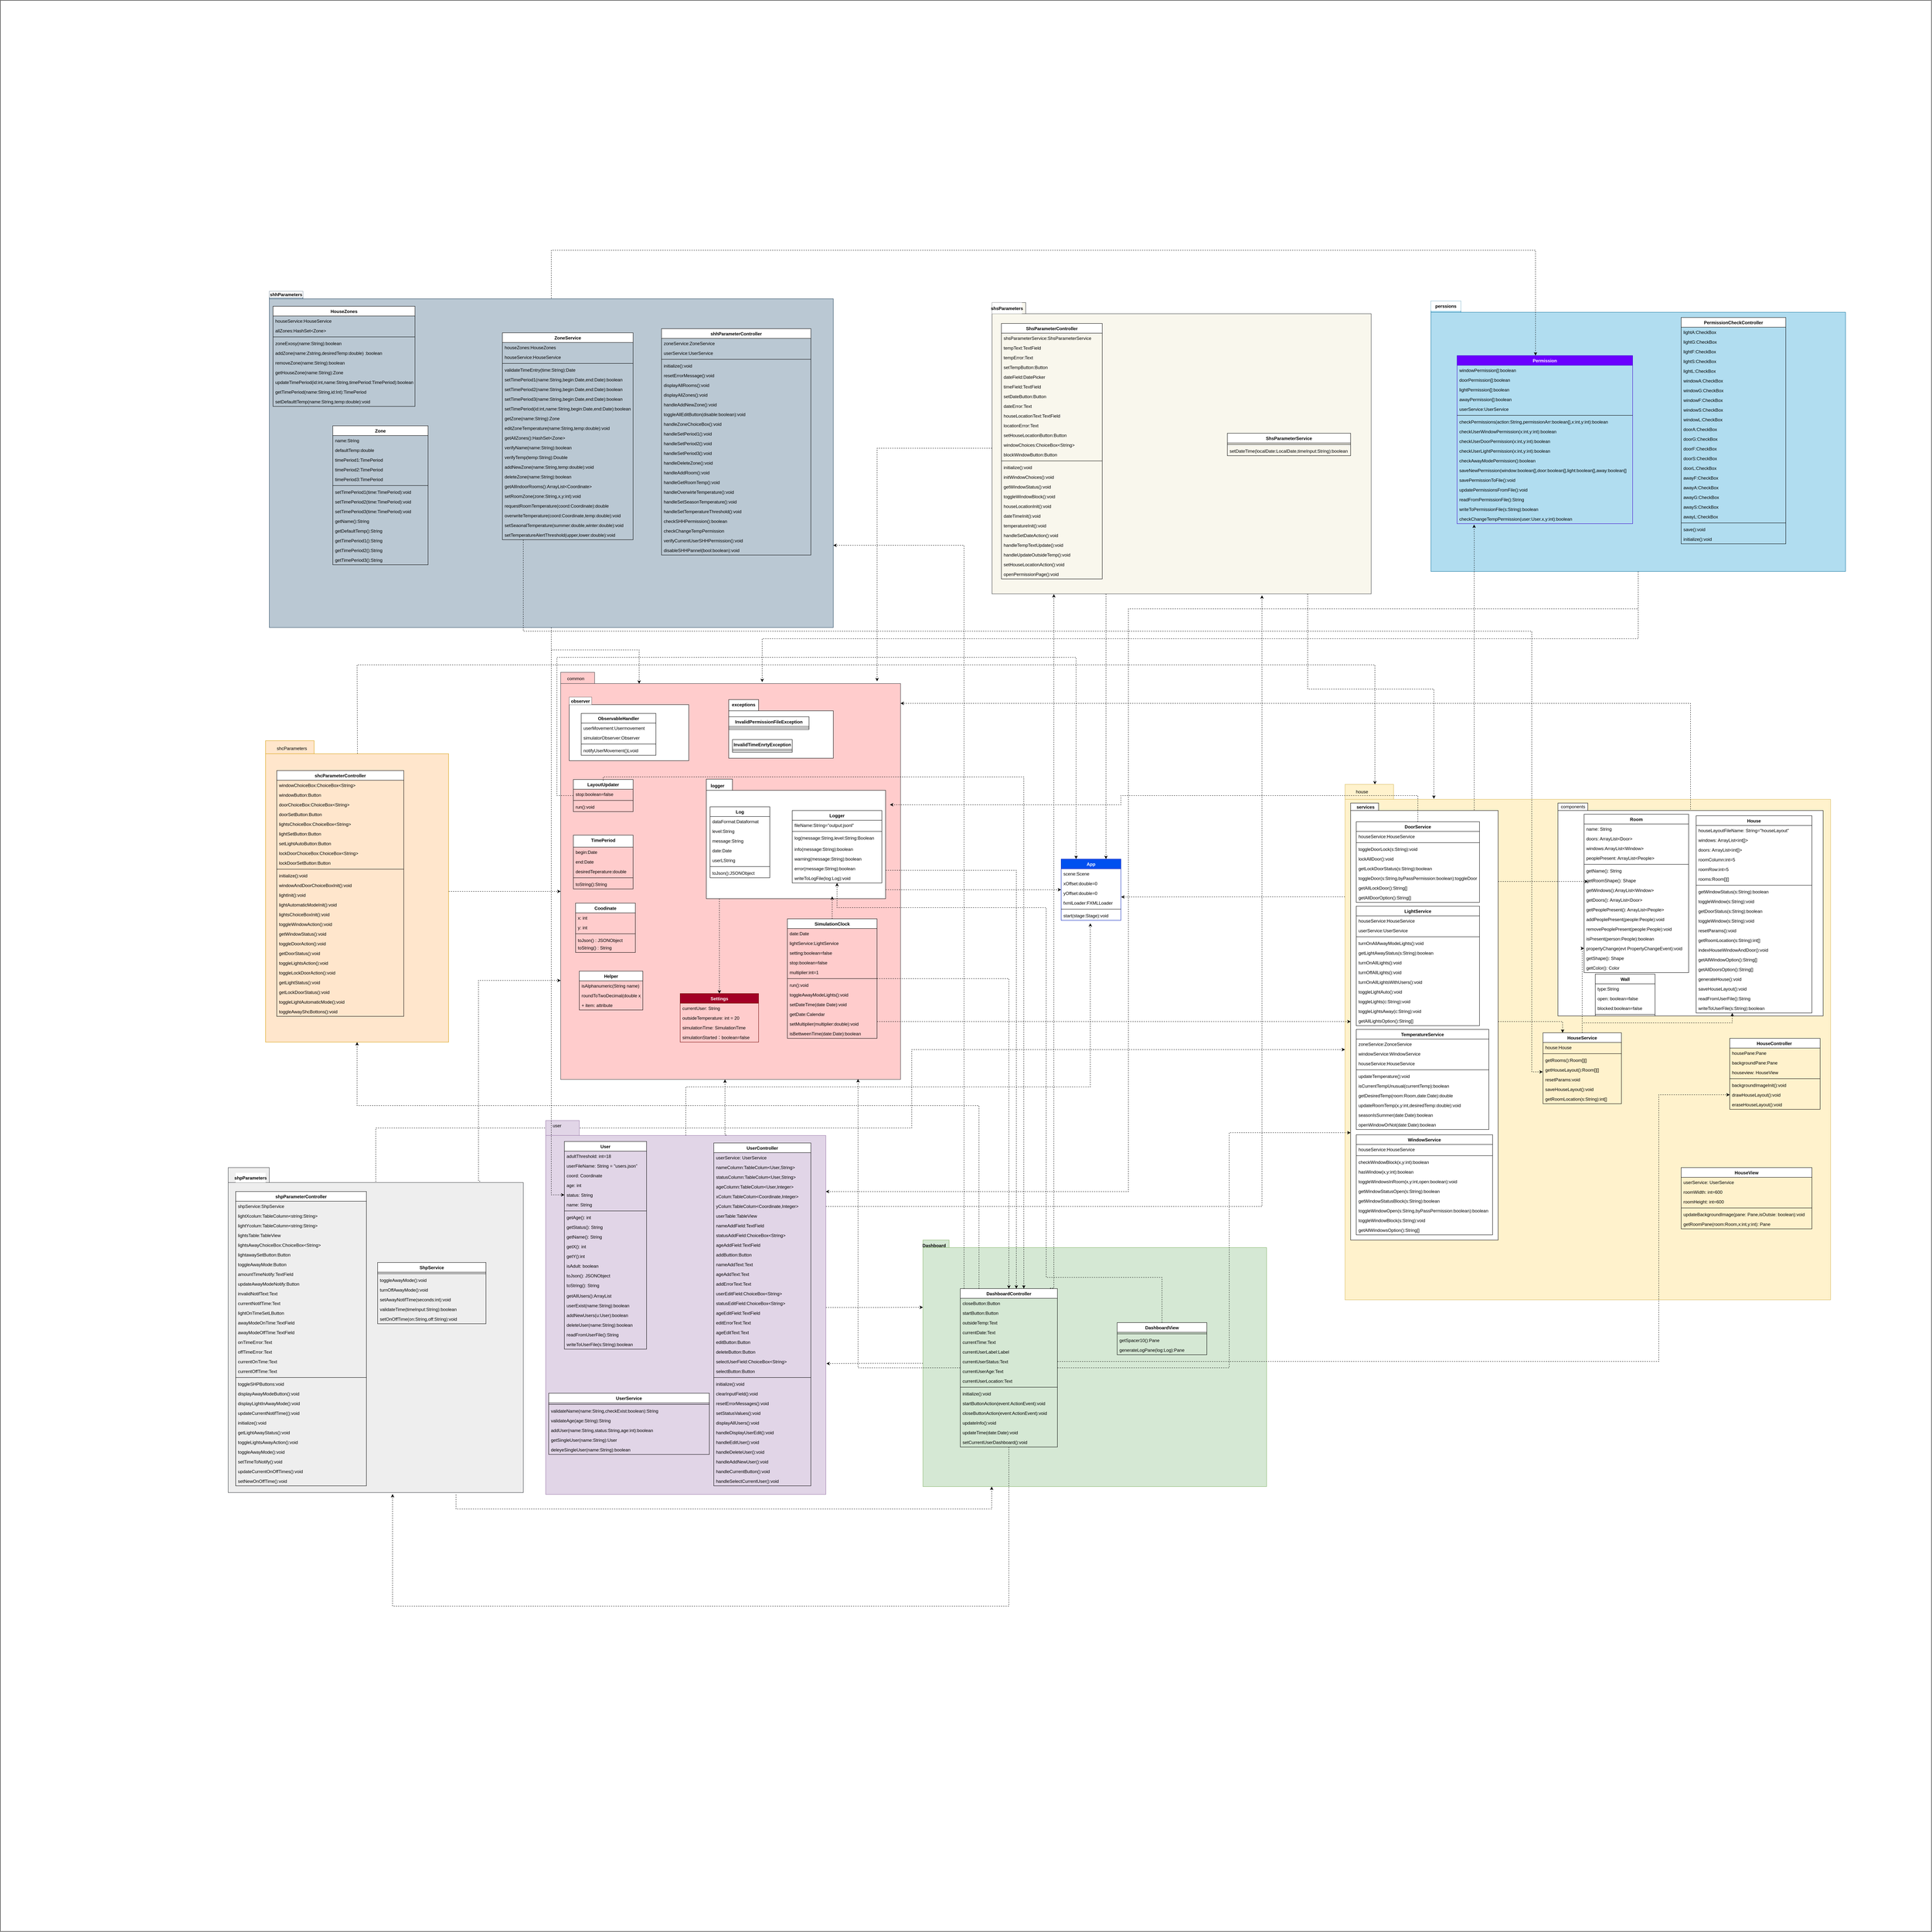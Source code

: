 <mxfile version="13.10.9" type="github">
  <diagram id="C5RBs43oDa-KdzZeNtuy" name="Page-1">
    <mxGraphModel dx="12034" dy="8088" grid="1" gridSize="10" guides="1" tooltips="1" connect="1" arrows="1" fold="1" page="1" pageScale="1" pageWidth="827" pageHeight="1169" math="0" shadow="0">
      <root>
        <mxCell id="WIyWlLk6GJQsqaUBKTNV-0" />
        <mxCell id="WIyWlLk6GJQsqaUBKTNV-1" parent="WIyWlLk6GJQsqaUBKTNV-0" />
        <mxCell id="pRZdCYDVplIC2CxbzxsY-0" value="" style="whiteSpace=wrap;html=1;aspect=fixed;" vertex="1" parent="WIyWlLk6GJQsqaUBKTNV-1">
          <mxGeometry x="-1280" y="-2109" width="5170" height="5170" as="geometry" />
        </mxCell>
        <mxCell id="pRZdCYDVplIC2CxbzxsY-1" style="edgeStyle=orthogonalEdgeStyle;rounded=0;orthogonalLoop=1;jettySize=auto;html=1;entryX=0.75;entryY=0;entryDx=0;entryDy=0;dashed=1;" edge="1" parent="WIyWlLk6GJQsqaUBKTNV-1" source="pRZdCYDVplIC2CxbzxsY-4" target="pRZdCYDVplIC2CxbzxsY-108">
          <mxGeometry relative="1" as="geometry">
            <Array as="points">
              <mxPoint x="1680" y="-320" />
              <mxPoint x="1680" y="-320" />
            </Array>
          </mxGeometry>
        </mxCell>
        <mxCell id="pRZdCYDVplIC2CxbzxsY-2" style="edgeStyle=orthogonalEdgeStyle;rounded=0;orthogonalLoop=1;jettySize=auto;html=1;entryX=0.931;entryY=0.022;entryDx=0;entryDy=0;entryPerimeter=0;dashed=1;" edge="1" parent="WIyWlLk6GJQsqaUBKTNV-1" source="pRZdCYDVplIC2CxbzxsY-4" target="pRZdCYDVplIC2CxbzxsY-12">
          <mxGeometry relative="1" as="geometry" />
        </mxCell>
        <mxCell id="pRZdCYDVplIC2CxbzxsY-3" style="edgeStyle=orthogonalEdgeStyle;rounded=0;orthogonalLoop=1;jettySize=auto;html=1;entryX=0.183;entryY=0.028;entryDx=0;entryDy=0;entryPerimeter=0;dashed=1;" edge="1" parent="WIyWlLk6GJQsqaUBKTNV-1" source="pRZdCYDVplIC2CxbzxsY-4" target="pRZdCYDVplIC2CxbzxsY-21">
          <mxGeometry relative="1" as="geometry">
            <Array as="points">
              <mxPoint x="2220" y="-265" />
              <mxPoint x="2558" y="-265" />
            </Array>
          </mxGeometry>
        </mxCell>
        <mxCell id="pRZdCYDVplIC2CxbzxsY-4" value="" style="shape=folder;fontStyle=1;spacingTop=10;tabWidth=90;tabHeight=30;tabPosition=left;html=1;fillColor=#f9f7ed;strokeColor=#36393d;" vertex="1" parent="WIyWlLk6GJQsqaUBKTNV-1">
          <mxGeometry x="1375" y="-1300" width="1015" height="780" as="geometry" />
        </mxCell>
        <mxCell id="pRZdCYDVplIC2CxbzxsY-5" style="edgeStyle=orthogonalEdgeStyle;rounded=0;orthogonalLoop=1;jettySize=auto;html=1;entryX=0;entryY=0;entryDx=0;entryDy=825;entryPerimeter=0;dashed=1;exitX=0.854;exitY=0.042;exitDx=0;exitDy=0;exitPerimeter=0;" edge="1" parent="WIyWlLk6GJQsqaUBKTNV-1" source="pRZdCYDVplIC2CxbzxsY-8" target="pRZdCYDVplIC2CxbzxsY-12">
          <mxGeometry relative="1" as="geometry">
            <Array as="points">
              <mxPoint y="1052" />
              <mxPoint y="515" />
            </Array>
          </mxGeometry>
        </mxCell>
        <mxCell id="pRZdCYDVplIC2CxbzxsY-6" style="edgeStyle=orthogonalEdgeStyle;rounded=0;orthogonalLoop=1;jettySize=auto;html=1;entryX=0;entryY=0;entryDx=0;entryDy=710;entryPerimeter=0;dashed=1;exitX=0.52;exitY=0.046;exitDx=0;exitDy=0;exitPerimeter=0;" edge="1" parent="WIyWlLk6GJQsqaUBKTNV-1" source="pRZdCYDVplIC2CxbzxsY-8" target="pRZdCYDVplIC2CxbzxsY-21">
          <mxGeometry relative="1" as="geometry">
            <Array as="points">
              <mxPoint x="-275" y="1056" />
              <mxPoint x="-275" y="910" />
              <mxPoint x="1160" y="910" />
              <mxPoint x="1160" y="700" />
            </Array>
          </mxGeometry>
        </mxCell>
        <mxCell id="pRZdCYDVplIC2CxbzxsY-7" style="edgeStyle=orthogonalEdgeStyle;rounded=0;orthogonalLoop=1;jettySize=auto;html=1;entryX=0.2;entryY=1;entryDx=0;entryDy=0;entryPerimeter=0;dashed=1;exitX=0.772;exitY=1.006;exitDx=0;exitDy=0;exitPerimeter=0;" edge="1" parent="WIyWlLk6GJQsqaUBKTNV-1" source="pRZdCYDVplIC2CxbzxsY-8" target="pRZdCYDVplIC2CxbzxsY-15">
          <mxGeometry relative="1" as="geometry">
            <Array as="points">
              <mxPoint x="-60" y="1930" />
              <mxPoint x="1374" y="1930" />
            </Array>
          </mxGeometry>
        </mxCell>
        <mxCell id="pRZdCYDVplIC2CxbzxsY-8" value="" style="shape=folder;fontStyle=1;spacingTop=10;tabWidth=110;tabHeight=40;tabPosition=left;html=1;fillColor=#eeeeee;strokeColor=#36393d;" vertex="1" parent="WIyWlLk6GJQsqaUBKTNV-1">
          <mxGeometry x="-670" y="1016" width="790" height="870" as="geometry" />
        </mxCell>
        <mxCell id="pRZdCYDVplIC2CxbzxsY-9" style="edgeStyle=orthogonalEdgeStyle;rounded=0;orthogonalLoop=1;jettySize=auto;html=1;entryX=0.593;entryY=0.024;entryDx=0;entryDy=0;entryPerimeter=0;dashed=1;" edge="1" parent="WIyWlLk6GJQsqaUBKTNV-1" source="pRZdCYDVplIC2CxbzxsY-11" target="pRZdCYDVplIC2CxbzxsY-12">
          <mxGeometry relative="1" as="geometry">
            <Array as="points">
              <mxPoint x="3105" y="-400" />
              <mxPoint x="760" y="-400" />
            </Array>
          </mxGeometry>
        </mxCell>
        <mxCell id="pRZdCYDVplIC2CxbzxsY-10" style="edgeStyle=orthogonalEdgeStyle;rounded=0;orthogonalLoop=1;jettySize=auto;html=1;entryX=1;entryY=0.19;entryDx=0;entryDy=0;entryPerimeter=0;dashed=1;" edge="1" parent="WIyWlLk6GJQsqaUBKTNV-1" source="pRZdCYDVplIC2CxbzxsY-11" target="pRZdCYDVplIC2CxbzxsY-33">
          <mxGeometry relative="1" as="geometry">
            <Array as="points">
              <mxPoint x="3105" y="-480" />
              <mxPoint x="1740" y="-480" />
              <mxPoint x="1740" y="1080" />
            </Array>
          </mxGeometry>
        </mxCell>
        <mxCell id="pRZdCYDVplIC2CxbzxsY-11" value="" style="shape=folder;fontStyle=1;spacingTop=10;tabWidth=80;tabHeight=30;tabPosition=left;html=1;fillColor=#b1ddf0;strokeColor=#10739e;" vertex="1" parent="WIyWlLk6GJQsqaUBKTNV-1">
          <mxGeometry x="2550" y="-1304" width="1110" height="724" as="geometry" />
        </mxCell>
        <mxCell id="pRZdCYDVplIC2CxbzxsY-12" value="" style="shape=folder;fontStyle=1;spacingTop=10;tabWidth=72;tabHeight=30;tabPosition=left;html=1;strokeColor=#36393d;fillColor=#ffcccc;" vertex="1" parent="WIyWlLk6GJQsqaUBKTNV-1">
          <mxGeometry x="220" y="-310" width="910" height="1090" as="geometry" />
        </mxCell>
        <mxCell id="pRZdCYDVplIC2CxbzxsY-13" value="" style="shape=folder;fontStyle=1;spacingTop=10;tabWidth=60;tabHeight=20;tabPosition=left;html=1;fillColor=#ffffff;gradientColor=#ffffff;" vertex="1" parent="WIyWlLk6GJQsqaUBKTNV-1">
          <mxGeometry x="243" y="-243.5" width="320" height="170" as="geometry" />
        </mxCell>
        <mxCell id="pRZdCYDVplIC2CxbzxsY-14" style="edgeStyle=orthogonalEdgeStyle;rounded=0;orthogonalLoop=1;jettySize=auto;html=1;entryX=1.002;entryY=0.65;entryDx=0;entryDy=0;entryPerimeter=0;dashed=1;" edge="1" parent="WIyWlLk6GJQsqaUBKTNV-1" source="pRZdCYDVplIC2CxbzxsY-15" target="pRZdCYDVplIC2CxbzxsY-33">
          <mxGeometry relative="1" as="geometry" />
        </mxCell>
        <mxCell id="pRZdCYDVplIC2CxbzxsY-15" value="" style="shape=folder;fontStyle=1;spacingTop=10;tabWidth=70;tabHeight=20;tabPosition=left;html=1;fillColor=#d5e8d4;strokeColor=#82b366;" vertex="1" parent="WIyWlLk6GJQsqaUBKTNV-1">
          <mxGeometry x="1190" y="1210" width="920" height="660" as="geometry" />
        </mxCell>
        <mxCell id="pRZdCYDVplIC2CxbzxsY-16" style="edgeStyle=orthogonalEdgeStyle;rounded=0;orthogonalLoop=1;jettySize=auto;html=1;dashed=1;" edge="1" parent="WIyWlLk6GJQsqaUBKTNV-1" source="pRZdCYDVplIC2CxbzxsY-19" target="pRZdCYDVplIC2CxbzxsY-108">
          <mxGeometry relative="1" as="geometry">
            <Array as="points">
              <mxPoint x="1170" y="272" />
              <mxPoint x="1170" y="272" />
            </Array>
          </mxGeometry>
        </mxCell>
        <mxCell id="pRZdCYDVplIC2CxbzxsY-17" style="edgeStyle=orthogonalEdgeStyle;rounded=0;orthogonalLoop=1;jettySize=auto;html=1;entryX=0.5;entryY=0;entryDx=0;entryDy=0;dashed=1;" edge="1" parent="WIyWlLk6GJQsqaUBKTNV-1" source="pRZdCYDVplIC2CxbzxsY-19" target="pRZdCYDVplIC2CxbzxsY-167">
          <mxGeometry relative="1" as="geometry">
            <Array as="points">
              <mxPoint x="645" y="360" />
              <mxPoint x="645" y="360" />
            </Array>
          </mxGeometry>
        </mxCell>
        <mxCell id="pRZdCYDVplIC2CxbzxsY-18" style="edgeStyle=orthogonalEdgeStyle;rounded=0;orthogonalLoop=1;jettySize=auto;html=1;dashed=1;" edge="1" parent="WIyWlLk6GJQsqaUBKTNV-1" source="pRZdCYDVplIC2CxbzxsY-19" target="pRZdCYDVplIC2CxbzxsY-120">
          <mxGeometry relative="1" as="geometry">
            <Array as="points">
              <mxPoint x="1440" y="220" />
            </Array>
          </mxGeometry>
        </mxCell>
        <mxCell id="pRZdCYDVplIC2CxbzxsY-19" value="" style="shape=folder;fontStyle=1;spacingTop=10;tabWidth=70;tabHeight=30;tabPosition=left;html=1;" vertex="1" parent="WIyWlLk6GJQsqaUBKTNV-1">
          <mxGeometry x="610" y="-24" width="480" height="320" as="geometry" />
        </mxCell>
        <mxCell id="pRZdCYDVplIC2CxbzxsY-20" style="edgeStyle=orthogonalEdgeStyle;rounded=0;orthogonalLoop=1;jettySize=auto;html=1;entryX=1.003;entryY=-0.099;entryDx=0;entryDy=0;entryPerimeter=0;dashed=1;" edge="1" parent="WIyWlLk6GJQsqaUBKTNV-1" source="pRZdCYDVplIC2CxbzxsY-21" target="pRZdCYDVplIC2CxbzxsY-112">
          <mxGeometry relative="1" as="geometry">
            <Array as="points">
              <mxPoint x="2180" y="291" />
              <mxPoint x="2180" y="291" />
            </Array>
          </mxGeometry>
        </mxCell>
        <mxCell id="pRZdCYDVplIC2CxbzxsY-21" value="" style="shape=folder;fontStyle=1;spacingTop=10;tabWidth=80;tabHeight=40;tabPosition=left;html=1;fillColor=#fff2cc;strokeColor=#d6b656;" vertex="1" parent="WIyWlLk6GJQsqaUBKTNV-1">
          <mxGeometry x="2320" y="-10" width="1300" height="1380" as="geometry" />
        </mxCell>
        <mxCell id="pRZdCYDVplIC2CxbzxsY-22" style="edgeStyle=orthogonalEdgeStyle;rounded=0;orthogonalLoop=1;jettySize=auto;html=1;dashed=1;exitX=1;exitY=0;exitDx=0;exitDy=0;" edge="1" parent="WIyWlLk6GJQsqaUBKTNV-1" source="pRZdCYDVplIC2CxbzxsY-139">
          <mxGeometry relative="1" as="geometry">
            <mxPoint x="1130" y="-227.0" as="targetPoint" />
            <Array as="points">
              <mxPoint x="3245" y="70" />
              <mxPoint x="3245" y="-227" />
            </Array>
          </mxGeometry>
        </mxCell>
        <mxCell id="pRZdCYDVplIC2CxbzxsY-23" value="" style="shape=folder;fontStyle=1;spacingTop=10;tabWidth=80;tabHeight=20;tabPosition=left;html=1;" vertex="1" parent="WIyWlLk6GJQsqaUBKTNV-1">
          <mxGeometry x="2890" y="40" width="710" height="570" as="geometry" />
        </mxCell>
        <mxCell id="pRZdCYDVplIC2CxbzxsY-24" value="common" style="text;html=1;align=center;verticalAlign=middle;resizable=0;points=[];autosize=1;" vertex="1" parent="WIyWlLk6GJQsqaUBKTNV-1">
          <mxGeometry x="230" y="-303" width="60" height="20" as="geometry" />
        </mxCell>
        <mxCell id="pRZdCYDVplIC2CxbzxsY-25" style="edgeStyle=orthogonalEdgeStyle;rounded=0;orthogonalLoop=1;jettySize=auto;html=1;dashed=1;" edge="1" parent="WIyWlLk6GJQsqaUBKTNV-1" source="pRZdCYDVplIC2CxbzxsY-27" target="pRZdCYDVplIC2CxbzxsY-12">
          <mxGeometry relative="1" as="geometry">
            <Array as="points">
              <mxPoint x="150" y="277" />
              <mxPoint x="150" y="277" />
            </Array>
          </mxGeometry>
        </mxCell>
        <mxCell id="pRZdCYDVplIC2CxbzxsY-26" style="edgeStyle=orthogonalEdgeStyle;rounded=0;orthogonalLoop=1;jettySize=auto;html=1;entryX=0;entryY=0;entryDx=80;entryDy=0;entryPerimeter=0;dashed=1;exitX=0.502;exitY=0.043;exitDx=0;exitDy=0;exitPerimeter=0;" edge="1" parent="WIyWlLk6GJQsqaUBKTNV-1" source="pRZdCYDVplIC2CxbzxsY-27" target="pRZdCYDVplIC2CxbzxsY-21">
          <mxGeometry relative="1" as="geometry">
            <Array as="points">
              <mxPoint x="-325" y="-92" />
              <mxPoint x="-325" y="-330" />
              <mxPoint x="2400" y="-330" />
            </Array>
          </mxGeometry>
        </mxCell>
        <mxCell id="pRZdCYDVplIC2CxbzxsY-27" value="" style="shape=folder;fontStyle=1;spacingTop=10;tabWidth=130;tabHeight=35;tabPosition=left;html=1;fillColor=#ffe6cc;strokeColor=#d79b00;" vertex="1" parent="WIyWlLk6GJQsqaUBKTNV-1">
          <mxGeometry x="-570" y="-127" width="490" height="807" as="geometry" />
        </mxCell>
        <mxCell id="pRZdCYDVplIC2CxbzxsY-28" value="shcParameters" style="text;html=1;align=center;verticalAlign=middle;resizable=0;points=[];autosize=1;" vertex="1" parent="WIyWlLk6GJQsqaUBKTNV-1">
          <mxGeometry x="-550" y="-116" width="100" height="20" as="geometry" />
        </mxCell>
        <mxCell id="pRZdCYDVplIC2CxbzxsY-29" style="edgeStyle=orthogonalEdgeStyle;rounded=0;orthogonalLoop=1;jettySize=auto;html=1;entryX=0.488;entryY=1.306;entryDx=0;entryDy=0;entryPerimeter=0;dashed=1;" edge="1" parent="WIyWlLk6GJQsqaUBKTNV-1" target="pRZdCYDVplIC2CxbzxsY-114">
          <mxGeometry relative="1" as="geometry">
            <mxPoint x="555" y="930" as="sourcePoint" />
            <Array as="points">
              <mxPoint x="555" y="800" />
              <mxPoint x="1638" y="800" />
            </Array>
          </mxGeometry>
        </mxCell>
        <mxCell id="pRZdCYDVplIC2CxbzxsY-30" style="edgeStyle=orthogonalEdgeStyle;rounded=0;orthogonalLoop=1;jettySize=auto;html=1;entryX=0.712;entryY=1.005;entryDx=0;entryDy=0;entryPerimeter=0;dashed=1;" edge="1" parent="WIyWlLk6GJQsqaUBKTNV-1" source="pRZdCYDVplIC2CxbzxsY-33" target="pRZdCYDVplIC2CxbzxsY-4">
          <mxGeometry relative="1" as="geometry">
            <Array as="points">
              <mxPoint x="2098" y="1120" />
            </Array>
          </mxGeometry>
        </mxCell>
        <mxCell id="pRZdCYDVplIC2CxbzxsY-31" style="edgeStyle=orthogonalEdgeStyle;rounded=0;orthogonalLoop=1;jettySize=auto;html=1;entryX=0;entryY=0;entryDx=0;entryDy=180;entryPerimeter=0;dashed=1;" edge="1" parent="WIyWlLk6GJQsqaUBKTNV-1" source="pRZdCYDVplIC2CxbzxsY-33" target="pRZdCYDVplIC2CxbzxsY-15">
          <mxGeometry relative="1" as="geometry" />
        </mxCell>
        <mxCell id="pRZdCYDVplIC2CxbzxsY-32" style="edgeStyle=orthogonalEdgeStyle;rounded=0;orthogonalLoop=1;jettySize=auto;html=1;dashed=1;exitX=0.645;exitY=0.039;exitDx=0;exitDy=0;exitPerimeter=0;" edge="1" parent="WIyWlLk6GJQsqaUBKTNV-1" source="pRZdCYDVplIC2CxbzxsY-33" target="pRZdCYDVplIC2CxbzxsY-12">
          <mxGeometry relative="1" as="geometry">
            <Array as="points">
              <mxPoint x="660" y="929" />
            </Array>
          </mxGeometry>
        </mxCell>
        <mxCell id="pRZdCYDVplIC2CxbzxsY-33" value="" style="shape=folder;fontStyle=1;spacingTop=10;tabWidth=90;tabHeight=40;tabPosition=left;html=1;fillColor=#e1d5e7;strokeColor=#9673a6;" vertex="1" parent="WIyWlLk6GJQsqaUBKTNV-1">
          <mxGeometry x="180" y="890" width="750" height="1001" as="geometry" />
        </mxCell>
        <mxCell id="pRZdCYDVplIC2CxbzxsY-34" value="user" style="text;html=1;align=center;verticalAlign=middle;resizable=0;points=[];autosize=1;" vertex="1" parent="WIyWlLk6GJQsqaUBKTNV-1">
          <mxGeometry x="190" y="894" width="40" height="20" as="geometry" />
        </mxCell>
        <mxCell id="pRZdCYDVplIC2CxbzxsY-35" value="User" style="swimlane;fontStyle=1;align=center;verticalAlign=top;childLayout=stackLayout;horizontal=1;startSize=26;horizontalStack=0;resizeParent=1;resizeParentMax=0;resizeLast=0;collapsible=1;marginBottom=0;" vertex="1" parent="WIyWlLk6GJQsqaUBKTNV-1">
          <mxGeometry x="230" y="946" width="220" height="556" as="geometry" />
        </mxCell>
        <mxCell id="pRZdCYDVplIC2CxbzxsY-36" value="adultThreshold: int=18" style="text;strokeColor=none;fillColor=none;align=left;verticalAlign=top;spacingLeft=4;spacingRight=4;overflow=hidden;rotatable=0;points=[[0,0.5],[1,0.5]];portConstraint=eastwest;" vertex="1" parent="pRZdCYDVplIC2CxbzxsY-35">
          <mxGeometry y="26" width="220" height="26" as="geometry" />
        </mxCell>
        <mxCell id="pRZdCYDVplIC2CxbzxsY-37" value="userFileName: String = &quot;users.json”" style="text;strokeColor=none;fillColor=none;align=left;verticalAlign=top;spacingLeft=4;spacingRight=4;overflow=hidden;rotatable=0;points=[[0,0.5],[1,0.5]];portConstraint=eastwest;" vertex="1" parent="pRZdCYDVplIC2CxbzxsY-35">
          <mxGeometry y="52" width="220" height="26" as="geometry" />
        </mxCell>
        <mxCell id="pRZdCYDVplIC2CxbzxsY-38" value="coord: Coordinate" style="text;strokeColor=none;fillColor=none;align=left;verticalAlign=top;spacingLeft=4;spacingRight=4;overflow=hidden;rotatable=0;points=[[0,0.5],[1,0.5]];portConstraint=eastwest;" vertex="1" parent="pRZdCYDVplIC2CxbzxsY-35">
          <mxGeometry y="78" width="220" height="26" as="geometry" />
        </mxCell>
        <mxCell id="pRZdCYDVplIC2CxbzxsY-39" value="age: int" style="text;strokeColor=none;fillColor=none;align=left;verticalAlign=top;spacingLeft=4;spacingRight=4;overflow=hidden;rotatable=0;points=[[0,0.5],[1,0.5]];portConstraint=eastwest;" vertex="1" parent="pRZdCYDVplIC2CxbzxsY-35">
          <mxGeometry y="104" width="220" height="26" as="geometry" />
        </mxCell>
        <mxCell id="pRZdCYDVplIC2CxbzxsY-40" value="status: String" style="text;strokeColor=none;fillColor=none;align=left;verticalAlign=top;spacingLeft=4;spacingRight=4;overflow=hidden;rotatable=0;points=[[0,0.5],[1,0.5]];portConstraint=eastwest;" vertex="1" parent="pRZdCYDVplIC2CxbzxsY-35">
          <mxGeometry y="130" width="220" height="26" as="geometry" />
        </mxCell>
        <mxCell id="pRZdCYDVplIC2CxbzxsY-41" value="name: String" style="text;strokeColor=none;fillColor=none;align=left;verticalAlign=top;spacingLeft=4;spacingRight=4;overflow=hidden;rotatable=0;points=[[0,0.5],[1,0.5]];portConstraint=eastwest;" vertex="1" parent="pRZdCYDVplIC2CxbzxsY-35">
          <mxGeometry y="156" width="220" height="26" as="geometry" />
        </mxCell>
        <mxCell id="pRZdCYDVplIC2CxbzxsY-42" value="" style="line;strokeWidth=1;fillColor=none;align=left;verticalAlign=middle;spacingTop=-1;spacingLeft=3;spacingRight=3;rotatable=0;labelPosition=right;points=[];portConstraint=eastwest;" vertex="1" parent="pRZdCYDVplIC2CxbzxsY-35">
          <mxGeometry y="182" width="220" height="8" as="geometry" />
        </mxCell>
        <mxCell id="pRZdCYDVplIC2CxbzxsY-43" value="getAge(): int" style="text;strokeColor=none;fillColor=none;align=left;verticalAlign=top;spacingLeft=4;spacingRight=4;overflow=hidden;rotatable=0;points=[[0,0.5],[1,0.5]];portConstraint=eastwest;" vertex="1" parent="pRZdCYDVplIC2CxbzxsY-35">
          <mxGeometry y="190" width="220" height="26" as="geometry" />
        </mxCell>
        <mxCell id="pRZdCYDVplIC2CxbzxsY-44" value="getStatus(): String" style="text;strokeColor=none;fillColor=none;align=left;verticalAlign=top;spacingLeft=4;spacingRight=4;overflow=hidden;rotatable=0;points=[[0,0.5],[1,0.5]];portConstraint=eastwest;" vertex="1" parent="pRZdCYDVplIC2CxbzxsY-35">
          <mxGeometry y="216" width="220" height="26" as="geometry" />
        </mxCell>
        <mxCell id="pRZdCYDVplIC2CxbzxsY-45" value="getName(): String" style="text;strokeColor=none;fillColor=none;align=left;verticalAlign=top;spacingLeft=4;spacingRight=4;overflow=hidden;rotatable=0;points=[[0,0.5],[1,0.5]];portConstraint=eastwest;" vertex="1" parent="pRZdCYDVplIC2CxbzxsY-35">
          <mxGeometry y="242" width="220" height="26" as="geometry" />
        </mxCell>
        <mxCell id="pRZdCYDVplIC2CxbzxsY-46" value="getX(): int" style="text;strokeColor=none;fillColor=none;align=left;verticalAlign=top;spacingLeft=4;spacingRight=4;overflow=hidden;rotatable=0;points=[[0,0.5],[1,0.5]];portConstraint=eastwest;" vertex="1" parent="pRZdCYDVplIC2CxbzxsY-35">
          <mxGeometry y="268" width="220" height="26" as="geometry" />
        </mxCell>
        <mxCell id="pRZdCYDVplIC2CxbzxsY-47" value="getY():int" style="text;strokeColor=none;fillColor=none;align=left;verticalAlign=top;spacingLeft=4;spacingRight=4;overflow=hidden;rotatable=0;points=[[0,0.5],[1,0.5]];portConstraint=eastwest;" vertex="1" parent="pRZdCYDVplIC2CxbzxsY-35">
          <mxGeometry y="294" width="220" height="26" as="geometry" />
        </mxCell>
        <mxCell id="pRZdCYDVplIC2CxbzxsY-48" value="isAdult: boolean" style="text;strokeColor=none;fillColor=none;align=left;verticalAlign=top;spacingLeft=4;spacingRight=4;overflow=hidden;rotatable=0;points=[[0,0.5],[1,0.5]];portConstraint=eastwest;" vertex="1" parent="pRZdCYDVplIC2CxbzxsY-35">
          <mxGeometry y="320" width="220" height="26" as="geometry" />
        </mxCell>
        <mxCell id="pRZdCYDVplIC2CxbzxsY-49" value="toJson(): JSONObject" style="text;strokeColor=none;fillColor=none;align=left;verticalAlign=top;spacingLeft=4;spacingRight=4;overflow=hidden;rotatable=0;points=[[0,0.5],[1,0.5]];portConstraint=eastwest;" vertex="1" parent="pRZdCYDVplIC2CxbzxsY-35">
          <mxGeometry y="346" width="220" height="26" as="geometry" />
        </mxCell>
        <mxCell id="pRZdCYDVplIC2CxbzxsY-50" value="toString(): String" style="text;strokeColor=none;fillColor=none;align=left;verticalAlign=top;spacingLeft=4;spacingRight=4;overflow=hidden;rotatable=0;points=[[0,0.5],[1,0.5]];portConstraint=eastwest;" vertex="1" parent="pRZdCYDVplIC2CxbzxsY-35">
          <mxGeometry y="372" width="220" height="28" as="geometry" />
        </mxCell>
        <mxCell id="pRZdCYDVplIC2CxbzxsY-51" value="getAllUsers():ArrayList" style="text;strokeColor=none;fillColor=none;align=left;verticalAlign=top;spacingLeft=4;spacingRight=4;overflow=hidden;rotatable=0;points=[[0,0.5],[1,0.5]];portConstraint=eastwest;" vertex="1" parent="pRZdCYDVplIC2CxbzxsY-35">
          <mxGeometry y="400" width="220" height="26" as="geometry" />
        </mxCell>
        <mxCell id="pRZdCYDVplIC2CxbzxsY-52" value="userExist(name:String):boolean" style="text;strokeColor=none;fillColor=none;align=left;verticalAlign=top;spacingLeft=4;spacingRight=4;overflow=hidden;rotatable=0;points=[[0,0.5],[1,0.5]];portConstraint=eastwest;" vertex="1" parent="pRZdCYDVplIC2CxbzxsY-35">
          <mxGeometry y="426" width="220" height="26" as="geometry" />
        </mxCell>
        <mxCell id="pRZdCYDVplIC2CxbzxsY-53" value="addNewUsers(u:User):boolean" style="text;strokeColor=none;fillColor=none;align=left;verticalAlign=top;spacingLeft=4;spacingRight=4;overflow=hidden;rotatable=0;points=[[0,0.5],[1,0.5]];portConstraint=eastwest;" vertex="1" parent="pRZdCYDVplIC2CxbzxsY-35">
          <mxGeometry y="452" width="220" height="26" as="geometry" />
        </mxCell>
        <mxCell id="pRZdCYDVplIC2CxbzxsY-54" value="deleteUser(name:String):boolean" style="text;strokeColor=none;fillColor=none;align=left;verticalAlign=top;spacingLeft=4;spacingRight=4;overflow=hidden;rotatable=0;points=[[0,0.5],[1,0.5]];portConstraint=eastwest;" vertex="1" parent="pRZdCYDVplIC2CxbzxsY-35">
          <mxGeometry y="478" width="220" height="26" as="geometry" />
        </mxCell>
        <mxCell id="pRZdCYDVplIC2CxbzxsY-55" value="readFromUserFile():String" style="text;strokeColor=none;fillColor=none;align=left;verticalAlign=top;spacingLeft=4;spacingRight=4;overflow=hidden;rotatable=0;points=[[0,0.5],[1,0.5]];portConstraint=eastwest;" vertex="1" parent="pRZdCYDVplIC2CxbzxsY-35">
          <mxGeometry y="504" width="220" height="26" as="geometry" />
        </mxCell>
        <mxCell id="pRZdCYDVplIC2CxbzxsY-56" value="writeToUserFile(s:String):boolean" style="text;strokeColor=none;fillColor=none;align=left;verticalAlign=top;spacingLeft=4;spacingRight=4;overflow=hidden;rotatable=0;points=[[0,0.5],[1,0.5]];portConstraint=eastwest;" vertex="1" parent="pRZdCYDVplIC2CxbzxsY-35">
          <mxGeometry y="530" width="220" height="26" as="geometry" />
        </mxCell>
        <mxCell id="pRZdCYDVplIC2CxbzxsY-57" value="HouseController " style="swimlane;fontStyle=1;align=center;verticalAlign=top;childLayout=stackLayout;horizontal=1;startSize=26;horizontalStack=0;resizeParent=1;resizeParentMax=0;resizeLast=0;collapsible=1;marginBottom=0;" vertex="1" parent="WIyWlLk6GJQsqaUBKTNV-1">
          <mxGeometry x="3350" y="670" width="242" height="190" as="geometry" />
        </mxCell>
        <mxCell id="pRZdCYDVplIC2CxbzxsY-58" value="housePane:Pane" style="text;strokeColor=none;fillColor=none;align=left;verticalAlign=top;spacingLeft=4;spacingRight=4;overflow=hidden;rotatable=0;points=[[0,0.5],[1,0.5]];portConstraint=eastwest;" vertex="1" parent="pRZdCYDVplIC2CxbzxsY-57">
          <mxGeometry y="26" width="242" height="26" as="geometry" />
        </mxCell>
        <mxCell id="pRZdCYDVplIC2CxbzxsY-59" value="backgroundPane:Pane" style="text;strokeColor=none;fillColor=none;align=left;verticalAlign=top;spacingLeft=4;spacingRight=4;overflow=hidden;rotatable=0;points=[[0,0.5],[1,0.5]];portConstraint=eastwest;" vertex="1" parent="pRZdCYDVplIC2CxbzxsY-57">
          <mxGeometry y="52" width="242" height="26" as="geometry" />
        </mxCell>
        <mxCell id="pRZdCYDVplIC2CxbzxsY-60" value="houseview: HouseView" style="text;strokeColor=none;fillColor=none;align=left;verticalAlign=top;spacingLeft=4;spacingRight=4;overflow=hidden;rotatable=0;points=[[0,0.5],[1,0.5]];portConstraint=eastwest;" vertex="1" parent="pRZdCYDVplIC2CxbzxsY-57">
          <mxGeometry y="78" width="242" height="26" as="geometry" />
        </mxCell>
        <mxCell id="pRZdCYDVplIC2CxbzxsY-61" value="" style="line;strokeWidth=1;fillColor=none;align=left;verticalAlign=middle;spacingTop=-1;spacingLeft=3;spacingRight=3;rotatable=0;labelPosition=right;points=[];portConstraint=eastwest;" vertex="1" parent="pRZdCYDVplIC2CxbzxsY-57">
          <mxGeometry y="104" width="242" height="8" as="geometry" />
        </mxCell>
        <mxCell id="pRZdCYDVplIC2CxbzxsY-62" value="backgroundImageInit():void" style="text;strokeColor=none;fillColor=none;align=left;verticalAlign=top;spacingLeft=4;spacingRight=4;overflow=hidden;rotatable=0;points=[[0,0.5],[1,0.5]];portConstraint=eastwest;" vertex="1" parent="pRZdCYDVplIC2CxbzxsY-57">
          <mxGeometry y="112" width="242" height="26" as="geometry" />
        </mxCell>
        <mxCell id="pRZdCYDVplIC2CxbzxsY-63" value="drawHouseLayout():void" style="text;strokeColor=none;fillColor=none;align=left;verticalAlign=top;spacingLeft=4;spacingRight=4;overflow=hidden;rotatable=0;points=[[0,0.5],[1,0.5]];portConstraint=eastwest;" vertex="1" parent="pRZdCYDVplIC2CxbzxsY-57">
          <mxGeometry y="138" width="242" height="26" as="geometry" />
        </mxCell>
        <mxCell id="pRZdCYDVplIC2CxbzxsY-64" value="eraseHouseLayout():void" style="text;strokeColor=none;fillColor=none;align=left;verticalAlign=top;spacingLeft=4;spacingRight=4;overflow=hidden;rotatable=0;points=[[0,0.5],[1,0.5]];portConstraint=eastwest;" vertex="1" parent="pRZdCYDVplIC2CxbzxsY-57">
          <mxGeometry y="164" width="242" height="26" as="geometry" />
        </mxCell>
        <mxCell id="pRZdCYDVplIC2CxbzxsY-65" value="UserService" style="swimlane;fontStyle=1;align=center;verticalAlign=top;childLayout=stackLayout;horizontal=1;startSize=26;horizontalStack=0;resizeParent=1;resizeParentMax=0;resizeLast=0;collapsible=1;marginBottom=0;" vertex="1" parent="WIyWlLk6GJQsqaUBKTNV-1">
          <mxGeometry x="188" y="1620" width="430" height="164" as="geometry" />
        </mxCell>
        <mxCell id="pRZdCYDVplIC2CxbzxsY-66" value="" style="line;strokeWidth=1;fillColor=none;align=left;verticalAlign=middle;spacingTop=-1;spacingLeft=3;spacingRight=3;rotatable=0;labelPosition=right;points=[];portConstraint=eastwest;" vertex="1" parent="pRZdCYDVplIC2CxbzxsY-65">
          <mxGeometry y="26" width="430" height="8" as="geometry" />
        </mxCell>
        <mxCell id="pRZdCYDVplIC2CxbzxsY-67" value="validateName(name:String,checkExist:boolean):String" style="text;strokeColor=none;fillColor=none;align=left;verticalAlign=top;spacingLeft=4;spacingRight=4;overflow=hidden;rotatable=0;points=[[0,0.5],[1,0.5]];portConstraint=eastwest;" vertex="1" parent="pRZdCYDVplIC2CxbzxsY-65">
          <mxGeometry y="34" width="430" height="26" as="geometry" />
        </mxCell>
        <mxCell id="pRZdCYDVplIC2CxbzxsY-68" value="validateAge(age:String):String" style="text;strokeColor=none;fillColor=none;align=left;verticalAlign=top;spacingLeft=4;spacingRight=4;overflow=hidden;rotatable=0;points=[[0,0.5],[1,0.5]];portConstraint=eastwest;" vertex="1" parent="pRZdCYDVplIC2CxbzxsY-65">
          <mxGeometry y="60" width="430" height="26" as="geometry" />
        </mxCell>
        <mxCell id="pRZdCYDVplIC2CxbzxsY-69" value="addUser(name:String,status:String,age:int):boolean" style="text;strokeColor=none;fillColor=none;align=left;verticalAlign=top;spacingLeft=4;spacingRight=4;overflow=hidden;rotatable=0;points=[[0,0.5],[1,0.5]];portConstraint=eastwest;" vertex="1" parent="pRZdCYDVplIC2CxbzxsY-65">
          <mxGeometry y="86" width="430" height="26" as="geometry" />
        </mxCell>
        <mxCell id="pRZdCYDVplIC2CxbzxsY-70" value="getSingleUser(name:String):User" style="text;strokeColor=none;fillColor=none;align=left;verticalAlign=top;spacingLeft=4;spacingRight=4;overflow=hidden;rotatable=0;points=[[0,0.5],[1,0.5]];portConstraint=eastwest;" vertex="1" parent="pRZdCYDVplIC2CxbzxsY-65">
          <mxGeometry y="112" width="430" height="26" as="geometry" />
        </mxCell>
        <mxCell id="pRZdCYDVplIC2CxbzxsY-71" value="deleyeSingleUser(name:String):boolean" style="text;strokeColor=none;fillColor=none;align=left;verticalAlign=top;spacingLeft=4;spacingRight=4;overflow=hidden;rotatable=0;points=[[0,0.5],[1,0.5]];portConstraint=eastwest;" vertex="1" parent="pRZdCYDVplIC2CxbzxsY-65">
          <mxGeometry y="138" width="430" height="26" as="geometry" />
        </mxCell>
        <mxCell id="pRZdCYDVplIC2CxbzxsY-72" value="UserController" style="swimlane;fontStyle=1;align=center;verticalAlign=top;childLayout=stackLayout;horizontal=1;startSize=26;horizontalStack=0;resizeParent=1;resizeParentMax=0;resizeLast=0;collapsible=1;marginBottom=0;" vertex="1" parent="WIyWlLk6GJQsqaUBKTNV-1">
          <mxGeometry x="630" y="950" width="260" height="918" as="geometry" />
        </mxCell>
        <mxCell id="pRZdCYDVplIC2CxbzxsY-73" value="userService: UserService" style="text;strokeColor=none;fillColor=none;align=left;verticalAlign=top;spacingLeft=4;spacingRight=4;overflow=hidden;rotatable=0;points=[[0,0.5],[1,0.5]];portConstraint=eastwest;" vertex="1" parent="pRZdCYDVplIC2CxbzxsY-72">
          <mxGeometry y="26" width="260" height="26" as="geometry" />
        </mxCell>
        <mxCell id="pRZdCYDVplIC2CxbzxsY-74" value="nameColumn:TableColum&lt;User,String&gt;" style="text;strokeColor=none;fillColor=none;align=left;verticalAlign=top;spacingLeft=4;spacingRight=4;overflow=hidden;rotatable=0;points=[[0,0.5],[1,0.5]];portConstraint=eastwest;" vertex="1" parent="pRZdCYDVplIC2CxbzxsY-72">
          <mxGeometry y="52" width="260" height="26" as="geometry" />
        </mxCell>
        <mxCell id="pRZdCYDVplIC2CxbzxsY-75" value="statusColumn:TableColum&lt;User,String&gt;" style="text;strokeColor=none;fillColor=none;align=left;verticalAlign=top;spacingLeft=4;spacingRight=4;overflow=hidden;rotatable=0;points=[[0,0.5],[1,0.5]];portConstraint=eastwest;" vertex="1" parent="pRZdCYDVplIC2CxbzxsY-72">
          <mxGeometry y="78" width="260" height="26" as="geometry" />
        </mxCell>
        <mxCell id="pRZdCYDVplIC2CxbzxsY-76" value="ageColumn:TableColum&lt;User,Integer&gt;" style="text;strokeColor=none;fillColor=none;align=left;verticalAlign=top;spacingLeft=4;spacingRight=4;overflow=hidden;rotatable=0;points=[[0,0.5],[1,0.5]];portConstraint=eastwest;" vertex="1" parent="pRZdCYDVplIC2CxbzxsY-72">
          <mxGeometry y="104" width="260" height="26" as="geometry" />
        </mxCell>
        <mxCell id="pRZdCYDVplIC2CxbzxsY-77" value="xColum:TableColum&lt;Coordinate,Integer&gt;" style="text;strokeColor=none;fillColor=none;align=left;verticalAlign=top;spacingLeft=4;spacingRight=4;overflow=hidden;rotatable=0;points=[[0,0.5],[1,0.5]];portConstraint=eastwest;" vertex="1" parent="pRZdCYDVplIC2CxbzxsY-72">
          <mxGeometry y="130" width="260" height="26" as="geometry" />
        </mxCell>
        <mxCell id="pRZdCYDVplIC2CxbzxsY-78" value="yColum:TableColum&lt;Coordinate,Integer&gt;" style="text;strokeColor=none;fillColor=none;align=left;verticalAlign=top;spacingLeft=4;spacingRight=4;overflow=hidden;rotatable=0;points=[[0,0.5],[1,0.5]];portConstraint=eastwest;" vertex="1" parent="pRZdCYDVplIC2CxbzxsY-72">
          <mxGeometry y="156" width="260" height="26" as="geometry" />
        </mxCell>
        <mxCell id="pRZdCYDVplIC2CxbzxsY-79" value="userTable:TableView" style="text;strokeColor=none;fillColor=none;align=left;verticalAlign=top;spacingLeft=4;spacingRight=4;overflow=hidden;rotatable=0;points=[[0,0.5],[1,0.5]];portConstraint=eastwest;" vertex="1" parent="pRZdCYDVplIC2CxbzxsY-72">
          <mxGeometry y="182" width="260" height="26" as="geometry" />
        </mxCell>
        <mxCell id="pRZdCYDVplIC2CxbzxsY-80" value="nameAddField:TextField" style="text;strokeColor=none;fillColor=none;align=left;verticalAlign=top;spacingLeft=4;spacingRight=4;overflow=hidden;rotatable=0;points=[[0,0.5],[1,0.5]];portConstraint=eastwest;" vertex="1" parent="pRZdCYDVplIC2CxbzxsY-72">
          <mxGeometry y="208" width="260" height="26" as="geometry" />
        </mxCell>
        <mxCell id="pRZdCYDVplIC2CxbzxsY-81" value="statusAddField:ChoiceBox&lt;String&gt;" style="text;strokeColor=none;fillColor=none;align=left;verticalAlign=top;spacingLeft=4;spacingRight=4;overflow=hidden;rotatable=0;points=[[0,0.5],[1,0.5]];portConstraint=eastwest;" vertex="1" parent="pRZdCYDVplIC2CxbzxsY-72">
          <mxGeometry y="234" width="260" height="26" as="geometry" />
        </mxCell>
        <mxCell id="pRZdCYDVplIC2CxbzxsY-82" value="ageAddField:TextField" style="text;strokeColor=none;fillColor=none;align=left;verticalAlign=top;spacingLeft=4;spacingRight=4;overflow=hidden;rotatable=0;points=[[0,0.5],[1,0.5]];portConstraint=eastwest;" vertex="1" parent="pRZdCYDVplIC2CxbzxsY-72">
          <mxGeometry y="260" width="260" height="26" as="geometry" />
        </mxCell>
        <mxCell id="pRZdCYDVplIC2CxbzxsY-83" value="addButtion:Button" style="text;strokeColor=none;fillColor=none;align=left;verticalAlign=top;spacingLeft=4;spacingRight=4;overflow=hidden;rotatable=0;points=[[0,0.5],[1,0.5]];portConstraint=eastwest;" vertex="1" parent="pRZdCYDVplIC2CxbzxsY-72">
          <mxGeometry y="286" width="260" height="26" as="geometry" />
        </mxCell>
        <mxCell id="pRZdCYDVplIC2CxbzxsY-84" value="nameAddText:Text" style="text;strokeColor=none;fillColor=none;align=left;verticalAlign=top;spacingLeft=4;spacingRight=4;overflow=hidden;rotatable=0;points=[[0,0.5],[1,0.5]];portConstraint=eastwest;" vertex="1" parent="pRZdCYDVplIC2CxbzxsY-72">
          <mxGeometry y="312" width="260" height="26" as="geometry" />
        </mxCell>
        <mxCell id="pRZdCYDVplIC2CxbzxsY-85" value="ageAddText:Text" style="text;strokeColor=none;fillColor=none;align=left;verticalAlign=top;spacingLeft=4;spacingRight=4;overflow=hidden;rotatable=0;points=[[0,0.5],[1,0.5]];portConstraint=eastwest;" vertex="1" parent="pRZdCYDVplIC2CxbzxsY-72">
          <mxGeometry y="338" width="260" height="26" as="geometry" />
        </mxCell>
        <mxCell id="pRZdCYDVplIC2CxbzxsY-86" value="addErrorText:Text" style="text;strokeColor=none;fillColor=none;align=left;verticalAlign=top;spacingLeft=4;spacingRight=4;overflow=hidden;rotatable=0;points=[[0,0.5],[1,0.5]];portConstraint=eastwest;" vertex="1" parent="pRZdCYDVplIC2CxbzxsY-72">
          <mxGeometry y="364" width="260" height="26" as="geometry" />
        </mxCell>
        <mxCell id="pRZdCYDVplIC2CxbzxsY-87" value="userEditField:ChoiceBox&lt;String&gt;" style="text;strokeColor=none;fillColor=none;align=left;verticalAlign=top;spacingLeft=4;spacingRight=4;overflow=hidden;rotatable=0;points=[[0,0.5],[1,0.5]];portConstraint=eastwest;" vertex="1" parent="pRZdCYDVplIC2CxbzxsY-72">
          <mxGeometry y="390" width="260" height="26" as="geometry" />
        </mxCell>
        <mxCell id="pRZdCYDVplIC2CxbzxsY-88" value="statusEditField:ChoiceBox&lt;String&gt;" style="text;strokeColor=none;fillColor=none;align=left;verticalAlign=top;spacingLeft=4;spacingRight=4;overflow=hidden;rotatable=0;points=[[0,0.5],[1,0.5]];portConstraint=eastwest;" vertex="1" parent="pRZdCYDVplIC2CxbzxsY-72">
          <mxGeometry y="416" width="260" height="26" as="geometry" />
        </mxCell>
        <mxCell id="pRZdCYDVplIC2CxbzxsY-89" value="ageEditField:TextField" style="text;strokeColor=none;fillColor=none;align=left;verticalAlign=top;spacingLeft=4;spacingRight=4;overflow=hidden;rotatable=0;points=[[0,0.5],[1,0.5]];portConstraint=eastwest;" vertex="1" parent="pRZdCYDVplIC2CxbzxsY-72">
          <mxGeometry y="442" width="260" height="26" as="geometry" />
        </mxCell>
        <mxCell id="pRZdCYDVplIC2CxbzxsY-90" value="editErrorText:Text" style="text;strokeColor=none;fillColor=none;align=left;verticalAlign=top;spacingLeft=4;spacingRight=4;overflow=hidden;rotatable=0;points=[[0,0.5],[1,0.5]];portConstraint=eastwest;" vertex="1" parent="pRZdCYDVplIC2CxbzxsY-72">
          <mxGeometry y="468" width="260" height="26" as="geometry" />
        </mxCell>
        <mxCell id="pRZdCYDVplIC2CxbzxsY-91" value="ageEditText:Text" style="text;strokeColor=none;fillColor=none;align=left;verticalAlign=top;spacingLeft=4;spacingRight=4;overflow=hidden;rotatable=0;points=[[0,0.5],[1,0.5]];portConstraint=eastwest;" vertex="1" parent="pRZdCYDVplIC2CxbzxsY-72">
          <mxGeometry y="494" width="260" height="26" as="geometry" />
        </mxCell>
        <mxCell id="pRZdCYDVplIC2CxbzxsY-92" value="editButton:Button" style="text;strokeColor=none;fillColor=none;align=left;verticalAlign=top;spacingLeft=4;spacingRight=4;overflow=hidden;rotatable=0;points=[[0,0.5],[1,0.5]];portConstraint=eastwest;" vertex="1" parent="pRZdCYDVplIC2CxbzxsY-72">
          <mxGeometry y="520" width="260" height="26" as="geometry" />
        </mxCell>
        <mxCell id="pRZdCYDVplIC2CxbzxsY-93" value="deleteButton:Button" style="text;strokeColor=none;fillColor=none;align=left;verticalAlign=top;spacingLeft=4;spacingRight=4;overflow=hidden;rotatable=0;points=[[0,0.5],[1,0.5]];portConstraint=eastwest;" vertex="1" parent="pRZdCYDVplIC2CxbzxsY-72">
          <mxGeometry y="546" width="260" height="26" as="geometry" />
        </mxCell>
        <mxCell id="pRZdCYDVplIC2CxbzxsY-94" value="selectUserField:ChoiceBox&lt;String&gt;" style="text;strokeColor=none;fillColor=none;align=left;verticalAlign=top;spacingLeft=4;spacingRight=4;overflow=hidden;rotatable=0;points=[[0,0.5],[1,0.5]];portConstraint=eastwest;" vertex="1" parent="pRZdCYDVplIC2CxbzxsY-72">
          <mxGeometry y="572" width="260" height="26" as="geometry" />
        </mxCell>
        <mxCell id="pRZdCYDVplIC2CxbzxsY-95" value="selectButton:Button" style="text;strokeColor=none;fillColor=none;align=left;verticalAlign=top;spacingLeft=4;spacingRight=4;overflow=hidden;rotatable=0;points=[[0,0.5],[1,0.5]];portConstraint=eastwest;" vertex="1" parent="pRZdCYDVplIC2CxbzxsY-72">
          <mxGeometry y="598" width="260" height="26" as="geometry" />
        </mxCell>
        <mxCell id="pRZdCYDVplIC2CxbzxsY-96" value="" style="line;strokeWidth=1;fillColor=none;align=left;verticalAlign=middle;spacingTop=-1;spacingLeft=3;spacingRight=3;rotatable=0;labelPosition=right;points=[];portConstraint=eastwest;" vertex="1" parent="pRZdCYDVplIC2CxbzxsY-72">
          <mxGeometry y="624" width="260" height="8" as="geometry" />
        </mxCell>
        <mxCell id="pRZdCYDVplIC2CxbzxsY-97" value="initialize():void" style="text;strokeColor=none;fillColor=none;align=left;verticalAlign=top;spacingLeft=4;spacingRight=4;overflow=hidden;rotatable=0;points=[[0,0.5],[1,0.5]];portConstraint=eastwest;" vertex="1" parent="pRZdCYDVplIC2CxbzxsY-72">
          <mxGeometry y="632" width="260" height="26" as="geometry" />
        </mxCell>
        <mxCell id="pRZdCYDVplIC2CxbzxsY-98" value="clearInputField():void" style="text;strokeColor=none;fillColor=none;align=left;verticalAlign=top;spacingLeft=4;spacingRight=4;overflow=hidden;rotatable=0;points=[[0,0.5],[1,0.5]];portConstraint=eastwest;" vertex="1" parent="pRZdCYDVplIC2CxbzxsY-72">
          <mxGeometry y="658" width="260" height="26" as="geometry" />
        </mxCell>
        <mxCell id="pRZdCYDVplIC2CxbzxsY-99" value="resetErrorMessages():void" style="text;strokeColor=none;fillColor=none;align=left;verticalAlign=top;spacingLeft=4;spacingRight=4;overflow=hidden;rotatable=0;points=[[0,0.5],[1,0.5]];portConstraint=eastwest;" vertex="1" parent="pRZdCYDVplIC2CxbzxsY-72">
          <mxGeometry y="684" width="260" height="26" as="geometry" />
        </mxCell>
        <mxCell id="pRZdCYDVplIC2CxbzxsY-100" value="setStatusValues():void" style="text;strokeColor=none;fillColor=none;align=left;verticalAlign=top;spacingLeft=4;spacingRight=4;overflow=hidden;rotatable=0;points=[[0,0.5],[1,0.5]];portConstraint=eastwest;" vertex="1" parent="pRZdCYDVplIC2CxbzxsY-72">
          <mxGeometry y="710" width="260" height="26" as="geometry" />
        </mxCell>
        <mxCell id="pRZdCYDVplIC2CxbzxsY-101" value="displayAllUsers():void" style="text;strokeColor=none;fillColor=none;align=left;verticalAlign=top;spacingLeft=4;spacingRight=4;overflow=hidden;rotatable=0;points=[[0,0.5],[1,0.5]];portConstraint=eastwest;" vertex="1" parent="pRZdCYDVplIC2CxbzxsY-72">
          <mxGeometry y="736" width="260" height="26" as="geometry" />
        </mxCell>
        <mxCell id="pRZdCYDVplIC2CxbzxsY-102" value="handleDisplayUserEdit():void" style="text;strokeColor=none;fillColor=none;align=left;verticalAlign=top;spacingLeft=4;spacingRight=4;overflow=hidden;rotatable=0;points=[[0,0.5],[1,0.5]];portConstraint=eastwest;" vertex="1" parent="pRZdCYDVplIC2CxbzxsY-72">
          <mxGeometry y="762" width="260" height="26" as="geometry" />
        </mxCell>
        <mxCell id="pRZdCYDVplIC2CxbzxsY-103" value="handleEditUser():void" style="text;strokeColor=none;fillColor=none;align=left;verticalAlign=top;spacingLeft=4;spacingRight=4;overflow=hidden;rotatable=0;points=[[0,0.5],[1,0.5]];portConstraint=eastwest;" vertex="1" parent="pRZdCYDVplIC2CxbzxsY-72">
          <mxGeometry y="788" width="260" height="26" as="geometry" />
        </mxCell>
        <mxCell id="pRZdCYDVplIC2CxbzxsY-104" value="handleDeleteUser():void" style="text;strokeColor=none;fillColor=none;align=left;verticalAlign=top;spacingLeft=4;spacingRight=4;overflow=hidden;rotatable=0;points=[[0,0.5],[1,0.5]];portConstraint=eastwest;" vertex="1" parent="pRZdCYDVplIC2CxbzxsY-72">
          <mxGeometry y="814" width="260" height="26" as="geometry" />
        </mxCell>
        <mxCell id="pRZdCYDVplIC2CxbzxsY-105" value="handleAddNewUser():void" style="text;strokeColor=none;fillColor=none;align=left;verticalAlign=top;spacingLeft=4;spacingRight=4;overflow=hidden;rotatable=0;points=[[0,0.5],[1,0.5]];portConstraint=eastwest;" vertex="1" parent="pRZdCYDVplIC2CxbzxsY-72">
          <mxGeometry y="840" width="260" height="26" as="geometry" />
        </mxCell>
        <mxCell id="pRZdCYDVplIC2CxbzxsY-106" value="handleCurrentButton():void" style="text;strokeColor=none;fillColor=none;align=left;verticalAlign=top;spacingLeft=4;spacingRight=4;overflow=hidden;rotatable=0;points=[[0,0.5],[1,0.5]];portConstraint=eastwest;" vertex="1" parent="pRZdCYDVplIC2CxbzxsY-72">
          <mxGeometry y="866" width="260" height="26" as="geometry" />
        </mxCell>
        <mxCell id="pRZdCYDVplIC2CxbzxsY-107" value="handleSelectCurrentUser():void" style="text;strokeColor=none;fillColor=none;align=left;verticalAlign=top;spacingLeft=4;spacingRight=4;overflow=hidden;rotatable=0;points=[[0,0.5],[1,0.5]];portConstraint=eastwest;" vertex="1" parent="pRZdCYDVplIC2CxbzxsY-72">
          <mxGeometry y="892" width="260" height="26" as="geometry" />
        </mxCell>
        <mxCell id="pRZdCYDVplIC2CxbzxsY-108" value="App" style="swimlane;fontStyle=1;align=center;verticalAlign=top;childLayout=stackLayout;horizontal=1;startSize=26;horizontalStack=0;resizeParent=1;resizeParentMax=0;resizeLast=0;collapsible=1;marginBottom=0;fillColor=#0050ef;strokeColor=#001DBC;fontColor=#ffffff;" vertex="1" parent="WIyWlLk6GJQsqaUBKTNV-1">
          <mxGeometry x="1560" y="190" width="160" height="164" as="geometry" />
        </mxCell>
        <mxCell id="pRZdCYDVplIC2CxbzxsY-109" value="scene:Scene" style="text;strokeColor=none;fillColor=none;align=left;verticalAlign=top;spacingLeft=4;spacingRight=4;overflow=hidden;rotatable=0;points=[[0,0.5],[1,0.5]];portConstraint=eastwest;" vertex="1" parent="pRZdCYDVplIC2CxbzxsY-108">
          <mxGeometry y="26" width="160" height="26" as="geometry" />
        </mxCell>
        <mxCell id="pRZdCYDVplIC2CxbzxsY-110" value="xOffset:double=0" style="text;strokeColor=none;fillColor=none;align=left;verticalAlign=top;spacingLeft=4;spacingRight=4;overflow=hidden;rotatable=0;points=[[0,0.5],[1,0.5]];portConstraint=eastwest;" vertex="1" parent="pRZdCYDVplIC2CxbzxsY-108">
          <mxGeometry y="52" width="160" height="26" as="geometry" />
        </mxCell>
        <mxCell id="pRZdCYDVplIC2CxbzxsY-111" value="yOffset:double=0" style="text;strokeColor=none;fillColor=none;align=left;verticalAlign=top;spacingLeft=4;spacingRight=4;overflow=hidden;rotatable=0;points=[[0,0.5],[1,0.5]];portConstraint=eastwest;" vertex="1" parent="pRZdCYDVplIC2CxbzxsY-108">
          <mxGeometry y="78" width="160" height="26" as="geometry" />
        </mxCell>
        <mxCell id="pRZdCYDVplIC2CxbzxsY-112" value="fxmlLoader:FXMLLoader" style="text;strokeColor=none;fillColor=none;align=left;verticalAlign=top;spacingLeft=4;spacingRight=4;overflow=hidden;rotatable=0;points=[[0,0.5],[1,0.5]];portConstraint=eastwest;" vertex="1" parent="pRZdCYDVplIC2CxbzxsY-108">
          <mxGeometry y="104" width="160" height="26" as="geometry" />
        </mxCell>
        <mxCell id="pRZdCYDVplIC2CxbzxsY-113" value="" style="line;strokeWidth=1;fillColor=none;align=left;verticalAlign=middle;spacingTop=-1;spacingLeft=3;spacingRight=3;rotatable=0;labelPosition=right;points=[];portConstraint=eastwest;" vertex="1" parent="pRZdCYDVplIC2CxbzxsY-108">
          <mxGeometry y="130" width="160" height="8" as="geometry" />
        </mxCell>
        <mxCell id="pRZdCYDVplIC2CxbzxsY-114" value="start(stage:Stage):void" style="text;strokeColor=none;fillColor=none;align=left;verticalAlign=top;spacingLeft=4;spacingRight=4;overflow=hidden;rotatable=0;points=[[0,0.5],[1,0.5]];portConstraint=eastwest;" vertex="1" parent="pRZdCYDVplIC2CxbzxsY-108">
          <mxGeometry y="138" width="160" height="26" as="geometry" />
        </mxCell>
        <mxCell id="pRZdCYDVplIC2CxbzxsY-115" style="edgeStyle=orthogonalEdgeStyle;rounded=0;orthogonalLoop=1;jettySize=auto;html=1;entryX=0.875;entryY=0.999;entryDx=0;entryDy=0;entryPerimeter=0;dashed=1;" edge="1" parent="WIyWlLk6GJQsqaUBKTNV-1" source="pRZdCYDVplIC2CxbzxsY-120" target="pRZdCYDVplIC2CxbzxsY-12">
          <mxGeometry relative="1" as="geometry" />
        </mxCell>
        <mxCell id="pRZdCYDVplIC2CxbzxsY-116" style="edgeStyle=orthogonalEdgeStyle;rounded=0;orthogonalLoop=1;jettySize=auto;html=1;entryX=0;entryY=0;entryDx=0;entryDy=882.5;entryPerimeter=0;dashed=1;" edge="1" parent="WIyWlLk6GJQsqaUBKTNV-1" source="pRZdCYDVplIC2CxbzxsY-120" target="pRZdCYDVplIC2CxbzxsY-412">
          <mxGeometry relative="1" as="geometry">
            <Array as="points">
              <mxPoint x="2010" y="1552" />
              <mxPoint x="2010" y="923" />
            </Array>
          </mxGeometry>
        </mxCell>
        <mxCell id="pRZdCYDVplIC2CxbzxsY-117" style="edgeStyle=orthogonalEdgeStyle;rounded=0;orthogonalLoop=1;jettySize=auto;html=1;dashed=1;" edge="1" parent="WIyWlLk6GJQsqaUBKTNV-1" source="pRZdCYDVplIC2CxbzxsY-120">
          <mxGeometry relative="1" as="geometry">
            <mxPoint x="-230" y="1890" as="targetPoint" />
            <Array as="points">
              <mxPoint x="1420" y="2190" />
              <mxPoint x="-230" y="2190" />
            </Array>
          </mxGeometry>
        </mxCell>
        <mxCell id="pRZdCYDVplIC2CxbzxsY-118" style="edgeStyle=orthogonalEdgeStyle;rounded=0;orthogonalLoop=1;jettySize=auto;html=1;entryX=0.5;entryY=1;entryDx=0;entryDy=0;entryPerimeter=0;dashed=1;" edge="1" parent="WIyWlLk6GJQsqaUBKTNV-1" source="pRZdCYDVplIC2CxbzxsY-120" target="pRZdCYDVplIC2CxbzxsY-27">
          <mxGeometry relative="1" as="geometry">
            <Array as="points">
              <mxPoint x="1340" y="850" />
              <mxPoint x="-325" y="850" />
            </Array>
          </mxGeometry>
        </mxCell>
        <mxCell id="pRZdCYDVplIC2CxbzxsY-119" style="edgeStyle=orthogonalEdgeStyle;rounded=0;orthogonalLoop=1;jettySize=auto;html=1;entryX=0;entryY=0;entryDx=1510;entryDy=680.0;entryPerimeter=0;dashed=1;" edge="1" parent="WIyWlLk6GJQsqaUBKTNV-1" source="pRZdCYDVplIC2CxbzxsY-120" target="pRZdCYDVplIC2CxbzxsY-294">
          <mxGeometry relative="1" as="geometry">
            <Array as="points">
              <mxPoint x="1300" y="-650" />
            </Array>
          </mxGeometry>
        </mxCell>
        <mxCell id="pRZdCYDVplIC2CxbzxsY-120" value="DashboardController" style="swimlane;fontStyle=1;align=center;verticalAlign=top;childLayout=stackLayout;horizontal=1;startSize=26;horizontalStack=0;resizeParent=1;resizeParentMax=0;resizeLast=0;collapsible=1;marginBottom=0;" vertex="1" parent="WIyWlLk6GJQsqaUBKTNV-1">
          <mxGeometry x="1290" y="1340" width="260" height="424" as="geometry" />
        </mxCell>
        <mxCell id="pRZdCYDVplIC2CxbzxsY-121" value="closeButton:Button" style="text;strokeColor=none;fillColor=none;align=left;verticalAlign=top;spacingLeft=4;spacingRight=4;overflow=hidden;rotatable=0;points=[[0,0.5],[1,0.5]];portConstraint=eastwest;" vertex="1" parent="pRZdCYDVplIC2CxbzxsY-120">
          <mxGeometry y="26" width="260" height="26" as="geometry" />
        </mxCell>
        <mxCell id="pRZdCYDVplIC2CxbzxsY-122" value="startButton:Button" style="text;strokeColor=none;fillColor=none;align=left;verticalAlign=top;spacingLeft=4;spacingRight=4;overflow=hidden;rotatable=0;points=[[0,0.5],[1,0.5]];portConstraint=eastwest;" vertex="1" parent="pRZdCYDVplIC2CxbzxsY-120">
          <mxGeometry y="52" width="260" height="26" as="geometry" />
        </mxCell>
        <mxCell id="pRZdCYDVplIC2CxbzxsY-123" value="outsideTemp:Text" style="text;strokeColor=none;fillColor=none;align=left;verticalAlign=top;spacingLeft=4;spacingRight=4;overflow=hidden;rotatable=0;points=[[0,0.5],[1,0.5]];portConstraint=eastwest;" vertex="1" parent="pRZdCYDVplIC2CxbzxsY-120">
          <mxGeometry y="78" width="260" height="26" as="geometry" />
        </mxCell>
        <mxCell id="pRZdCYDVplIC2CxbzxsY-124" value="currentDate:Text" style="text;strokeColor=none;fillColor=none;align=left;verticalAlign=top;spacingLeft=4;spacingRight=4;overflow=hidden;rotatable=0;points=[[0,0.5],[1,0.5]];portConstraint=eastwest;" vertex="1" parent="pRZdCYDVplIC2CxbzxsY-120">
          <mxGeometry y="104" width="260" height="26" as="geometry" />
        </mxCell>
        <mxCell id="pRZdCYDVplIC2CxbzxsY-125" value="currentTime:Text" style="text;strokeColor=none;fillColor=none;align=left;verticalAlign=top;spacingLeft=4;spacingRight=4;overflow=hidden;rotatable=0;points=[[0,0.5],[1,0.5]];portConstraint=eastwest;" vertex="1" parent="pRZdCYDVplIC2CxbzxsY-120">
          <mxGeometry y="130" width="260" height="26" as="geometry" />
        </mxCell>
        <mxCell id="pRZdCYDVplIC2CxbzxsY-126" value="currentUserLabel:Label" style="text;strokeColor=none;fillColor=none;align=left;verticalAlign=top;spacingLeft=4;spacingRight=4;overflow=hidden;rotatable=0;points=[[0,0.5],[1,0.5]];portConstraint=eastwest;" vertex="1" parent="pRZdCYDVplIC2CxbzxsY-120">
          <mxGeometry y="156" width="260" height="26" as="geometry" />
        </mxCell>
        <mxCell id="pRZdCYDVplIC2CxbzxsY-127" value="currentUserStatus:Text" style="text;strokeColor=none;fillColor=none;align=left;verticalAlign=top;spacingLeft=4;spacingRight=4;overflow=hidden;rotatable=0;points=[[0,0.5],[1,0.5]];portConstraint=eastwest;" vertex="1" parent="pRZdCYDVplIC2CxbzxsY-120">
          <mxGeometry y="182" width="260" height="26" as="geometry" />
        </mxCell>
        <mxCell id="pRZdCYDVplIC2CxbzxsY-128" value="currentUserAge:Text" style="text;strokeColor=none;fillColor=none;align=left;verticalAlign=top;spacingLeft=4;spacingRight=4;overflow=hidden;rotatable=0;points=[[0,0.5],[1,0.5]];portConstraint=eastwest;" vertex="1" parent="pRZdCYDVplIC2CxbzxsY-120">
          <mxGeometry y="208" width="260" height="26" as="geometry" />
        </mxCell>
        <mxCell id="pRZdCYDVplIC2CxbzxsY-129" value="currentUserLocation:Text" style="text;strokeColor=none;fillColor=none;align=left;verticalAlign=top;spacingLeft=4;spacingRight=4;overflow=hidden;rotatable=0;points=[[0,0.5],[1,0.5]];portConstraint=eastwest;" vertex="1" parent="pRZdCYDVplIC2CxbzxsY-120">
          <mxGeometry y="234" width="260" height="26" as="geometry" />
        </mxCell>
        <mxCell id="pRZdCYDVplIC2CxbzxsY-130" value="" style="line;strokeWidth=1;fillColor=none;align=left;verticalAlign=middle;spacingTop=-1;spacingLeft=3;spacingRight=3;rotatable=0;labelPosition=right;points=[];portConstraint=eastwest;" vertex="1" parent="pRZdCYDVplIC2CxbzxsY-120">
          <mxGeometry y="260" width="260" height="8" as="geometry" />
        </mxCell>
        <mxCell id="pRZdCYDVplIC2CxbzxsY-131" value="initialize():void" style="text;strokeColor=none;fillColor=none;align=left;verticalAlign=top;spacingLeft=4;spacingRight=4;overflow=hidden;rotatable=0;points=[[0,0.5],[1,0.5]];portConstraint=eastwest;" vertex="1" parent="pRZdCYDVplIC2CxbzxsY-120">
          <mxGeometry y="268" width="260" height="26" as="geometry" />
        </mxCell>
        <mxCell id="pRZdCYDVplIC2CxbzxsY-132" value="startButtonAction(event:ActionEvent):void" style="text;strokeColor=none;fillColor=none;align=left;verticalAlign=top;spacingLeft=4;spacingRight=4;overflow=hidden;rotatable=0;points=[[0,0.5],[1,0.5]];portConstraint=eastwest;" vertex="1" parent="pRZdCYDVplIC2CxbzxsY-120">
          <mxGeometry y="294" width="260" height="26" as="geometry" />
        </mxCell>
        <mxCell id="pRZdCYDVplIC2CxbzxsY-133" value="closeButtonAction(event:ActionEvent):void" style="text;strokeColor=none;fillColor=none;align=left;verticalAlign=top;spacingLeft=4;spacingRight=4;overflow=hidden;rotatable=0;points=[[0,0.5],[1,0.5]];portConstraint=eastwest;" vertex="1" parent="pRZdCYDVplIC2CxbzxsY-120">
          <mxGeometry y="320" width="260" height="26" as="geometry" />
        </mxCell>
        <mxCell id="pRZdCYDVplIC2CxbzxsY-134" value="updateInfo():void" style="text;strokeColor=none;fillColor=none;align=left;verticalAlign=top;spacingLeft=4;spacingRight=4;overflow=hidden;rotatable=0;points=[[0,0.5],[1,0.5]];portConstraint=eastwest;" vertex="1" parent="pRZdCYDVplIC2CxbzxsY-120">
          <mxGeometry y="346" width="260" height="26" as="geometry" />
        </mxCell>
        <mxCell id="pRZdCYDVplIC2CxbzxsY-135" value="updateTime(date:Date):void" style="text;strokeColor=none;fillColor=none;align=left;verticalAlign=top;spacingLeft=4;spacingRight=4;overflow=hidden;rotatable=0;points=[[0,0.5],[1,0.5]];portConstraint=eastwest;" vertex="1" parent="pRZdCYDVplIC2CxbzxsY-120">
          <mxGeometry y="372" width="260" height="26" as="geometry" />
        </mxCell>
        <mxCell id="pRZdCYDVplIC2CxbzxsY-136" value="setCurrentUserDashboard():void" style="text;strokeColor=none;fillColor=none;align=left;verticalAlign=top;spacingLeft=4;spacingRight=4;overflow=hidden;rotatable=0;points=[[0,0.5],[1,0.5]];portConstraint=eastwest;" vertex="1" parent="pRZdCYDVplIC2CxbzxsY-120">
          <mxGeometry y="398" width="260" height="26" as="geometry" />
        </mxCell>
        <mxCell id="pRZdCYDVplIC2CxbzxsY-137" value="house" style="text;html=1;align=center;verticalAlign=middle;resizable=0;points=[];autosize=1;" vertex="1" parent="WIyWlLk6GJQsqaUBKTNV-1">
          <mxGeometry x="2340" width="50" height="20" as="geometry" />
        </mxCell>
        <mxCell id="pRZdCYDVplIC2CxbzxsY-138" value="components" style="text;html=1;align=center;verticalAlign=middle;resizable=0;points=[];autosize=1;" vertex="1" parent="WIyWlLk6GJQsqaUBKTNV-1">
          <mxGeometry x="2890" y="40" width="80" height="20" as="geometry" />
        </mxCell>
        <mxCell id="pRZdCYDVplIC2CxbzxsY-139" value="Room" style="swimlane;fontStyle=1;align=center;verticalAlign=top;childLayout=stackLayout;horizontal=1;startSize=26;horizontalStack=0;resizeParent=1;resizeParentMax=0;resizeLast=0;collapsible=1;marginBottom=0;" vertex="1" parent="WIyWlLk6GJQsqaUBKTNV-1">
          <mxGeometry x="2960" y="70" width="280" height="424" as="geometry" />
        </mxCell>
        <mxCell id="pRZdCYDVplIC2CxbzxsY-140" value="name: String" style="text;strokeColor=none;fillColor=none;align=left;verticalAlign=top;spacingLeft=4;spacingRight=4;overflow=hidden;rotatable=0;points=[[0,0.5],[1,0.5]];portConstraint=eastwest;" vertex="1" parent="pRZdCYDVplIC2CxbzxsY-139">
          <mxGeometry y="26" width="280" height="26" as="geometry" />
        </mxCell>
        <mxCell id="pRZdCYDVplIC2CxbzxsY-141" value="doors: ArrayList&lt;Door&gt;" style="text;strokeColor=none;fillColor=none;align=left;verticalAlign=top;spacingLeft=4;spacingRight=4;overflow=hidden;rotatable=0;points=[[0,0.5],[1,0.5]];portConstraint=eastwest;" vertex="1" parent="pRZdCYDVplIC2CxbzxsY-139">
          <mxGeometry y="52" width="280" height="26" as="geometry" />
        </mxCell>
        <mxCell id="pRZdCYDVplIC2CxbzxsY-142" value="windows:ArrayList&lt;Window&gt;" style="text;strokeColor=none;fillColor=none;align=left;verticalAlign=top;spacingLeft=4;spacingRight=4;overflow=hidden;rotatable=0;points=[[0,0.5],[1,0.5]];portConstraint=eastwest;" vertex="1" parent="pRZdCYDVplIC2CxbzxsY-139">
          <mxGeometry y="78" width="280" height="26" as="geometry" />
        </mxCell>
        <mxCell id="pRZdCYDVplIC2CxbzxsY-143" value="peoplePresent: ArrayList&lt;People&gt;" style="text;strokeColor=none;fillColor=none;align=left;verticalAlign=top;spacingLeft=4;spacingRight=4;overflow=hidden;rotatable=0;points=[[0,0.5],[1,0.5]];portConstraint=eastwest;" vertex="1" parent="pRZdCYDVplIC2CxbzxsY-139">
          <mxGeometry y="104" width="280" height="26" as="geometry" />
        </mxCell>
        <mxCell id="pRZdCYDVplIC2CxbzxsY-144" value="" style="line;strokeWidth=1;fillColor=none;align=left;verticalAlign=middle;spacingTop=-1;spacingLeft=3;spacingRight=3;rotatable=0;labelPosition=right;points=[];portConstraint=eastwest;" vertex="1" parent="pRZdCYDVplIC2CxbzxsY-139">
          <mxGeometry y="130" width="280" height="8" as="geometry" />
        </mxCell>
        <mxCell id="pRZdCYDVplIC2CxbzxsY-145" value="getName(): String" style="text;strokeColor=none;fillColor=none;align=left;verticalAlign=top;spacingLeft=4;spacingRight=4;overflow=hidden;rotatable=0;points=[[0,0.5],[1,0.5]];portConstraint=eastwest;" vertex="1" parent="pRZdCYDVplIC2CxbzxsY-139">
          <mxGeometry y="138" width="280" height="26" as="geometry" />
        </mxCell>
        <mxCell id="pRZdCYDVplIC2CxbzxsY-146" value="getRoomShape(): Shape" style="text;strokeColor=none;fillColor=none;align=left;verticalAlign=top;spacingLeft=4;spacingRight=4;overflow=hidden;rotatable=0;points=[[0,0.5],[1,0.5]];portConstraint=eastwest;" vertex="1" parent="pRZdCYDVplIC2CxbzxsY-139">
          <mxGeometry y="164" width="280" height="26" as="geometry" />
        </mxCell>
        <mxCell id="pRZdCYDVplIC2CxbzxsY-147" value="getWindows():ArrayList&lt;Window&gt;" style="text;strokeColor=none;fillColor=none;align=left;verticalAlign=top;spacingLeft=4;spacingRight=4;overflow=hidden;rotatable=0;points=[[0,0.5],[1,0.5]];portConstraint=eastwest;" vertex="1" parent="pRZdCYDVplIC2CxbzxsY-139">
          <mxGeometry y="190" width="280" height="26" as="geometry" />
        </mxCell>
        <mxCell id="pRZdCYDVplIC2CxbzxsY-148" value="getDoors(): ArrayList&lt;Door&gt;" style="text;strokeColor=none;fillColor=none;align=left;verticalAlign=top;spacingLeft=4;spacingRight=4;overflow=hidden;rotatable=0;points=[[0,0.5],[1,0.5]];portConstraint=eastwest;" vertex="1" parent="pRZdCYDVplIC2CxbzxsY-139">
          <mxGeometry y="216" width="280" height="26" as="geometry" />
        </mxCell>
        <mxCell id="pRZdCYDVplIC2CxbzxsY-149" value="getPeoplePresent(): ArrayList&lt;People&gt;" style="text;strokeColor=none;fillColor=none;align=left;verticalAlign=top;spacingLeft=4;spacingRight=4;overflow=hidden;rotatable=0;points=[[0,0.5],[1,0.5]];portConstraint=eastwest;" vertex="1" parent="pRZdCYDVplIC2CxbzxsY-139">
          <mxGeometry y="242" width="280" height="26" as="geometry" />
        </mxCell>
        <mxCell id="pRZdCYDVplIC2CxbzxsY-150" value="addPeoplePresent(people:People):void" style="text;strokeColor=none;fillColor=none;align=left;verticalAlign=top;spacingLeft=4;spacingRight=4;overflow=hidden;rotatable=0;points=[[0,0.5],[1,0.5]];portConstraint=eastwest;" vertex="1" parent="pRZdCYDVplIC2CxbzxsY-139">
          <mxGeometry y="268" width="280" height="26" as="geometry" />
        </mxCell>
        <mxCell id="pRZdCYDVplIC2CxbzxsY-151" value="removePeoplePresent(people:People):void" style="text;strokeColor=none;fillColor=none;align=left;verticalAlign=top;spacingLeft=4;spacingRight=4;overflow=hidden;rotatable=0;points=[[0,0.5],[1,0.5]];portConstraint=eastwest;" vertex="1" parent="pRZdCYDVplIC2CxbzxsY-139">
          <mxGeometry y="294" width="280" height="26" as="geometry" />
        </mxCell>
        <mxCell id="pRZdCYDVplIC2CxbzxsY-152" value="isPresent(person:People):boolean" style="text;strokeColor=none;fillColor=none;align=left;verticalAlign=top;spacingLeft=4;spacingRight=4;overflow=hidden;rotatable=0;points=[[0,0.5],[1,0.5]];portConstraint=eastwest;" vertex="1" parent="pRZdCYDVplIC2CxbzxsY-139">
          <mxGeometry y="320" width="280" height="26" as="geometry" />
        </mxCell>
        <mxCell id="pRZdCYDVplIC2CxbzxsY-153" value="propertyChange(evt PropertyChangeEvent):void" style="text;strokeColor=none;fillColor=none;align=left;verticalAlign=top;spacingLeft=4;spacingRight=4;overflow=hidden;rotatable=0;points=[[0,0.5],[1,0.5]];portConstraint=eastwest;" vertex="1" parent="pRZdCYDVplIC2CxbzxsY-139">
          <mxGeometry y="346" width="280" height="26" as="geometry" />
        </mxCell>
        <mxCell id="pRZdCYDVplIC2CxbzxsY-154" value="getShape(): Shape" style="text;strokeColor=none;fillColor=none;align=left;verticalAlign=top;spacingLeft=4;spacingRight=4;overflow=hidden;rotatable=0;points=[[0,0.5],[1,0.5]];portConstraint=eastwest;" vertex="1" parent="pRZdCYDVplIC2CxbzxsY-139">
          <mxGeometry y="372" width="280" height="26" as="geometry" />
        </mxCell>
        <mxCell id="pRZdCYDVplIC2CxbzxsY-155" value="getColor(): Color" style="text;strokeColor=none;fillColor=none;align=left;verticalAlign=top;spacingLeft=4;spacingRight=4;overflow=hidden;rotatable=0;points=[[0,0.5],[1,0.5]];portConstraint=eastwest;" vertex="1" parent="pRZdCYDVplIC2CxbzxsY-139">
          <mxGeometry y="398" width="280" height="26" as="geometry" />
        </mxCell>
        <mxCell id="pRZdCYDVplIC2CxbzxsY-156" value="Wall" style="swimlane;fontStyle=1;align=center;verticalAlign=top;childLayout=stackLayout;horizontal=1;startSize=26;horizontalStack=0;resizeParent=1;resizeParentMax=0;resizeLast=0;collapsible=1;marginBottom=0;" vertex="1" parent="WIyWlLk6GJQsqaUBKTNV-1">
          <mxGeometry x="2990" y="498" width="160" height="112" as="geometry" />
        </mxCell>
        <mxCell id="pRZdCYDVplIC2CxbzxsY-157" value="type:String" style="text;strokeColor=none;fillColor=none;align=left;verticalAlign=top;spacingLeft=4;spacingRight=4;overflow=hidden;rotatable=0;points=[[0,0.5],[1,0.5]];portConstraint=eastwest;" vertex="1" parent="pRZdCYDVplIC2CxbzxsY-156">
          <mxGeometry y="26" width="160" height="26" as="geometry" />
        </mxCell>
        <mxCell id="pRZdCYDVplIC2CxbzxsY-158" value="open: boolean=false" style="text;strokeColor=none;fillColor=none;align=left;verticalAlign=top;spacingLeft=4;spacingRight=4;overflow=hidden;rotatable=0;points=[[0,0.5],[1,0.5]];portConstraint=eastwest;" vertex="1" parent="pRZdCYDVplIC2CxbzxsY-156">
          <mxGeometry y="52" width="160" height="26" as="geometry" />
        </mxCell>
        <mxCell id="pRZdCYDVplIC2CxbzxsY-159" value="blocked:boolean=false" style="text;strokeColor=none;fillColor=none;align=left;verticalAlign=top;spacingLeft=4;spacingRight=4;overflow=hidden;rotatable=0;points=[[0,0.5],[1,0.5]];portConstraint=eastwest;" vertex="1" parent="pRZdCYDVplIC2CxbzxsY-156">
          <mxGeometry y="78" width="160" height="26" as="geometry" />
        </mxCell>
        <mxCell id="pRZdCYDVplIC2CxbzxsY-160" value="" style="line;strokeWidth=1;fillColor=none;align=left;verticalAlign=middle;spacingTop=-1;spacingLeft=3;spacingRight=3;rotatable=0;labelPosition=right;points=[];portConstraint=eastwest;" vertex="1" parent="pRZdCYDVplIC2CxbzxsY-156">
          <mxGeometry y="104" width="160" height="8" as="geometry" />
        </mxCell>
        <mxCell id="pRZdCYDVplIC2CxbzxsY-161" value="Coodinate" style="swimlane;fontStyle=1;align=center;verticalAlign=top;childLayout=stackLayout;horizontal=1;startSize=26;horizontalStack=0;resizeParent=1;resizeParentMax=0;resizeLast=0;collapsible=1;marginBottom=0;" vertex="1" parent="WIyWlLk6GJQsqaUBKTNV-1">
          <mxGeometry x="260" y="308" width="160" height="132" as="geometry" />
        </mxCell>
        <mxCell id="pRZdCYDVplIC2CxbzxsY-162" value="x: int" style="text;strokeColor=none;fillColor=none;align=left;verticalAlign=top;spacingLeft=4;spacingRight=4;overflow=hidden;rotatable=0;points=[[0,0.5],[1,0.5]];portConstraint=eastwest;" vertex="1" parent="pRZdCYDVplIC2CxbzxsY-161">
          <mxGeometry y="26" width="160" height="26" as="geometry" />
        </mxCell>
        <mxCell id="pRZdCYDVplIC2CxbzxsY-163" value="y: int" style="text;strokeColor=none;fillColor=none;align=left;verticalAlign=top;spacingLeft=4;spacingRight=4;overflow=hidden;rotatable=0;points=[[0,0.5],[1,0.5]];portConstraint=eastwest;" vertex="1" parent="pRZdCYDVplIC2CxbzxsY-161">
          <mxGeometry y="52" width="160" height="26" as="geometry" />
        </mxCell>
        <mxCell id="pRZdCYDVplIC2CxbzxsY-164" value="" style="line;strokeWidth=1;fillColor=none;align=left;verticalAlign=middle;spacingTop=-1;spacingLeft=3;spacingRight=3;rotatable=0;labelPosition=right;points=[];portConstraint=eastwest;" vertex="1" parent="pRZdCYDVplIC2CxbzxsY-161">
          <mxGeometry y="78" width="160" height="8" as="geometry" />
        </mxCell>
        <mxCell id="pRZdCYDVplIC2CxbzxsY-165" value="toJson() : JSONObject" style="text;strokeColor=none;fillColor=none;align=left;verticalAlign=top;spacingLeft=4;spacingRight=4;overflow=hidden;rotatable=0;points=[[0,0.5],[1,0.5]];portConstraint=eastwest;" vertex="1" parent="pRZdCYDVplIC2CxbzxsY-161">
          <mxGeometry y="86" width="160" height="20" as="geometry" />
        </mxCell>
        <mxCell id="pRZdCYDVplIC2CxbzxsY-166" value="toString() : String" style="text;strokeColor=none;fillColor=none;align=left;verticalAlign=top;spacingLeft=4;spacingRight=4;overflow=hidden;rotatable=0;points=[[0,0.5],[1,0.5]];portConstraint=eastwest;" vertex="1" parent="pRZdCYDVplIC2CxbzxsY-161">
          <mxGeometry y="106" width="160" height="26" as="geometry" />
        </mxCell>
        <mxCell id="pRZdCYDVplIC2CxbzxsY-167" value="Settings" style="swimlane;fontStyle=1;childLayout=stackLayout;horizontal=1;startSize=26;horizontalStack=0;resizeParent=1;resizeParentMax=0;resizeLast=0;collapsible=1;marginBottom=0;fillColor=#a20025;strokeColor=#6F0000;fontColor=#ffffff;" vertex="1" parent="WIyWlLk6GJQsqaUBKTNV-1">
          <mxGeometry x="540" y="550" width="210" height="130" as="geometry" />
        </mxCell>
        <mxCell id="pRZdCYDVplIC2CxbzxsY-168" value="currentUser: String" style="text;strokeColor=none;fillColor=none;align=left;verticalAlign=top;spacingLeft=4;spacingRight=4;overflow=hidden;rotatable=0;points=[[0,0.5],[1,0.5]];portConstraint=eastwest;" vertex="1" parent="pRZdCYDVplIC2CxbzxsY-167">
          <mxGeometry y="26" width="210" height="26" as="geometry" />
        </mxCell>
        <mxCell id="pRZdCYDVplIC2CxbzxsY-169" value="outsideTemperature: int = 20" style="text;strokeColor=none;fillColor=none;align=left;verticalAlign=top;spacingLeft=4;spacingRight=4;overflow=hidden;rotatable=0;points=[[0,0.5],[1,0.5]];portConstraint=eastwest;" vertex="1" parent="pRZdCYDVplIC2CxbzxsY-167">
          <mxGeometry y="52" width="210" height="26" as="geometry" />
        </mxCell>
        <mxCell id="pRZdCYDVplIC2CxbzxsY-170" value="simulationTime: SimulationTime" style="text;strokeColor=none;fillColor=none;align=left;verticalAlign=top;spacingLeft=4;spacingRight=4;overflow=hidden;rotatable=0;points=[[0,0.5],[1,0.5]];portConstraint=eastwest;" vertex="1" parent="pRZdCYDVplIC2CxbzxsY-167">
          <mxGeometry y="78" width="210" height="26" as="geometry" />
        </mxCell>
        <mxCell id="pRZdCYDVplIC2CxbzxsY-171" value="simulationStarted：boolean=false" style="text;strokeColor=none;fillColor=none;align=left;verticalAlign=top;spacingLeft=4;spacingRight=4;overflow=hidden;rotatable=0;points=[[0,0.5],[1,0.5]];portConstraint=eastwest;" vertex="1" parent="pRZdCYDVplIC2CxbzxsY-167">
          <mxGeometry y="104" width="210" height="26" as="geometry" />
        </mxCell>
        <mxCell id="pRZdCYDVplIC2CxbzxsY-172" value="HouseView" style="swimlane;fontStyle=1;align=center;verticalAlign=top;childLayout=stackLayout;horizontal=1;startSize=26;horizontalStack=0;resizeParent=1;resizeParentMax=0;resizeLast=0;collapsible=1;marginBottom=0;" vertex="1" parent="WIyWlLk6GJQsqaUBKTNV-1">
          <mxGeometry x="3220" y="1016" width="350" height="164" as="geometry" />
        </mxCell>
        <mxCell id="pRZdCYDVplIC2CxbzxsY-173" value="userService: UserService" style="text;strokeColor=none;fillColor=none;align=left;verticalAlign=top;spacingLeft=4;spacingRight=4;overflow=hidden;rotatable=0;points=[[0,0.5],[1,0.5]];portConstraint=eastwest;" vertex="1" parent="pRZdCYDVplIC2CxbzxsY-172">
          <mxGeometry y="26" width="350" height="26" as="geometry" />
        </mxCell>
        <mxCell id="pRZdCYDVplIC2CxbzxsY-174" value="roomWidth: int=600" style="text;strokeColor=none;fillColor=none;align=left;verticalAlign=top;spacingLeft=4;spacingRight=4;overflow=hidden;rotatable=0;points=[[0,0.5],[1,0.5]];portConstraint=eastwest;" vertex="1" parent="pRZdCYDVplIC2CxbzxsY-172">
          <mxGeometry y="52" width="350" height="26" as="geometry" />
        </mxCell>
        <mxCell id="pRZdCYDVplIC2CxbzxsY-175" value="roomHeight: int=600" style="text;strokeColor=none;fillColor=none;align=left;verticalAlign=top;spacingLeft=4;spacingRight=4;overflow=hidden;rotatable=0;points=[[0,0.5],[1,0.5]];portConstraint=eastwest;" vertex="1" parent="pRZdCYDVplIC2CxbzxsY-172">
          <mxGeometry y="78" width="350" height="26" as="geometry" />
        </mxCell>
        <mxCell id="pRZdCYDVplIC2CxbzxsY-176" value="" style="line;strokeWidth=1;fillColor=none;align=left;verticalAlign=middle;spacingTop=-1;spacingLeft=3;spacingRight=3;rotatable=0;labelPosition=right;points=[];portConstraint=eastwest;" vertex="1" parent="pRZdCYDVplIC2CxbzxsY-172">
          <mxGeometry y="104" width="350" height="8" as="geometry" />
        </mxCell>
        <mxCell id="pRZdCYDVplIC2CxbzxsY-177" value="updateBackgroundImage(pane: Pane,isOutsie: boolean):void" style="text;strokeColor=none;fillColor=none;align=left;verticalAlign=top;spacingLeft=4;spacingRight=4;overflow=hidden;rotatable=0;points=[[0,0.5],[1,0.5]];portConstraint=eastwest;" vertex="1" parent="pRZdCYDVplIC2CxbzxsY-172">
          <mxGeometry y="112" width="350" height="26" as="geometry" />
        </mxCell>
        <mxCell id="pRZdCYDVplIC2CxbzxsY-178" value="getRoomPane(room:Room,x:int,y:int): Pane" style="text;strokeColor=none;fillColor=none;align=left;verticalAlign=top;spacingLeft=4;spacingRight=4;overflow=hidden;rotatable=0;points=[[0,0.5],[1,0.5]];portConstraint=eastwest;" vertex="1" parent="pRZdCYDVplIC2CxbzxsY-172">
          <mxGeometry y="138" width="350" height="26" as="geometry" />
        </mxCell>
        <mxCell id="pRZdCYDVplIC2CxbzxsY-179" value="House" style="swimlane;fontStyle=1;align=center;verticalAlign=top;childLayout=stackLayout;horizontal=1;startSize=26;horizontalStack=0;resizeParent=1;resizeParentMax=0;resizeLast=0;collapsible=1;marginBottom=0;" vertex="1" parent="WIyWlLk6GJQsqaUBKTNV-1">
          <mxGeometry x="3260" y="74" width="310" height="528" as="geometry" />
        </mxCell>
        <mxCell id="pRZdCYDVplIC2CxbzxsY-180" value="houseLayoutFileName: String=&quot;houseLayout&quot;" style="text;strokeColor=none;fillColor=none;align=left;verticalAlign=top;spacingLeft=4;spacingRight=4;overflow=hidden;rotatable=0;points=[[0,0.5],[1,0.5]];portConstraint=eastwest;" vertex="1" parent="pRZdCYDVplIC2CxbzxsY-179">
          <mxGeometry y="26" width="310" height="26" as="geometry" />
        </mxCell>
        <mxCell id="pRZdCYDVplIC2CxbzxsY-181" value="windows: ArrayList&lt;int[]&gt;" style="text;strokeColor=none;fillColor=none;align=left;verticalAlign=top;spacingLeft=4;spacingRight=4;overflow=hidden;rotatable=0;points=[[0,0.5],[1,0.5]];portConstraint=eastwest;" vertex="1" parent="pRZdCYDVplIC2CxbzxsY-179">
          <mxGeometry y="52" width="310" height="26" as="geometry" />
        </mxCell>
        <mxCell id="pRZdCYDVplIC2CxbzxsY-182" value="doors: ArrayList&lt;int[]&gt;" style="text;strokeColor=none;fillColor=none;align=left;verticalAlign=top;spacingLeft=4;spacingRight=4;overflow=hidden;rotatable=0;points=[[0,0.5],[1,0.5]];portConstraint=eastwest;" vertex="1" parent="pRZdCYDVplIC2CxbzxsY-179">
          <mxGeometry y="78" width="310" height="26" as="geometry" />
        </mxCell>
        <mxCell id="pRZdCYDVplIC2CxbzxsY-183" value="roomColumn:int=5" style="text;strokeColor=none;fillColor=none;align=left;verticalAlign=top;spacingLeft=4;spacingRight=4;overflow=hidden;rotatable=0;points=[[0,0.5],[1,0.5]];portConstraint=eastwest;" vertex="1" parent="pRZdCYDVplIC2CxbzxsY-179">
          <mxGeometry y="104" width="310" height="26" as="geometry" />
        </mxCell>
        <mxCell id="pRZdCYDVplIC2CxbzxsY-184" value="roomRow:int=5" style="text;strokeColor=none;fillColor=none;align=left;verticalAlign=top;spacingLeft=4;spacingRight=4;overflow=hidden;rotatable=0;points=[[0,0.5],[1,0.5]];portConstraint=eastwest;" vertex="1" parent="pRZdCYDVplIC2CxbzxsY-179">
          <mxGeometry y="130" width="310" height="26" as="geometry" />
        </mxCell>
        <mxCell id="pRZdCYDVplIC2CxbzxsY-185" value="rooms:Room[][]" style="text;strokeColor=none;fillColor=none;align=left;verticalAlign=top;spacingLeft=4;spacingRight=4;overflow=hidden;rotatable=0;points=[[0,0.5],[1,0.5]];portConstraint=eastwest;" vertex="1" parent="pRZdCYDVplIC2CxbzxsY-179">
          <mxGeometry y="156" width="310" height="26" as="geometry" />
        </mxCell>
        <mxCell id="pRZdCYDVplIC2CxbzxsY-186" value="" style="line;strokeWidth=1;fillColor=none;align=left;verticalAlign=middle;spacingTop=-1;spacingLeft=3;spacingRight=3;rotatable=0;labelPosition=right;points=[];portConstraint=eastwest;" vertex="1" parent="pRZdCYDVplIC2CxbzxsY-179">
          <mxGeometry y="182" width="310" height="8" as="geometry" />
        </mxCell>
        <mxCell id="pRZdCYDVplIC2CxbzxsY-187" value="getWindowStatus(s:String):boolean" style="text;strokeColor=none;fillColor=none;align=left;verticalAlign=top;spacingLeft=4;spacingRight=4;overflow=hidden;rotatable=0;points=[[0,0.5],[1,0.5]];portConstraint=eastwest;" vertex="1" parent="pRZdCYDVplIC2CxbzxsY-179">
          <mxGeometry y="190" width="310" height="26" as="geometry" />
        </mxCell>
        <mxCell id="pRZdCYDVplIC2CxbzxsY-188" value="toggleWindow(s:String):void" style="text;strokeColor=none;fillColor=none;align=left;verticalAlign=top;spacingLeft=4;spacingRight=4;overflow=hidden;rotatable=0;points=[[0,0.5],[1,0.5]];portConstraint=eastwest;" vertex="1" parent="pRZdCYDVplIC2CxbzxsY-179">
          <mxGeometry y="216" width="310" height="26" as="geometry" />
        </mxCell>
        <mxCell id="pRZdCYDVplIC2CxbzxsY-189" value="getDoorStatus(s:String):boolean" style="text;strokeColor=none;fillColor=none;align=left;verticalAlign=top;spacingLeft=4;spacingRight=4;overflow=hidden;rotatable=0;points=[[0,0.5],[1,0.5]];portConstraint=eastwest;" vertex="1" parent="pRZdCYDVplIC2CxbzxsY-179">
          <mxGeometry y="242" width="310" height="26" as="geometry" />
        </mxCell>
        <mxCell id="pRZdCYDVplIC2CxbzxsY-190" value="toggleWindow(s:String):void" style="text;strokeColor=none;fillColor=none;align=left;verticalAlign=top;spacingLeft=4;spacingRight=4;overflow=hidden;rotatable=0;points=[[0,0.5],[1,0.5]];portConstraint=eastwest;" vertex="1" parent="pRZdCYDVplIC2CxbzxsY-179">
          <mxGeometry y="268" width="310" height="26" as="geometry" />
        </mxCell>
        <mxCell id="pRZdCYDVplIC2CxbzxsY-191" value="resetParams():void" style="text;strokeColor=none;fillColor=none;align=left;verticalAlign=top;spacingLeft=4;spacingRight=4;overflow=hidden;rotatable=0;points=[[0,0.5],[1,0.5]];portConstraint=eastwest;" vertex="1" parent="pRZdCYDVplIC2CxbzxsY-179">
          <mxGeometry y="294" width="310" height="26" as="geometry" />
        </mxCell>
        <mxCell id="pRZdCYDVplIC2CxbzxsY-192" value="getRoomLocation(s:String):int[]" style="text;strokeColor=none;fillColor=none;align=left;verticalAlign=top;spacingLeft=4;spacingRight=4;overflow=hidden;rotatable=0;points=[[0,0.5],[1,0.5]];portConstraint=eastwest;" vertex="1" parent="pRZdCYDVplIC2CxbzxsY-179">
          <mxGeometry y="320" width="310" height="26" as="geometry" />
        </mxCell>
        <mxCell id="pRZdCYDVplIC2CxbzxsY-193" value="indexHouseWindowAndDoor():void" style="text;strokeColor=none;fillColor=none;align=left;verticalAlign=top;spacingLeft=4;spacingRight=4;overflow=hidden;rotatable=0;points=[[0,0.5],[1,0.5]];portConstraint=eastwest;" vertex="1" parent="pRZdCYDVplIC2CxbzxsY-179">
          <mxGeometry y="346" width="310" height="26" as="geometry" />
        </mxCell>
        <mxCell id="pRZdCYDVplIC2CxbzxsY-194" value="getAllWindowOption():String[]" style="text;strokeColor=none;fillColor=none;align=left;verticalAlign=top;spacingLeft=4;spacingRight=4;overflow=hidden;rotatable=0;points=[[0,0.5],[1,0.5]];portConstraint=eastwest;" vertex="1" parent="pRZdCYDVplIC2CxbzxsY-179">
          <mxGeometry y="372" width="310" height="26" as="geometry" />
        </mxCell>
        <mxCell id="pRZdCYDVplIC2CxbzxsY-195" value="getAllDoorsOption():String[]" style="text;strokeColor=none;fillColor=none;align=left;verticalAlign=top;spacingLeft=4;spacingRight=4;overflow=hidden;rotatable=0;points=[[0,0.5],[1,0.5]];portConstraint=eastwest;" vertex="1" parent="pRZdCYDVplIC2CxbzxsY-179">
          <mxGeometry y="398" width="310" height="26" as="geometry" />
        </mxCell>
        <mxCell id="pRZdCYDVplIC2CxbzxsY-196" value="generateHouse():void" style="text;strokeColor=none;fillColor=none;align=left;verticalAlign=top;spacingLeft=4;spacingRight=4;overflow=hidden;rotatable=0;points=[[0,0.5],[1,0.5]];portConstraint=eastwest;" vertex="1" parent="pRZdCYDVplIC2CxbzxsY-179">
          <mxGeometry y="424" width="310" height="26" as="geometry" />
        </mxCell>
        <mxCell id="pRZdCYDVplIC2CxbzxsY-197" value="saveHouseLayout():void" style="text;strokeColor=none;fillColor=none;align=left;verticalAlign=top;spacingLeft=4;spacingRight=4;overflow=hidden;rotatable=0;points=[[0,0.5],[1,0.5]];portConstraint=eastwest;" vertex="1" parent="pRZdCYDVplIC2CxbzxsY-179">
          <mxGeometry y="450" width="310" height="26" as="geometry" />
        </mxCell>
        <mxCell id="pRZdCYDVplIC2CxbzxsY-198" value="readFromUserFile():String" style="text;strokeColor=none;fillColor=none;align=left;verticalAlign=top;spacingLeft=4;spacingRight=4;overflow=hidden;rotatable=0;points=[[0,0.5],[1,0.5]];portConstraint=eastwest;" vertex="1" parent="pRZdCYDVplIC2CxbzxsY-179">
          <mxGeometry y="476" width="310" height="26" as="geometry" />
        </mxCell>
        <mxCell id="pRZdCYDVplIC2CxbzxsY-199" value="writeToUserFile(s:String):boolean" style="text;strokeColor=none;fillColor=none;align=left;verticalAlign=top;spacingLeft=4;spacingRight=4;overflow=hidden;rotatable=0;points=[[0,0.5],[1,0.5]];portConstraint=eastwest;" vertex="1" parent="pRZdCYDVplIC2CxbzxsY-179">
          <mxGeometry y="502" width="310" height="26" as="geometry" />
        </mxCell>
        <mxCell id="pRZdCYDVplIC2CxbzxsY-200" style="edgeStyle=orthogonalEdgeStyle;rounded=0;orthogonalLoop=1;jettySize=auto;html=1;dashed=1;" edge="1" parent="WIyWlLk6GJQsqaUBKTNV-1" source="pRZdCYDVplIC2CxbzxsY-201" target="pRZdCYDVplIC2CxbzxsY-212">
          <mxGeometry relative="1" as="geometry">
            <Array as="points">
              <mxPoint x="1830" y="1310" />
              <mxPoint x="1520" y="1310" />
              <mxPoint x="1520" y="320" />
              <mxPoint x="960" y="320" />
            </Array>
          </mxGeometry>
        </mxCell>
        <mxCell id="pRZdCYDVplIC2CxbzxsY-201" value="DashboardView" style="swimlane;fontStyle=1;align=center;verticalAlign=top;childLayout=stackLayout;horizontal=1;startSize=26;horizontalStack=0;resizeParent=1;resizeParentMax=0;resizeLast=0;collapsible=1;marginBottom=0;" vertex="1" parent="WIyWlLk6GJQsqaUBKTNV-1">
          <mxGeometry x="1710" y="1431" width="240" height="86" as="geometry" />
        </mxCell>
        <mxCell id="pRZdCYDVplIC2CxbzxsY-202" value="" style="line;strokeWidth=1;fillColor=none;align=left;verticalAlign=middle;spacingTop=-1;spacingLeft=3;spacingRight=3;rotatable=0;labelPosition=right;points=[];portConstraint=eastwest;" vertex="1" parent="pRZdCYDVplIC2CxbzxsY-201">
          <mxGeometry y="26" width="240" height="8" as="geometry" />
        </mxCell>
        <mxCell id="pRZdCYDVplIC2CxbzxsY-203" value="getSpacer10():Pane" style="text;strokeColor=none;fillColor=none;align=left;verticalAlign=top;spacingLeft=4;spacingRight=4;overflow=hidden;rotatable=0;points=[[0,0.5],[1,0.5]];portConstraint=eastwest;" vertex="1" parent="pRZdCYDVplIC2CxbzxsY-201">
          <mxGeometry y="34" width="240" height="26" as="geometry" />
        </mxCell>
        <mxCell id="pRZdCYDVplIC2CxbzxsY-204" value="generateLogPane(log:Log):Pane" style="text;strokeColor=none;fillColor=none;align=left;verticalAlign=top;spacingLeft=4;spacingRight=4;overflow=hidden;rotatable=0;points=[[0,0.5],[1,0.5]];portConstraint=eastwest;" vertex="1" parent="pRZdCYDVplIC2CxbzxsY-201">
          <mxGeometry y="60" width="240" height="26" as="geometry" />
        </mxCell>
        <mxCell id="pRZdCYDVplIC2CxbzxsY-205" value="Logger" style="swimlane;fontStyle=1;align=center;verticalAlign=top;childLayout=stackLayout;horizontal=1;startSize=26;horizontalStack=0;resizeParent=1;resizeParentMax=0;resizeLast=0;collapsible=1;marginBottom=0;" vertex="1" parent="WIyWlLk6GJQsqaUBKTNV-1">
          <mxGeometry x="840" y="60" width="240" height="194" as="geometry" />
        </mxCell>
        <mxCell id="pRZdCYDVplIC2CxbzxsY-206" value="fileName:String=&quot;output:jsonl&quot;" style="text;strokeColor=none;fillColor=none;align=left;verticalAlign=top;spacingLeft=4;spacingRight=4;overflow=hidden;rotatable=0;points=[[0,0.5],[1,0.5]];portConstraint=eastwest;" vertex="1" parent="pRZdCYDVplIC2CxbzxsY-205">
          <mxGeometry y="26" width="240" height="26" as="geometry" />
        </mxCell>
        <mxCell id="pRZdCYDVplIC2CxbzxsY-207" value="" style="line;strokeWidth=1;fillColor=none;align=left;verticalAlign=middle;spacingTop=-1;spacingLeft=3;spacingRight=3;rotatable=0;labelPosition=right;points=[];portConstraint=eastwest;" vertex="1" parent="pRZdCYDVplIC2CxbzxsY-205">
          <mxGeometry y="52" width="240" height="8" as="geometry" />
        </mxCell>
        <mxCell id="pRZdCYDVplIC2CxbzxsY-208" value="log(message:String,level:String:Boolean" style="text;strokeColor=none;fillColor=none;align=left;verticalAlign=top;spacingLeft=4;spacingRight=4;overflow=hidden;rotatable=0;points=[[0,0.5],[1,0.5]];portConstraint=eastwest;" vertex="1" parent="pRZdCYDVplIC2CxbzxsY-205">
          <mxGeometry y="60" width="240" height="30" as="geometry" />
        </mxCell>
        <mxCell id="pRZdCYDVplIC2CxbzxsY-209" value="info(message:String):boolean" style="text;strokeColor=none;fillColor=none;align=left;verticalAlign=top;spacingLeft=4;spacingRight=4;overflow=hidden;rotatable=0;points=[[0,0.5],[1,0.5]];portConstraint=eastwest;" vertex="1" parent="pRZdCYDVplIC2CxbzxsY-205">
          <mxGeometry y="90" width="240" height="26" as="geometry" />
        </mxCell>
        <mxCell id="pRZdCYDVplIC2CxbzxsY-210" value="warning(message:String):boolean" style="text;strokeColor=none;fillColor=none;align=left;verticalAlign=top;spacingLeft=4;spacingRight=4;overflow=hidden;rotatable=0;points=[[0,0.5],[1,0.5]];portConstraint=eastwest;" vertex="1" parent="pRZdCYDVplIC2CxbzxsY-205">
          <mxGeometry y="116" width="240" height="26" as="geometry" />
        </mxCell>
        <mxCell id="pRZdCYDVplIC2CxbzxsY-211" value="error(message:String):boolean" style="text;strokeColor=none;fillColor=none;align=left;verticalAlign=top;spacingLeft=4;spacingRight=4;overflow=hidden;rotatable=0;points=[[0,0.5],[1,0.5]];portConstraint=eastwest;" vertex="1" parent="pRZdCYDVplIC2CxbzxsY-205">
          <mxGeometry y="142" width="240" height="26" as="geometry" />
        </mxCell>
        <mxCell id="pRZdCYDVplIC2CxbzxsY-212" value="writeToLogFile(log:Log):void" style="text;strokeColor=none;fillColor=none;align=left;verticalAlign=top;spacingLeft=4;spacingRight=4;overflow=hidden;rotatable=0;points=[[0,0.5],[1,0.5]];portConstraint=eastwest;" vertex="1" parent="pRZdCYDVplIC2CxbzxsY-205">
          <mxGeometry y="168" width="240" height="26" as="geometry" />
        </mxCell>
        <mxCell id="pRZdCYDVplIC2CxbzxsY-213" value="Log" style="swimlane;fontStyle=1;align=center;verticalAlign=top;childLayout=stackLayout;horizontal=1;startSize=26;horizontalStack=0;resizeParent=1;resizeParentMax=0;resizeLast=0;collapsible=1;marginBottom=0;" vertex="1" parent="WIyWlLk6GJQsqaUBKTNV-1">
          <mxGeometry x="620" y="50" width="160" height="190" as="geometry" />
        </mxCell>
        <mxCell id="pRZdCYDVplIC2CxbzxsY-214" value="dataFormat:Dataformat" style="text;strokeColor=none;fillColor=none;align=left;verticalAlign=top;spacingLeft=4;spacingRight=4;overflow=hidden;rotatable=0;points=[[0,0.5],[1,0.5]];portConstraint=eastwest;" vertex="1" parent="pRZdCYDVplIC2CxbzxsY-213">
          <mxGeometry y="26" width="160" height="26" as="geometry" />
        </mxCell>
        <mxCell id="pRZdCYDVplIC2CxbzxsY-215" value="level:String" style="text;strokeColor=none;fillColor=none;align=left;verticalAlign=top;spacingLeft=4;spacingRight=4;overflow=hidden;rotatable=0;points=[[0,0.5],[1,0.5]];portConstraint=eastwest;" vertex="1" parent="pRZdCYDVplIC2CxbzxsY-213">
          <mxGeometry y="52" width="160" height="26" as="geometry" />
        </mxCell>
        <mxCell id="pRZdCYDVplIC2CxbzxsY-216" value="message:String" style="text;strokeColor=none;fillColor=none;align=left;verticalAlign=top;spacingLeft=4;spacingRight=4;overflow=hidden;rotatable=0;points=[[0,0.5],[1,0.5]];portConstraint=eastwest;" vertex="1" parent="pRZdCYDVplIC2CxbzxsY-213">
          <mxGeometry y="78" width="160" height="26" as="geometry" />
        </mxCell>
        <mxCell id="pRZdCYDVplIC2CxbzxsY-217" value="date:Date" style="text;strokeColor=none;fillColor=none;align=left;verticalAlign=top;spacingLeft=4;spacingRight=4;overflow=hidden;rotatable=0;points=[[0,0.5],[1,0.5]];portConstraint=eastwest;" vertex="1" parent="pRZdCYDVplIC2CxbzxsY-213">
          <mxGeometry y="104" width="160" height="26" as="geometry" />
        </mxCell>
        <mxCell id="pRZdCYDVplIC2CxbzxsY-218" value="userLString" style="text;strokeColor=none;fillColor=none;align=left;verticalAlign=top;spacingLeft=4;spacingRight=4;overflow=hidden;rotatable=0;points=[[0,0.5],[1,0.5]];portConstraint=eastwest;" vertex="1" parent="pRZdCYDVplIC2CxbzxsY-213">
          <mxGeometry y="130" width="160" height="26" as="geometry" />
        </mxCell>
        <mxCell id="pRZdCYDVplIC2CxbzxsY-219" value="" style="line;strokeWidth=1;fillColor=none;align=left;verticalAlign=middle;spacingTop=-1;spacingLeft=3;spacingRight=3;rotatable=0;labelPosition=right;points=[];portConstraint=eastwest;" vertex="1" parent="pRZdCYDVplIC2CxbzxsY-213">
          <mxGeometry y="156" width="160" height="8" as="geometry" />
        </mxCell>
        <mxCell id="pRZdCYDVplIC2CxbzxsY-220" value="toJson():JSONObject" style="text;strokeColor=none;fillColor=none;align=left;verticalAlign=top;spacingLeft=4;spacingRight=4;overflow=hidden;rotatable=0;points=[[0,0.5],[1,0.5]];portConstraint=eastwest;" vertex="1" parent="pRZdCYDVplIC2CxbzxsY-213">
          <mxGeometry y="164" width="160" height="26" as="geometry" />
        </mxCell>
        <mxCell id="pRZdCYDVplIC2CxbzxsY-221" value="logger" style="text;align=center;fontStyle=1;verticalAlign=middle;spacingLeft=3;spacingRight=3;strokeColor=none;rotatable=0;points=[[0,0.5],[1,0.5]];portConstraint=eastwest;" vertex="1" parent="WIyWlLk6GJQsqaUBKTNV-1">
          <mxGeometry x="600" y="-20" width="80" height="26" as="geometry" />
        </mxCell>
        <mxCell id="pRZdCYDVplIC2CxbzxsY-222" style="edgeStyle=orthogonalEdgeStyle;rounded=0;orthogonalLoop=1;jettySize=auto;html=1;entryX=0.702;entryY=0.981;entryDx=0;entryDy=0;entryPerimeter=0;dashed=1;" edge="1" parent="WIyWlLk6GJQsqaUBKTNV-1" source="pRZdCYDVplIC2CxbzxsY-225" target="pRZdCYDVplIC2CxbzxsY-19">
          <mxGeometry relative="1" as="geometry" />
        </mxCell>
        <mxCell id="pRZdCYDVplIC2CxbzxsY-223" style="edgeStyle=orthogonalEdgeStyle;rounded=0;orthogonalLoop=1;jettySize=auto;html=1;entryX=0.5;entryY=0;entryDx=0;entryDy=0;dashed=1;" edge="1" parent="WIyWlLk6GJQsqaUBKTNV-1" source="pRZdCYDVplIC2CxbzxsY-225" target="pRZdCYDVplIC2CxbzxsY-120">
          <mxGeometry relative="1" as="geometry">
            <Array as="points">
              <mxPoint x="1420" y="510" />
            </Array>
          </mxGeometry>
        </mxCell>
        <mxCell id="pRZdCYDVplIC2CxbzxsY-224" style="edgeStyle=orthogonalEdgeStyle;rounded=0;orthogonalLoop=1;jettySize=auto;html=1;dashed=1;" edge="1" parent="WIyWlLk6GJQsqaUBKTNV-1" source="pRZdCYDVplIC2CxbzxsY-225" target="pRZdCYDVplIC2CxbzxsY-412">
          <mxGeometry relative="1" as="geometry">
            <Array as="points">
              <mxPoint x="1380" y="625" />
              <mxPoint x="1380" y="625" />
            </Array>
          </mxGeometry>
        </mxCell>
        <mxCell id="pRZdCYDVplIC2CxbzxsY-225" value="SimulationClock" style="swimlane;fontStyle=1;align=center;verticalAlign=top;childLayout=stackLayout;horizontal=1;startSize=26;horizontalStack=0;resizeParent=1;resizeParentMax=0;resizeLast=0;collapsible=1;marginBottom=0;" vertex="1" parent="WIyWlLk6GJQsqaUBKTNV-1">
          <mxGeometry x="827" y="350" width="240" height="320" as="geometry" />
        </mxCell>
        <mxCell id="pRZdCYDVplIC2CxbzxsY-226" value="date:Date" style="text;strokeColor=none;fillColor=none;align=left;verticalAlign=top;spacingLeft=4;spacingRight=4;overflow=hidden;rotatable=0;points=[[0,0.5],[1,0.5]];portConstraint=eastwest;" vertex="1" parent="pRZdCYDVplIC2CxbzxsY-225">
          <mxGeometry y="26" width="240" height="26" as="geometry" />
        </mxCell>
        <mxCell id="pRZdCYDVplIC2CxbzxsY-227" value="lightService:LightService" style="text;strokeColor=none;fillColor=none;align=left;verticalAlign=top;spacingLeft=4;spacingRight=4;overflow=hidden;rotatable=0;points=[[0,0.5],[1,0.5]];portConstraint=eastwest;" vertex="1" parent="pRZdCYDVplIC2CxbzxsY-225">
          <mxGeometry y="52" width="240" height="26" as="geometry" />
        </mxCell>
        <mxCell id="pRZdCYDVplIC2CxbzxsY-228" value="setting:boolean=false" style="text;strokeColor=none;fillColor=none;align=left;verticalAlign=top;spacingLeft=4;spacingRight=4;overflow=hidden;rotatable=0;points=[[0,0.5],[1,0.5]];portConstraint=eastwest;" vertex="1" parent="pRZdCYDVplIC2CxbzxsY-225">
          <mxGeometry y="78" width="240" height="26" as="geometry" />
        </mxCell>
        <mxCell id="pRZdCYDVplIC2CxbzxsY-229" value="stop:boolean=false" style="text;strokeColor=none;fillColor=none;align=left;verticalAlign=top;spacingLeft=4;spacingRight=4;overflow=hidden;rotatable=0;points=[[0,0.5],[1,0.5]];portConstraint=eastwest;" vertex="1" parent="pRZdCYDVplIC2CxbzxsY-225">
          <mxGeometry y="104" width="240" height="26" as="geometry" />
        </mxCell>
        <mxCell id="pRZdCYDVplIC2CxbzxsY-230" value="multiplier:int=1" style="text;strokeColor=none;fillColor=none;align=left;verticalAlign=top;spacingLeft=4;spacingRight=4;overflow=hidden;rotatable=0;points=[[0,0.5],[1,0.5]];portConstraint=eastwest;" vertex="1" parent="pRZdCYDVplIC2CxbzxsY-225">
          <mxGeometry y="130" width="240" height="26" as="geometry" />
        </mxCell>
        <mxCell id="pRZdCYDVplIC2CxbzxsY-231" value="" style="line;strokeWidth=1;fillColor=none;align=left;verticalAlign=middle;spacingTop=-1;spacingLeft=3;spacingRight=3;rotatable=0;labelPosition=right;points=[];portConstraint=eastwest;" vertex="1" parent="pRZdCYDVplIC2CxbzxsY-225">
          <mxGeometry y="156" width="240" height="8" as="geometry" />
        </mxCell>
        <mxCell id="pRZdCYDVplIC2CxbzxsY-232" value="run():void" style="text;strokeColor=none;fillColor=none;align=left;verticalAlign=top;spacingLeft=4;spacingRight=4;overflow=hidden;rotatable=0;points=[[0,0.5],[1,0.5]];portConstraint=eastwest;" vertex="1" parent="pRZdCYDVplIC2CxbzxsY-225">
          <mxGeometry y="164" width="240" height="26" as="geometry" />
        </mxCell>
        <mxCell id="pRZdCYDVplIC2CxbzxsY-233" value="toggleAwayModeLights():void" style="text;strokeColor=none;fillColor=none;align=left;verticalAlign=top;spacingLeft=4;spacingRight=4;overflow=hidden;rotatable=0;points=[[0,0.5],[1,0.5]];portConstraint=eastwest;" vertex="1" parent="pRZdCYDVplIC2CxbzxsY-225">
          <mxGeometry y="190" width="240" height="26" as="geometry" />
        </mxCell>
        <mxCell id="pRZdCYDVplIC2CxbzxsY-234" value="setDateTime(date Date):void" style="text;strokeColor=none;fillColor=none;align=left;verticalAlign=top;spacingLeft=4;spacingRight=4;overflow=hidden;rotatable=0;points=[[0,0.5],[1,0.5]];portConstraint=eastwest;" vertex="1" parent="pRZdCYDVplIC2CxbzxsY-225">
          <mxGeometry y="216" width="240" height="26" as="geometry" />
        </mxCell>
        <mxCell id="pRZdCYDVplIC2CxbzxsY-235" value="getDate:Calendar" style="text;strokeColor=none;fillColor=none;align=left;verticalAlign=top;spacingLeft=4;spacingRight=4;overflow=hidden;rotatable=0;points=[[0,0.5],[1,0.5]];portConstraint=eastwest;" vertex="1" parent="pRZdCYDVplIC2CxbzxsY-225">
          <mxGeometry y="242" width="240" height="26" as="geometry" />
        </mxCell>
        <mxCell id="pRZdCYDVplIC2CxbzxsY-236" value="setMultiplier(multiplier:double):void" style="text;strokeColor=none;fillColor=none;align=left;verticalAlign=top;spacingLeft=4;spacingRight=4;overflow=hidden;rotatable=0;points=[[0,0.5],[1,0.5]];portConstraint=eastwest;" vertex="1" parent="pRZdCYDVplIC2CxbzxsY-225">
          <mxGeometry y="268" width="240" height="26" as="geometry" />
        </mxCell>
        <mxCell id="pRZdCYDVplIC2CxbzxsY-237" value="isBettweenTime(date:Date):boolean" style="text;strokeColor=none;fillColor=none;align=left;verticalAlign=top;spacingLeft=4;spacingRight=4;overflow=hidden;rotatable=0;points=[[0,0.5],[1,0.5]];portConstraint=eastwest;" vertex="1" parent="pRZdCYDVplIC2CxbzxsY-225">
          <mxGeometry y="294" width="240" height="26" as="geometry" />
        </mxCell>
        <mxCell id="pRZdCYDVplIC2CxbzxsY-238" value="Helper" style="swimlane;fontStyle=1;childLayout=stackLayout;horizontal=1;startSize=26;horizontalStack=0;resizeParent=1;resizeParentMax=0;resizeLast=0;collapsible=1;marginBottom=0;" vertex="1" parent="WIyWlLk6GJQsqaUBKTNV-1">
          <mxGeometry x="270" y="490" width="170" height="104" as="geometry" />
        </mxCell>
        <mxCell id="pRZdCYDVplIC2CxbzxsY-239" value="isAlphanumeric(String name)" style="text;strokeColor=none;fillColor=none;align=left;verticalAlign=top;spacingLeft=4;spacingRight=4;overflow=hidden;rotatable=0;points=[[0,0.5],[1,0.5]];portConstraint=eastwest;" vertex="1" parent="pRZdCYDVplIC2CxbzxsY-238">
          <mxGeometry y="26" width="170" height="26" as="geometry" />
        </mxCell>
        <mxCell id="pRZdCYDVplIC2CxbzxsY-240" value="roundToTwoDecimal(double x_" style="text;strokeColor=none;fillColor=none;align=left;verticalAlign=top;spacingLeft=4;spacingRight=4;overflow=hidden;rotatable=0;points=[[0,0.5],[1,0.5]];portConstraint=eastwest;" vertex="1" parent="pRZdCYDVplIC2CxbzxsY-238">
          <mxGeometry y="52" width="170" height="26" as="geometry" />
        </mxCell>
        <mxCell id="pRZdCYDVplIC2CxbzxsY-241" value="+ item: attribute" style="text;strokeColor=none;fillColor=none;align=left;verticalAlign=top;spacingLeft=4;spacingRight=4;overflow=hidden;rotatable=0;points=[[0,0.5],[1,0.5]];portConstraint=eastwest;" vertex="1" parent="pRZdCYDVplIC2CxbzxsY-238">
          <mxGeometry y="78" width="170" height="26" as="geometry" />
        </mxCell>
        <mxCell id="pRZdCYDVplIC2CxbzxsY-242" value="ObservableHandler" style="swimlane;fontStyle=1;align=center;verticalAlign=top;childLayout=stackLayout;horizontal=1;startSize=26;horizontalStack=0;resizeParent=1;resizeParentMax=0;resizeLast=0;collapsible=1;marginBottom=0;fillColor=#ffffff;gradientColor=#ffffff;" vertex="1" parent="WIyWlLk6GJQsqaUBKTNV-1">
          <mxGeometry x="275" y="-200" width="200" height="112" as="geometry" />
        </mxCell>
        <mxCell id="pRZdCYDVplIC2CxbzxsY-243" value="userMovement:Usermovement" style="text;strokeColor=none;fillColor=none;align=left;verticalAlign=top;spacingLeft=4;spacingRight=4;overflow=hidden;rotatable=0;points=[[0,0.5],[1,0.5]];portConstraint=eastwest;" vertex="1" parent="pRZdCYDVplIC2CxbzxsY-242">
          <mxGeometry y="26" width="200" height="26" as="geometry" />
        </mxCell>
        <mxCell id="pRZdCYDVplIC2CxbzxsY-244" value="simulatorObserver:Observer" style="text;strokeColor=none;fillColor=none;align=left;verticalAlign=top;spacingLeft=4;spacingRight=4;overflow=hidden;rotatable=0;points=[[0,0.5],[1,0.5]];portConstraint=eastwest;" vertex="1" parent="pRZdCYDVplIC2CxbzxsY-242">
          <mxGeometry y="52" width="200" height="26" as="geometry" />
        </mxCell>
        <mxCell id="pRZdCYDVplIC2CxbzxsY-245" value="" style="line;strokeWidth=1;fillColor=none;align=left;verticalAlign=middle;spacingTop=-1;spacingLeft=3;spacingRight=3;rotatable=0;labelPosition=right;points=[];portConstraint=eastwest;" vertex="1" parent="pRZdCYDVplIC2CxbzxsY-242">
          <mxGeometry y="78" width="200" height="8" as="geometry" />
        </mxCell>
        <mxCell id="pRZdCYDVplIC2CxbzxsY-246" value="notifyUserMovement()Lvoid" style="text;strokeColor=none;fillColor=none;align=left;verticalAlign=top;spacingLeft=4;spacingRight=4;overflow=hidden;rotatable=0;points=[[0,0.5],[1,0.5]];portConstraint=eastwest;" vertex="1" parent="pRZdCYDVplIC2CxbzxsY-242">
          <mxGeometry y="86" width="200" height="26" as="geometry" />
        </mxCell>
        <mxCell id="pRZdCYDVplIC2CxbzxsY-247" value="observer" style="text;align=center;fontStyle=1;verticalAlign=middle;spacingLeft=3;spacingRight=3;strokeColor=none;rotatable=0;points=[[0,0.5],[1,0.5]];portConstraint=eastwest;fillColor=#ffffff;gradientColor=#ffffff;" vertex="1" parent="WIyWlLk6GJQsqaUBKTNV-1">
          <mxGeometry x="243" y="-243.5" width="60" height="20" as="geometry" />
        </mxCell>
        <mxCell id="pRZdCYDVplIC2CxbzxsY-248" value="perssions" style="text;align=center;fontStyle=1;verticalAlign=middle;spacingLeft=3;spacingRight=3;strokeColor=none;rotatable=0;points=[[0,0.5],[1,0.5]];portConstraint=eastwest;fillColor=#ffffff;gradientColor=#ffffff;" vertex="1" parent="WIyWlLk6GJQsqaUBKTNV-1">
          <mxGeometry x="2550" y="-1304" width="80" height="26" as="geometry" />
        </mxCell>
        <mxCell id="pRZdCYDVplIC2CxbzxsY-249" value="Permission" style="swimlane;fontStyle=1;align=center;verticalAlign=top;childLayout=stackLayout;horizontal=1;startSize=26;horizontalStack=0;resizeParent=1;resizeParentMax=0;resizeLast=0;collapsible=1;marginBottom=0;fillColor=#6a00ff;strokeColor=#3700CC;fontColor=#ffffff;" vertex="1" parent="WIyWlLk6GJQsqaUBKTNV-1">
          <mxGeometry x="2620" y="-1158" width="470" height="450" as="geometry" />
        </mxCell>
        <mxCell id="pRZdCYDVplIC2CxbzxsY-250" value="windowPermission[]:boolean" style="text;strokeColor=none;fillColor=none;align=left;verticalAlign=top;spacingLeft=4;spacingRight=4;overflow=hidden;rotatable=0;points=[[0,0.5],[1,0.5]];portConstraint=eastwest;" vertex="1" parent="pRZdCYDVplIC2CxbzxsY-249">
          <mxGeometry y="26" width="470" height="26" as="geometry" />
        </mxCell>
        <mxCell id="pRZdCYDVplIC2CxbzxsY-251" value="doorPermission[]:boolean" style="text;strokeColor=none;fillColor=none;align=left;verticalAlign=top;spacingLeft=4;spacingRight=4;overflow=hidden;rotatable=0;points=[[0,0.5],[1,0.5]];portConstraint=eastwest;" vertex="1" parent="pRZdCYDVplIC2CxbzxsY-249">
          <mxGeometry y="52" width="470" height="26" as="geometry" />
        </mxCell>
        <mxCell id="pRZdCYDVplIC2CxbzxsY-252" value="lightPermission[]:boolean" style="text;strokeColor=none;fillColor=none;align=left;verticalAlign=top;spacingLeft=4;spacingRight=4;overflow=hidden;rotatable=0;points=[[0,0.5],[1,0.5]];portConstraint=eastwest;" vertex="1" parent="pRZdCYDVplIC2CxbzxsY-249">
          <mxGeometry y="78" width="470" height="26" as="geometry" />
        </mxCell>
        <mxCell id="pRZdCYDVplIC2CxbzxsY-253" value="awayPermission[]:boolean" style="text;strokeColor=none;fillColor=none;align=left;verticalAlign=top;spacingLeft=4;spacingRight=4;overflow=hidden;rotatable=0;points=[[0,0.5],[1,0.5]];portConstraint=eastwest;" vertex="1" parent="pRZdCYDVplIC2CxbzxsY-249">
          <mxGeometry y="104" width="470" height="26" as="geometry" />
        </mxCell>
        <mxCell id="pRZdCYDVplIC2CxbzxsY-254" value="userService:UserService" style="text;strokeColor=none;fillColor=none;align=left;verticalAlign=top;spacingLeft=4;spacingRight=4;overflow=hidden;rotatable=0;points=[[0,0.5],[1,0.5]];portConstraint=eastwest;" vertex="1" parent="pRZdCYDVplIC2CxbzxsY-249">
          <mxGeometry y="130" width="470" height="26" as="geometry" />
        </mxCell>
        <mxCell id="pRZdCYDVplIC2CxbzxsY-255" value="" style="line;strokeWidth=1;fillColor=none;align=left;verticalAlign=middle;spacingTop=-1;spacingLeft=3;spacingRight=3;rotatable=0;labelPosition=right;points=[];portConstraint=eastwest;" vertex="1" parent="pRZdCYDVplIC2CxbzxsY-249">
          <mxGeometry y="156" width="470" height="8" as="geometry" />
        </mxCell>
        <mxCell id="pRZdCYDVplIC2CxbzxsY-256" value="checkPermissions(action:String,permissionArr:boolean[],x:int,y:int):boolean" style="text;strokeColor=none;fillColor=none;align=left;verticalAlign=top;spacingLeft=4;spacingRight=4;overflow=hidden;rotatable=0;points=[[0,0.5],[1,0.5]];portConstraint=eastwest;" vertex="1" parent="pRZdCYDVplIC2CxbzxsY-249">
          <mxGeometry y="164" width="470" height="26" as="geometry" />
        </mxCell>
        <mxCell id="pRZdCYDVplIC2CxbzxsY-257" value="checkUserWindowPermission(x:int,y:int):boolean" style="text;strokeColor=none;fillColor=none;align=left;verticalAlign=top;spacingLeft=4;spacingRight=4;overflow=hidden;rotatable=0;points=[[0,0.5],[1,0.5]];portConstraint=eastwest;" vertex="1" parent="pRZdCYDVplIC2CxbzxsY-249">
          <mxGeometry y="190" width="470" height="26" as="geometry" />
        </mxCell>
        <mxCell id="pRZdCYDVplIC2CxbzxsY-258" value="checkUserDoorPermission(x:int,y:int):boolean" style="text;strokeColor=none;fillColor=none;align=left;verticalAlign=top;spacingLeft=4;spacingRight=4;overflow=hidden;rotatable=0;points=[[0,0.5],[1,0.5]];portConstraint=eastwest;" vertex="1" parent="pRZdCYDVplIC2CxbzxsY-249">
          <mxGeometry y="216" width="470" height="26" as="geometry" />
        </mxCell>
        <mxCell id="pRZdCYDVplIC2CxbzxsY-259" value="checkUserLightPermission(x:int,y:int):boolean" style="text;strokeColor=none;fillColor=none;align=left;verticalAlign=top;spacingLeft=4;spacingRight=4;overflow=hidden;rotatable=0;points=[[0,0.5],[1,0.5]];portConstraint=eastwest;" vertex="1" parent="pRZdCYDVplIC2CxbzxsY-249">
          <mxGeometry y="242" width="470" height="26" as="geometry" />
        </mxCell>
        <mxCell id="pRZdCYDVplIC2CxbzxsY-260" value="checkAwayModePermission():boolean" style="text;strokeColor=none;fillColor=none;align=left;verticalAlign=top;spacingLeft=4;spacingRight=4;overflow=hidden;rotatable=0;points=[[0,0.5],[1,0.5]];portConstraint=eastwest;" vertex="1" parent="pRZdCYDVplIC2CxbzxsY-249">
          <mxGeometry y="268" width="470" height="26" as="geometry" />
        </mxCell>
        <mxCell id="pRZdCYDVplIC2CxbzxsY-261" value="saveNewPermission(window:boolean[],door:boolean[],light:boolean[],away:boolean[]" style="text;strokeColor=none;fillColor=none;align=left;verticalAlign=top;spacingLeft=4;spacingRight=4;overflow=hidden;rotatable=0;points=[[0,0.5],[1,0.5]];portConstraint=eastwest;" vertex="1" parent="pRZdCYDVplIC2CxbzxsY-249">
          <mxGeometry y="294" width="470" height="26" as="geometry" />
        </mxCell>
        <mxCell id="pRZdCYDVplIC2CxbzxsY-262" value="savePermissionToFile():void" style="text;strokeColor=none;fillColor=none;align=left;verticalAlign=top;spacingLeft=4;spacingRight=4;overflow=hidden;rotatable=0;points=[[0,0.5],[1,0.5]];portConstraint=eastwest;" vertex="1" parent="pRZdCYDVplIC2CxbzxsY-249">
          <mxGeometry y="320" width="470" height="26" as="geometry" />
        </mxCell>
        <mxCell id="pRZdCYDVplIC2CxbzxsY-263" value="updatePermissionsFromFile():void" style="text;strokeColor=none;fillColor=none;align=left;verticalAlign=top;spacingLeft=4;spacingRight=4;overflow=hidden;rotatable=0;points=[[0,0.5],[1,0.5]];portConstraint=eastwest;" vertex="1" parent="pRZdCYDVplIC2CxbzxsY-249">
          <mxGeometry y="346" width="470" height="26" as="geometry" />
        </mxCell>
        <mxCell id="pRZdCYDVplIC2CxbzxsY-264" value="readFromPermissionFile():String" style="text;strokeColor=none;fillColor=none;align=left;verticalAlign=top;spacingLeft=4;spacingRight=4;overflow=hidden;rotatable=0;points=[[0,0.5],[1,0.5]];portConstraint=eastwest;" vertex="1" parent="pRZdCYDVplIC2CxbzxsY-249">
          <mxGeometry y="372" width="470" height="26" as="geometry" />
        </mxCell>
        <mxCell id="pRZdCYDVplIC2CxbzxsY-265" value="writeToPermissionFile(s:String):boolean" style="text;strokeColor=none;fillColor=none;align=left;verticalAlign=top;spacingLeft=4;spacingRight=4;overflow=hidden;rotatable=0;points=[[0,0.5],[1,0.5]];portConstraint=eastwest;" vertex="1" parent="pRZdCYDVplIC2CxbzxsY-249">
          <mxGeometry y="398" width="470" height="26" as="geometry" />
        </mxCell>
        <mxCell id="pRZdCYDVplIC2CxbzxsY-266" value="checkChangeTempPermission(user:User.x,y:int):boolean" style="text;strokeColor=none;fillColor=none;align=left;verticalAlign=top;spacingLeft=4;spacingRight=4;overflow=hidden;rotatable=0;points=[[0,0.5],[1,0.5]];portConstraint=eastwest;" vertex="1" parent="pRZdCYDVplIC2CxbzxsY-249">
          <mxGeometry y="424" width="470" height="26" as="geometry" />
        </mxCell>
        <mxCell id="pRZdCYDVplIC2CxbzxsY-267" value="PermissionCheckController" style="swimlane;fontStyle=1;align=center;verticalAlign=top;childLayout=stackLayout;horizontal=1;startSize=26;horizontalStack=0;resizeParent=1;resizeParentMax=0;resizeLast=0;collapsible=1;marginBottom=0;fillColor=#ffffff;gradientColor=#ffffff;" vertex="1" parent="WIyWlLk6GJQsqaUBKTNV-1">
          <mxGeometry x="3220" y="-1260" width="280" height="606" as="geometry" />
        </mxCell>
        <mxCell id="pRZdCYDVplIC2CxbzxsY-268" value="lightA:CheckBox" style="text;strokeColor=none;fillColor=none;align=left;verticalAlign=top;spacingLeft=4;spacingRight=4;overflow=hidden;rotatable=0;points=[[0,0.5],[1,0.5]];portConstraint=eastwest;" vertex="1" parent="pRZdCYDVplIC2CxbzxsY-267">
          <mxGeometry y="26" width="280" height="26" as="geometry" />
        </mxCell>
        <mxCell id="pRZdCYDVplIC2CxbzxsY-269" value="lightG:CheckBox" style="text;strokeColor=none;fillColor=none;align=left;verticalAlign=top;spacingLeft=4;spacingRight=4;overflow=hidden;rotatable=0;points=[[0,0.5],[1,0.5]];portConstraint=eastwest;" vertex="1" parent="pRZdCYDVplIC2CxbzxsY-267">
          <mxGeometry y="52" width="280" height="26" as="geometry" />
        </mxCell>
        <mxCell id="pRZdCYDVplIC2CxbzxsY-270" value="lightF:CheckBox" style="text;strokeColor=none;fillColor=none;align=left;verticalAlign=top;spacingLeft=4;spacingRight=4;overflow=hidden;rotatable=0;points=[[0,0.5],[1,0.5]];portConstraint=eastwest;fontStyle=0" vertex="1" parent="pRZdCYDVplIC2CxbzxsY-267">
          <mxGeometry y="78" width="280" height="26" as="geometry" />
        </mxCell>
        <mxCell id="pRZdCYDVplIC2CxbzxsY-271" value="lightS:CheckBox" style="text;strokeColor=none;fillColor=none;align=left;verticalAlign=top;spacingLeft=4;spacingRight=4;overflow=hidden;rotatable=0;points=[[0,0.5],[1,0.5]];portConstraint=eastwest;" vertex="1" parent="pRZdCYDVplIC2CxbzxsY-267">
          <mxGeometry y="104" width="280" height="26" as="geometry" />
        </mxCell>
        <mxCell id="pRZdCYDVplIC2CxbzxsY-272" value="lightL:CheckBox" style="text;strokeColor=none;fillColor=none;align=left;verticalAlign=top;spacingLeft=4;spacingRight=4;overflow=hidden;rotatable=0;points=[[0,0.5],[1,0.5]];portConstraint=eastwest;" vertex="1" parent="pRZdCYDVplIC2CxbzxsY-267">
          <mxGeometry y="130" width="280" height="26" as="geometry" />
        </mxCell>
        <mxCell id="pRZdCYDVplIC2CxbzxsY-273" value="windowA:CheckBox" style="text;strokeColor=none;fillColor=none;align=left;verticalAlign=top;spacingLeft=4;spacingRight=4;overflow=hidden;rotatable=0;points=[[0,0.5],[1,0.5]];portConstraint=eastwest;" vertex="1" parent="pRZdCYDVplIC2CxbzxsY-267">
          <mxGeometry y="156" width="280" height="26" as="geometry" />
        </mxCell>
        <mxCell id="pRZdCYDVplIC2CxbzxsY-274" value="windowG:CheckBox" style="text;strokeColor=none;fillColor=none;align=left;verticalAlign=top;spacingLeft=4;spacingRight=4;overflow=hidden;rotatable=0;points=[[0,0.5],[1,0.5]];portConstraint=eastwest;" vertex="1" parent="pRZdCYDVplIC2CxbzxsY-267">
          <mxGeometry y="182" width="280" height="26" as="geometry" />
        </mxCell>
        <mxCell id="pRZdCYDVplIC2CxbzxsY-275" value="windowF:CheckBox" style="text;strokeColor=none;fillColor=none;align=left;verticalAlign=top;spacingLeft=4;spacingRight=4;overflow=hidden;rotatable=0;points=[[0,0.5],[1,0.5]];portConstraint=eastwest;" vertex="1" parent="pRZdCYDVplIC2CxbzxsY-267">
          <mxGeometry y="208" width="280" height="26" as="geometry" />
        </mxCell>
        <mxCell id="pRZdCYDVplIC2CxbzxsY-276" value="windowS:CheckBox" style="text;strokeColor=none;fillColor=none;align=left;verticalAlign=top;spacingLeft=4;spacingRight=4;overflow=hidden;rotatable=0;points=[[0,0.5],[1,0.5]];portConstraint=eastwest;" vertex="1" parent="pRZdCYDVplIC2CxbzxsY-267">
          <mxGeometry y="234" width="280" height="26" as="geometry" />
        </mxCell>
        <mxCell id="pRZdCYDVplIC2CxbzxsY-277" value="windowL:CheckBox" style="text;strokeColor=none;fillColor=none;align=left;verticalAlign=top;spacingLeft=4;spacingRight=4;overflow=hidden;rotatable=0;points=[[0,0.5],[1,0.5]];portConstraint=eastwest;" vertex="1" parent="pRZdCYDVplIC2CxbzxsY-267">
          <mxGeometry y="260" width="280" height="26" as="geometry" />
        </mxCell>
        <mxCell id="pRZdCYDVplIC2CxbzxsY-278" value="doorA:CheckBox" style="text;strokeColor=none;fillColor=none;align=left;verticalAlign=top;spacingLeft=4;spacingRight=4;overflow=hidden;rotatable=0;points=[[0,0.5],[1,0.5]];portConstraint=eastwest;" vertex="1" parent="pRZdCYDVplIC2CxbzxsY-267">
          <mxGeometry y="286" width="280" height="26" as="geometry" />
        </mxCell>
        <mxCell id="pRZdCYDVplIC2CxbzxsY-279" value="doorG:CheckBox" style="text;strokeColor=none;fillColor=none;align=left;verticalAlign=top;spacingLeft=4;spacingRight=4;overflow=hidden;rotatable=0;points=[[0,0.5],[1,0.5]];portConstraint=eastwest;" vertex="1" parent="pRZdCYDVplIC2CxbzxsY-267">
          <mxGeometry y="312" width="280" height="26" as="geometry" />
        </mxCell>
        <mxCell id="pRZdCYDVplIC2CxbzxsY-280" value="doorF:CheckBox" style="text;strokeColor=none;fillColor=none;align=left;verticalAlign=top;spacingLeft=4;spacingRight=4;overflow=hidden;rotatable=0;points=[[0,0.5],[1,0.5]];portConstraint=eastwest;" vertex="1" parent="pRZdCYDVplIC2CxbzxsY-267">
          <mxGeometry y="338" width="280" height="26" as="geometry" />
        </mxCell>
        <mxCell id="pRZdCYDVplIC2CxbzxsY-281" value="doorS:CheckBox" style="text;strokeColor=none;fillColor=none;align=left;verticalAlign=top;spacingLeft=4;spacingRight=4;overflow=hidden;rotatable=0;points=[[0,0.5],[1,0.5]];portConstraint=eastwest;" vertex="1" parent="pRZdCYDVplIC2CxbzxsY-267">
          <mxGeometry y="364" width="280" height="26" as="geometry" />
        </mxCell>
        <mxCell id="pRZdCYDVplIC2CxbzxsY-282" value="doorL:CheckBox" style="text;strokeColor=none;fillColor=none;align=left;verticalAlign=top;spacingLeft=4;spacingRight=4;overflow=hidden;rotatable=0;points=[[0,0.5],[1,0.5]];portConstraint=eastwest;" vertex="1" parent="pRZdCYDVplIC2CxbzxsY-267">
          <mxGeometry y="390" width="280" height="26" as="geometry" />
        </mxCell>
        <mxCell id="pRZdCYDVplIC2CxbzxsY-283" value="awayF:CheckBox" style="text;strokeColor=none;fillColor=none;align=left;verticalAlign=top;spacingLeft=4;spacingRight=4;overflow=hidden;rotatable=0;points=[[0,0.5],[1,0.5]];portConstraint=eastwest;" vertex="1" parent="pRZdCYDVplIC2CxbzxsY-267">
          <mxGeometry y="416" width="280" height="26" as="geometry" />
        </mxCell>
        <mxCell id="pRZdCYDVplIC2CxbzxsY-284" value="awayA:CheckBox" style="text;strokeColor=none;fillColor=none;align=left;verticalAlign=top;spacingLeft=4;spacingRight=4;overflow=hidden;rotatable=0;points=[[0,0.5],[1,0.5]];portConstraint=eastwest;" vertex="1" parent="pRZdCYDVplIC2CxbzxsY-267">
          <mxGeometry y="442" width="280" height="26" as="geometry" />
        </mxCell>
        <mxCell id="pRZdCYDVplIC2CxbzxsY-285" value="awayG:CheckBox" style="text;strokeColor=none;fillColor=none;align=left;verticalAlign=top;spacingLeft=4;spacingRight=4;overflow=hidden;rotatable=0;points=[[0,0.5],[1,0.5]];portConstraint=eastwest;" vertex="1" parent="pRZdCYDVplIC2CxbzxsY-267">
          <mxGeometry y="468" width="280" height="26" as="geometry" />
        </mxCell>
        <mxCell id="pRZdCYDVplIC2CxbzxsY-286" value="awayS:CheckBox" style="text;strokeColor=none;fillColor=none;align=left;verticalAlign=top;spacingLeft=4;spacingRight=4;overflow=hidden;rotatable=0;points=[[0,0.5],[1,0.5]];portConstraint=eastwest;" vertex="1" parent="pRZdCYDVplIC2CxbzxsY-267">
          <mxGeometry y="494" width="280" height="26" as="geometry" />
        </mxCell>
        <mxCell id="pRZdCYDVplIC2CxbzxsY-287" value="awayL:CheckBox" style="text;strokeColor=none;fillColor=none;align=left;verticalAlign=top;spacingLeft=4;spacingRight=4;overflow=hidden;rotatable=0;points=[[0,0.5],[1,0.5]];portConstraint=eastwest;" vertex="1" parent="pRZdCYDVplIC2CxbzxsY-267">
          <mxGeometry y="520" width="280" height="26" as="geometry" />
        </mxCell>
        <mxCell id="pRZdCYDVplIC2CxbzxsY-288" value="" style="line;strokeWidth=1;fillColor=none;align=left;verticalAlign=middle;spacingTop=-1;spacingLeft=3;spacingRight=3;rotatable=0;labelPosition=right;points=[];portConstraint=eastwest;" vertex="1" parent="pRZdCYDVplIC2CxbzxsY-267">
          <mxGeometry y="546" width="280" height="8" as="geometry" />
        </mxCell>
        <mxCell id="pRZdCYDVplIC2CxbzxsY-289" value="save():void" style="text;strokeColor=none;fillColor=none;align=left;verticalAlign=top;spacingLeft=4;spacingRight=4;overflow=hidden;rotatable=0;points=[[0,0.5],[1,0.5]];portConstraint=eastwest;" vertex="1" parent="pRZdCYDVplIC2CxbzxsY-267">
          <mxGeometry y="554" width="280" height="26" as="geometry" />
        </mxCell>
        <mxCell id="pRZdCYDVplIC2CxbzxsY-290" value="initialize():void" style="text;strokeColor=none;fillColor=none;align=left;verticalAlign=top;spacingLeft=4;spacingRight=4;overflow=hidden;rotatable=0;points=[[0,0.5],[1,0.5]];portConstraint=eastwest;" vertex="1" parent="pRZdCYDVplIC2CxbzxsY-267">
          <mxGeometry y="580" width="280" height="26" as="geometry" />
        </mxCell>
        <mxCell id="pRZdCYDVplIC2CxbzxsY-291" style="edgeStyle=orthogonalEdgeStyle;rounded=0;orthogonalLoop=1;jettySize=auto;html=1;entryX=0.231;entryY=0.028;entryDx=0;entryDy=0;entryPerimeter=0;dashed=1;" edge="1" parent="WIyWlLk6GJQsqaUBKTNV-1" source="pRZdCYDVplIC2CxbzxsY-294" target="pRZdCYDVplIC2CxbzxsY-12">
          <mxGeometry relative="1" as="geometry" />
        </mxCell>
        <mxCell id="pRZdCYDVplIC2CxbzxsY-292" style="edgeStyle=orthogonalEdgeStyle;rounded=0;orthogonalLoop=1;jettySize=auto;html=1;dashed=1;exitX=0.498;exitY=0.024;exitDx=0;exitDy=0;exitPerimeter=0;" edge="1" parent="WIyWlLk6GJQsqaUBKTNV-1" source="pRZdCYDVplIC2CxbzxsY-294" target="pRZdCYDVplIC2CxbzxsY-249">
          <mxGeometry relative="1" as="geometry">
            <Array as="points">
              <mxPoint x="195" y="-1308" />
              <mxPoint x="195" y="-1440" />
              <mxPoint x="2830" y="-1440" />
            </Array>
          </mxGeometry>
        </mxCell>
        <mxCell id="pRZdCYDVplIC2CxbzxsY-293" style="edgeStyle=orthogonalEdgeStyle;rounded=0;orthogonalLoop=1;jettySize=auto;html=1;entryX=0;entryY=0.5;entryDx=0;entryDy=0;dashed=1;" edge="1" parent="WIyWlLk6GJQsqaUBKTNV-1" source="pRZdCYDVplIC2CxbzxsY-294" target="pRZdCYDVplIC2CxbzxsY-40">
          <mxGeometry relative="1" as="geometry" />
        </mxCell>
        <mxCell id="pRZdCYDVplIC2CxbzxsY-294" value="" style="shape=folder;fontStyle=1;spacingTop=10;tabWidth=90;tabHeight=20;tabPosition=left;html=1;fillColor=#bac8d3;strokeColor=#23445d;" vertex="1" parent="WIyWlLk6GJQsqaUBKTNV-1">
          <mxGeometry x="-560" y="-1330" width="1510" height="900" as="geometry" />
        </mxCell>
        <mxCell id="pRZdCYDVplIC2CxbzxsY-295" value="shcParameterController" style="swimlane;fontStyle=1;align=center;verticalAlign=top;childLayout=stackLayout;horizontal=1;startSize=26;horizontalStack=0;resizeParent=1;resizeParentMax=0;resizeLast=0;collapsible=1;marginBottom=0;fillColor=#ffffff;gradientColor=#ffffff;" vertex="1" parent="WIyWlLk6GJQsqaUBKTNV-1">
          <mxGeometry x="-540" y="-47" width="340" height="658" as="geometry" />
        </mxCell>
        <mxCell id="pRZdCYDVplIC2CxbzxsY-296" value="windowChoiceBox:ChoiceBox&lt;String&gt;" style="text;strokeColor=none;fillColor=none;align=left;verticalAlign=top;spacingLeft=4;spacingRight=4;overflow=hidden;rotatable=0;points=[[0,0.5],[1,0.5]];portConstraint=eastwest;" vertex="1" parent="pRZdCYDVplIC2CxbzxsY-295">
          <mxGeometry y="26" width="340" height="26" as="geometry" />
        </mxCell>
        <mxCell id="pRZdCYDVplIC2CxbzxsY-297" value="windowButton:Button" style="text;strokeColor=none;fillColor=none;align=left;verticalAlign=top;spacingLeft=4;spacingRight=4;overflow=hidden;rotatable=0;points=[[0,0.5],[1,0.5]];portConstraint=eastwest;" vertex="1" parent="pRZdCYDVplIC2CxbzxsY-295">
          <mxGeometry y="52" width="340" height="26" as="geometry" />
        </mxCell>
        <mxCell id="pRZdCYDVplIC2CxbzxsY-298" value="doorChoiceBox:ChoiceBox&lt;String&gt;" style="text;strokeColor=none;fillColor=none;align=left;verticalAlign=top;spacingLeft=4;spacingRight=4;overflow=hidden;rotatable=0;points=[[0,0.5],[1,0.5]];portConstraint=eastwest;" vertex="1" parent="pRZdCYDVplIC2CxbzxsY-295">
          <mxGeometry y="78" width="340" height="26" as="geometry" />
        </mxCell>
        <mxCell id="pRZdCYDVplIC2CxbzxsY-299" value="doorSetButton:Button" style="text;strokeColor=none;fillColor=none;align=left;verticalAlign=top;spacingLeft=4;spacingRight=4;overflow=hidden;rotatable=0;points=[[0,0.5],[1,0.5]];portConstraint=eastwest;" vertex="1" parent="pRZdCYDVplIC2CxbzxsY-295">
          <mxGeometry y="104" width="340" height="26" as="geometry" />
        </mxCell>
        <mxCell id="pRZdCYDVplIC2CxbzxsY-300" value="lightsChoiceBox:ChoiceBox&lt;String&gt;" style="text;strokeColor=none;fillColor=none;align=left;verticalAlign=top;spacingLeft=4;spacingRight=4;overflow=hidden;rotatable=0;points=[[0,0.5],[1,0.5]];portConstraint=eastwest;" vertex="1" parent="pRZdCYDVplIC2CxbzxsY-295">
          <mxGeometry y="130" width="340" height="26" as="geometry" />
        </mxCell>
        <mxCell id="pRZdCYDVplIC2CxbzxsY-301" value="lightSetButton:Button" style="text;strokeColor=none;fillColor=none;align=left;verticalAlign=top;spacingLeft=4;spacingRight=4;overflow=hidden;rotatable=0;points=[[0,0.5],[1,0.5]];portConstraint=eastwest;" vertex="1" parent="pRZdCYDVplIC2CxbzxsY-295">
          <mxGeometry y="156" width="340" height="26" as="geometry" />
        </mxCell>
        <mxCell id="pRZdCYDVplIC2CxbzxsY-302" value="setLightAutoButton:Button" style="text;strokeColor=none;fillColor=none;align=left;verticalAlign=top;spacingLeft=4;spacingRight=4;overflow=hidden;rotatable=0;points=[[0,0.5],[1,0.5]];portConstraint=eastwest;" vertex="1" parent="pRZdCYDVplIC2CxbzxsY-295">
          <mxGeometry y="182" width="340" height="26" as="geometry" />
        </mxCell>
        <mxCell id="pRZdCYDVplIC2CxbzxsY-303" value="lockDoorChoiceBox:ChoiceBox&lt;String&gt;" style="text;strokeColor=none;fillColor=none;align=left;verticalAlign=top;spacingLeft=4;spacingRight=4;overflow=hidden;rotatable=0;points=[[0,0.5],[1,0.5]];portConstraint=eastwest;" vertex="1" parent="pRZdCYDVplIC2CxbzxsY-295">
          <mxGeometry y="208" width="340" height="26" as="geometry" />
        </mxCell>
        <mxCell id="pRZdCYDVplIC2CxbzxsY-304" value="lockDoorSetButton:Button" style="text;strokeColor=none;fillColor=none;align=left;verticalAlign=top;spacingLeft=4;spacingRight=4;overflow=hidden;rotatable=0;points=[[0,0.5],[1,0.5]];portConstraint=eastwest;" vertex="1" parent="pRZdCYDVplIC2CxbzxsY-295">
          <mxGeometry y="234" width="340" height="26" as="geometry" />
        </mxCell>
        <mxCell id="pRZdCYDVplIC2CxbzxsY-305" value="" style="line;strokeWidth=1;fillColor=none;align=left;verticalAlign=middle;spacingTop=-1;spacingLeft=3;spacingRight=3;rotatable=0;labelPosition=right;points=[];portConstraint=eastwest;" vertex="1" parent="pRZdCYDVplIC2CxbzxsY-295">
          <mxGeometry y="260" width="340" height="8" as="geometry" />
        </mxCell>
        <mxCell id="pRZdCYDVplIC2CxbzxsY-306" value="initialize():void" style="text;strokeColor=none;fillColor=none;align=left;verticalAlign=top;spacingLeft=4;spacingRight=4;overflow=hidden;rotatable=0;points=[[0,0.5],[1,0.5]];portConstraint=eastwest;" vertex="1" parent="pRZdCYDVplIC2CxbzxsY-295">
          <mxGeometry y="268" width="340" height="26" as="geometry" />
        </mxCell>
        <mxCell id="pRZdCYDVplIC2CxbzxsY-307" value="windowAndDoorChoiceBoxInit():void" style="text;strokeColor=none;fillColor=none;align=left;verticalAlign=top;spacingLeft=4;spacingRight=4;overflow=hidden;rotatable=0;points=[[0,0.5],[1,0.5]];portConstraint=eastwest;" vertex="1" parent="pRZdCYDVplIC2CxbzxsY-295">
          <mxGeometry y="294" width="340" height="26" as="geometry" />
        </mxCell>
        <mxCell id="pRZdCYDVplIC2CxbzxsY-308" value="lightInit():void" style="text;strokeColor=none;fillColor=none;align=left;verticalAlign=top;spacingLeft=4;spacingRight=4;overflow=hidden;rotatable=0;points=[[0,0.5],[1,0.5]];portConstraint=eastwest;" vertex="1" parent="pRZdCYDVplIC2CxbzxsY-295">
          <mxGeometry y="320" width="340" height="26" as="geometry" />
        </mxCell>
        <mxCell id="pRZdCYDVplIC2CxbzxsY-309" value="lightAutomaticModeInit():void" style="text;strokeColor=none;fillColor=none;align=left;verticalAlign=top;spacingLeft=4;spacingRight=4;overflow=hidden;rotatable=0;points=[[0,0.5],[1,0.5]];portConstraint=eastwest;" vertex="1" parent="pRZdCYDVplIC2CxbzxsY-295">
          <mxGeometry y="346" width="340" height="26" as="geometry" />
        </mxCell>
        <mxCell id="pRZdCYDVplIC2CxbzxsY-310" value="lightsChoiceBoxInit():void" style="text;strokeColor=none;fillColor=none;align=left;verticalAlign=top;spacingLeft=4;spacingRight=4;overflow=hidden;rotatable=0;points=[[0,0.5],[1,0.5]];portConstraint=eastwest;" vertex="1" parent="pRZdCYDVplIC2CxbzxsY-295">
          <mxGeometry y="372" width="340" height="26" as="geometry" />
        </mxCell>
        <mxCell id="pRZdCYDVplIC2CxbzxsY-311" value="toggleWindowAction():void" style="text;strokeColor=none;fillColor=none;align=left;verticalAlign=top;spacingLeft=4;spacingRight=4;overflow=hidden;rotatable=0;points=[[0,0.5],[1,0.5]];portConstraint=eastwest;" vertex="1" parent="pRZdCYDVplIC2CxbzxsY-295">
          <mxGeometry y="398" width="340" height="26" as="geometry" />
        </mxCell>
        <mxCell id="pRZdCYDVplIC2CxbzxsY-312" value="getWindowStatus():void" style="text;strokeColor=none;fillColor=none;align=left;verticalAlign=top;spacingLeft=4;spacingRight=4;overflow=hidden;rotatable=0;points=[[0,0.5],[1,0.5]];portConstraint=eastwest;" vertex="1" parent="pRZdCYDVplIC2CxbzxsY-295">
          <mxGeometry y="424" width="340" height="26" as="geometry" />
        </mxCell>
        <mxCell id="pRZdCYDVplIC2CxbzxsY-313" value="toggleDoorAction():void" style="text;strokeColor=none;fillColor=none;align=left;verticalAlign=top;spacingLeft=4;spacingRight=4;overflow=hidden;rotatable=0;points=[[0,0.5],[1,0.5]];portConstraint=eastwest;" vertex="1" parent="pRZdCYDVplIC2CxbzxsY-295">
          <mxGeometry y="450" width="340" height="26" as="geometry" />
        </mxCell>
        <mxCell id="pRZdCYDVplIC2CxbzxsY-314" value="getDoorStatus():void" style="text;strokeColor=none;fillColor=none;align=left;verticalAlign=top;spacingLeft=4;spacingRight=4;overflow=hidden;rotatable=0;points=[[0,0.5],[1,0.5]];portConstraint=eastwest;" vertex="1" parent="pRZdCYDVplIC2CxbzxsY-295">
          <mxGeometry y="476" width="340" height="26" as="geometry" />
        </mxCell>
        <mxCell id="pRZdCYDVplIC2CxbzxsY-315" value="toggleLightsAction():void" style="text;strokeColor=none;fillColor=none;align=left;verticalAlign=top;spacingLeft=4;spacingRight=4;overflow=hidden;rotatable=0;points=[[0,0.5],[1,0.5]];portConstraint=eastwest;" vertex="1" parent="pRZdCYDVplIC2CxbzxsY-295">
          <mxGeometry y="502" width="340" height="26" as="geometry" />
        </mxCell>
        <mxCell id="pRZdCYDVplIC2CxbzxsY-316" value="toggleLockDoorAction():void" style="text;strokeColor=none;fillColor=none;align=left;verticalAlign=top;spacingLeft=4;spacingRight=4;overflow=hidden;rotatable=0;points=[[0,0.5],[1,0.5]];portConstraint=eastwest;" vertex="1" parent="pRZdCYDVplIC2CxbzxsY-295">
          <mxGeometry y="528" width="340" height="26" as="geometry" />
        </mxCell>
        <mxCell id="pRZdCYDVplIC2CxbzxsY-317" value="getLightStatus():void" style="text;strokeColor=none;fillColor=none;align=left;verticalAlign=top;spacingLeft=4;spacingRight=4;overflow=hidden;rotatable=0;points=[[0,0.5],[1,0.5]];portConstraint=eastwest;" vertex="1" parent="pRZdCYDVplIC2CxbzxsY-295">
          <mxGeometry y="554" width="340" height="26" as="geometry" />
        </mxCell>
        <mxCell id="pRZdCYDVplIC2CxbzxsY-318" value="getLockDoorStatus():void" style="text;strokeColor=none;fillColor=none;align=left;verticalAlign=top;spacingLeft=4;spacingRight=4;overflow=hidden;rotatable=0;points=[[0,0.5],[1,0.5]];portConstraint=eastwest;" vertex="1" parent="pRZdCYDVplIC2CxbzxsY-295">
          <mxGeometry y="580" width="340" height="26" as="geometry" />
        </mxCell>
        <mxCell id="pRZdCYDVplIC2CxbzxsY-319" value="toggleLightAutomaticMode();void" style="text;strokeColor=none;fillColor=none;align=left;verticalAlign=top;spacingLeft=4;spacingRight=4;overflow=hidden;rotatable=0;points=[[0,0.5],[1,0.5]];portConstraint=eastwest;" vertex="1" parent="pRZdCYDVplIC2CxbzxsY-295">
          <mxGeometry y="606" width="340" height="26" as="geometry" />
        </mxCell>
        <mxCell id="pRZdCYDVplIC2CxbzxsY-320" value="toggleAwayShcBottons():void" style="text;strokeColor=none;fillColor=none;align=left;verticalAlign=top;spacingLeft=4;spacingRight=4;overflow=hidden;rotatable=0;points=[[0,0.5],[1,0.5]];portConstraint=eastwest;" vertex="1" parent="pRZdCYDVplIC2CxbzxsY-295">
          <mxGeometry y="632" width="340" height="26" as="geometry" />
        </mxCell>
        <mxCell id="pRZdCYDVplIC2CxbzxsY-321" value="shhParameters" style="text;align=center;fontStyle=1;verticalAlign=middle;spacingLeft=3;spacingRight=3;strokeColor=none;rotatable=0;points=[[0,0.5],[1,0.5]];portConstraint=eastwest;fillColor=#ffffff;gradientColor=#ffffff;" vertex="1" parent="WIyWlLk6GJQsqaUBKTNV-1">
          <mxGeometry x="-560" y="-1330" width="90" height="16" as="geometry" />
        </mxCell>
        <mxCell id="pRZdCYDVplIC2CxbzxsY-322" value="shpParameters" style="text;align=center;fontStyle=1;verticalAlign=middle;spacingLeft=3;spacingRight=3;strokeColor=none;rotatable=0;points=[[0,0.5],[1,0.5]];portConstraint=eastwest;fillColor=#ffffff;gradientColor=#ffffff;" vertex="1" parent="WIyWlLk6GJQsqaUBKTNV-1">
          <mxGeometry x="-650" y="1030" width="80" height="26" as="geometry" />
        </mxCell>
        <mxCell id="pRZdCYDVplIC2CxbzxsY-323" value="shpParameterController" style="swimlane;fontStyle=1;align=center;verticalAlign=top;childLayout=stackLayout;horizontal=1;startSize=26;horizontalStack=0;resizeParent=1;resizeParentMax=0;resizeLast=0;collapsible=1;marginBottom=0;fillColor=#ffffff;gradientColor=#ffffff;" vertex="1" parent="WIyWlLk6GJQsqaUBKTNV-1">
          <mxGeometry x="-650" y="1080" width="350" height="788" as="geometry" />
        </mxCell>
        <mxCell id="pRZdCYDVplIC2CxbzxsY-324" value="shpService:ShpService" style="text;strokeColor=none;fillColor=none;align=left;verticalAlign=top;spacingLeft=4;spacingRight=4;overflow=hidden;rotatable=0;points=[[0,0.5],[1,0.5]];portConstraint=eastwest;" vertex="1" parent="pRZdCYDVplIC2CxbzxsY-323">
          <mxGeometry y="26" width="350" height="26" as="geometry" />
        </mxCell>
        <mxCell id="pRZdCYDVplIC2CxbzxsY-325" value="lightXcolum:TableColumn&lt;string:String&gt;" style="text;strokeColor=none;fillColor=none;align=left;verticalAlign=top;spacingLeft=4;spacingRight=4;overflow=hidden;rotatable=0;points=[[0,0.5],[1,0.5]];portConstraint=eastwest;" vertex="1" parent="pRZdCYDVplIC2CxbzxsY-323">
          <mxGeometry y="52" width="350" height="26" as="geometry" />
        </mxCell>
        <mxCell id="pRZdCYDVplIC2CxbzxsY-326" value="lightYcolum:TableColumn&lt;string:String&gt;" style="text;strokeColor=none;fillColor=none;align=left;verticalAlign=top;spacingLeft=4;spacingRight=4;overflow=hidden;rotatable=0;points=[[0,0.5],[1,0.5]];portConstraint=eastwest;" vertex="1" parent="pRZdCYDVplIC2CxbzxsY-323">
          <mxGeometry y="78" width="350" height="26" as="geometry" />
        </mxCell>
        <mxCell id="pRZdCYDVplIC2CxbzxsY-327" value="lightsTable:TableView" style="text;strokeColor=none;fillColor=none;align=left;verticalAlign=top;spacingLeft=4;spacingRight=4;overflow=hidden;rotatable=0;points=[[0,0.5],[1,0.5]];portConstraint=eastwest;" vertex="1" parent="pRZdCYDVplIC2CxbzxsY-323">
          <mxGeometry y="104" width="350" height="26" as="geometry" />
        </mxCell>
        <mxCell id="pRZdCYDVplIC2CxbzxsY-328" value="lightsAwayChoiceBox:ChoiceBox&lt;String&gt;" style="text;strokeColor=none;fillColor=none;align=left;verticalAlign=top;spacingLeft=4;spacingRight=4;overflow=hidden;rotatable=0;points=[[0,0.5],[1,0.5]];portConstraint=eastwest;" vertex="1" parent="pRZdCYDVplIC2CxbzxsY-323">
          <mxGeometry y="130" width="350" height="26" as="geometry" />
        </mxCell>
        <mxCell id="pRZdCYDVplIC2CxbzxsY-329" value="lightawaySetButton:Button" style="text;strokeColor=none;fillColor=none;align=left;verticalAlign=top;spacingLeft=4;spacingRight=4;overflow=hidden;rotatable=0;points=[[0,0.5],[1,0.5]];portConstraint=eastwest;" vertex="1" parent="pRZdCYDVplIC2CxbzxsY-323">
          <mxGeometry y="156" width="350" height="26" as="geometry" />
        </mxCell>
        <mxCell id="pRZdCYDVplIC2CxbzxsY-330" value="toggleAwayMode:Button" style="text;strokeColor=none;fillColor=none;align=left;verticalAlign=top;spacingLeft=4;spacingRight=4;overflow=hidden;rotatable=0;points=[[0,0.5],[1,0.5]];portConstraint=eastwest;" vertex="1" parent="pRZdCYDVplIC2CxbzxsY-323">
          <mxGeometry y="182" width="350" height="26" as="geometry" />
        </mxCell>
        <mxCell id="pRZdCYDVplIC2CxbzxsY-331" value="amountTimeNotify:TextField" style="text;strokeColor=none;fillColor=none;align=left;verticalAlign=top;spacingLeft=4;spacingRight=4;overflow=hidden;rotatable=0;points=[[0,0.5],[1,0.5]];portConstraint=eastwest;" vertex="1" parent="pRZdCYDVplIC2CxbzxsY-323">
          <mxGeometry y="208" width="350" height="26" as="geometry" />
        </mxCell>
        <mxCell id="pRZdCYDVplIC2CxbzxsY-332" value="updateAwayModeNotify:Button" style="text;strokeColor=none;fillColor=none;align=left;verticalAlign=top;spacingLeft=4;spacingRight=4;overflow=hidden;rotatable=0;points=[[0,0.5],[1,0.5]];portConstraint=eastwest;" vertex="1" parent="pRZdCYDVplIC2CxbzxsY-323">
          <mxGeometry y="234" width="350" height="26" as="geometry" />
        </mxCell>
        <mxCell id="pRZdCYDVplIC2CxbzxsY-333" value="invalidNotifText:Text" style="text;strokeColor=none;fillColor=none;align=left;verticalAlign=top;spacingLeft=4;spacingRight=4;overflow=hidden;rotatable=0;points=[[0,0.5],[1,0.5]];portConstraint=eastwest;" vertex="1" parent="pRZdCYDVplIC2CxbzxsY-323">
          <mxGeometry y="260" width="350" height="26" as="geometry" />
        </mxCell>
        <mxCell id="pRZdCYDVplIC2CxbzxsY-334" value="currentNotifTime:Text" style="text;strokeColor=none;fillColor=none;align=left;verticalAlign=top;spacingLeft=4;spacingRight=4;overflow=hidden;rotatable=0;points=[[0,0.5],[1,0.5]];portConstraint=eastwest;" vertex="1" parent="pRZdCYDVplIC2CxbzxsY-323">
          <mxGeometry y="286" width="350" height="26" as="geometry" />
        </mxCell>
        <mxCell id="pRZdCYDVplIC2CxbzxsY-335" value="lightOnTimeSetLButton" style="text;strokeColor=none;fillColor=none;align=left;verticalAlign=top;spacingLeft=4;spacingRight=4;overflow=hidden;rotatable=0;points=[[0,0.5],[1,0.5]];portConstraint=eastwest;" vertex="1" parent="pRZdCYDVplIC2CxbzxsY-323">
          <mxGeometry y="312" width="350" height="26" as="geometry" />
        </mxCell>
        <mxCell id="pRZdCYDVplIC2CxbzxsY-336" value="awayModeOnTime:TextField" style="text;strokeColor=none;fillColor=none;align=left;verticalAlign=top;spacingLeft=4;spacingRight=4;overflow=hidden;rotatable=0;points=[[0,0.5],[1,0.5]];portConstraint=eastwest;" vertex="1" parent="pRZdCYDVplIC2CxbzxsY-323">
          <mxGeometry y="338" width="350" height="26" as="geometry" />
        </mxCell>
        <mxCell id="pRZdCYDVplIC2CxbzxsY-337" value="awayModeOffTime:TextField" style="text;strokeColor=none;fillColor=none;align=left;verticalAlign=top;spacingLeft=4;spacingRight=4;overflow=hidden;rotatable=0;points=[[0,0.5],[1,0.5]];portConstraint=eastwest;" vertex="1" parent="pRZdCYDVplIC2CxbzxsY-323">
          <mxGeometry y="364" width="350" height="26" as="geometry" />
        </mxCell>
        <mxCell id="pRZdCYDVplIC2CxbzxsY-338" value="onTimeError:Text" style="text;strokeColor=none;fillColor=none;align=left;verticalAlign=top;spacingLeft=4;spacingRight=4;overflow=hidden;rotatable=0;points=[[0,0.5],[1,0.5]];portConstraint=eastwest;" vertex="1" parent="pRZdCYDVplIC2CxbzxsY-323">
          <mxGeometry y="390" width="350" height="26" as="geometry" />
        </mxCell>
        <mxCell id="pRZdCYDVplIC2CxbzxsY-339" value="offTimeError:Text" style="text;strokeColor=none;fillColor=none;align=left;verticalAlign=top;spacingLeft=4;spacingRight=4;overflow=hidden;rotatable=0;points=[[0,0.5],[1,0.5]];portConstraint=eastwest;" vertex="1" parent="pRZdCYDVplIC2CxbzxsY-323">
          <mxGeometry y="416" width="350" height="26" as="geometry" />
        </mxCell>
        <mxCell id="pRZdCYDVplIC2CxbzxsY-340" value="currentOnTime:Text" style="text;strokeColor=none;fillColor=none;align=left;verticalAlign=top;spacingLeft=4;spacingRight=4;overflow=hidden;rotatable=0;points=[[0,0.5],[1,0.5]];portConstraint=eastwest;" vertex="1" parent="pRZdCYDVplIC2CxbzxsY-323">
          <mxGeometry y="442" width="350" height="26" as="geometry" />
        </mxCell>
        <mxCell id="pRZdCYDVplIC2CxbzxsY-341" value="currentOffTime:Text" style="text;strokeColor=none;fillColor=none;align=left;verticalAlign=top;spacingLeft=4;spacingRight=4;overflow=hidden;rotatable=0;points=[[0,0.5],[1,0.5]];portConstraint=eastwest;" vertex="1" parent="pRZdCYDVplIC2CxbzxsY-323">
          <mxGeometry y="468" width="350" height="26" as="geometry" />
        </mxCell>
        <mxCell id="pRZdCYDVplIC2CxbzxsY-342" value="" style="line;strokeWidth=1;fillColor=none;align=left;verticalAlign=middle;spacingTop=-1;spacingLeft=3;spacingRight=3;rotatable=0;labelPosition=right;points=[];portConstraint=eastwest;" vertex="1" parent="pRZdCYDVplIC2CxbzxsY-323">
          <mxGeometry y="494" width="350" height="8" as="geometry" />
        </mxCell>
        <mxCell id="pRZdCYDVplIC2CxbzxsY-343" value="toggleSHPButtons:void" style="text;strokeColor=none;fillColor=none;align=left;verticalAlign=top;spacingLeft=4;spacingRight=4;overflow=hidden;rotatable=0;points=[[0,0.5],[1,0.5]];portConstraint=eastwest;" vertex="1" parent="pRZdCYDVplIC2CxbzxsY-323">
          <mxGeometry y="502" width="350" height="26" as="geometry" />
        </mxCell>
        <mxCell id="pRZdCYDVplIC2CxbzxsY-344" value="displayAwayModeButton():void" style="text;strokeColor=none;fillColor=none;align=left;verticalAlign=top;spacingLeft=4;spacingRight=4;overflow=hidden;rotatable=0;points=[[0,0.5],[1,0.5]];portConstraint=eastwest;" vertex="1" parent="pRZdCYDVplIC2CxbzxsY-323">
          <mxGeometry y="528" width="350" height="26" as="geometry" />
        </mxCell>
        <mxCell id="pRZdCYDVplIC2CxbzxsY-345" value="displayLightInAwayMode():void" style="text;strokeColor=none;fillColor=none;align=left;verticalAlign=top;spacingLeft=4;spacingRight=4;overflow=hidden;rotatable=0;points=[[0,0.5],[1,0.5]];portConstraint=eastwest;" vertex="1" parent="pRZdCYDVplIC2CxbzxsY-323">
          <mxGeometry y="554" width="350" height="26" as="geometry" />
        </mxCell>
        <mxCell id="pRZdCYDVplIC2CxbzxsY-346" value="updateCurrentNotifTime(():void" style="text;strokeColor=none;fillColor=none;align=left;verticalAlign=top;spacingLeft=4;spacingRight=4;overflow=hidden;rotatable=0;points=[[0,0.5],[1,0.5]];portConstraint=eastwest;" vertex="1" parent="pRZdCYDVplIC2CxbzxsY-323">
          <mxGeometry y="580" width="350" height="26" as="geometry" />
        </mxCell>
        <mxCell id="pRZdCYDVplIC2CxbzxsY-347" value="initialize():void" style="text;strokeColor=none;fillColor=none;align=left;verticalAlign=top;spacingLeft=4;spacingRight=4;overflow=hidden;rotatable=0;points=[[0,0.5],[1,0.5]];portConstraint=eastwest;" vertex="1" parent="pRZdCYDVplIC2CxbzxsY-323">
          <mxGeometry y="606" width="350" height="26" as="geometry" />
        </mxCell>
        <mxCell id="pRZdCYDVplIC2CxbzxsY-348" value="getLightAwayStatus():void" style="text;strokeColor=none;fillColor=none;align=left;verticalAlign=top;spacingLeft=4;spacingRight=4;overflow=hidden;rotatable=0;points=[[0,0.5],[1,0.5]];portConstraint=eastwest;" vertex="1" parent="pRZdCYDVplIC2CxbzxsY-323">
          <mxGeometry y="632" width="350" height="26" as="geometry" />
        </mxCell>
        <mxCell id="pRZdCYDVplIC2CxbzxsY-349" value="toggleLightsAwayAction():void" style="text;strokeColor=none;fillColor=none;align=left;verticalAlign=top;spacingLeft=4;spacingRight=4;overflow=hidden;rotatable=0;points=[[0,0.5],[1,0.5]];portConstraint=eastwest;" vertex="1" parent="pRZdCYDVplIC2CxbzxsY-323">
          <mxGeometry y="658" width="350" height="26" as="geometry" />
        </mxCell>
        <mxCell id="pRZdCYDVplIC2CxbzxsY-350" value="toggleAwayMode():void" style="text;strokeColor=none;fillColor=none;align=left;verticalAlign=top;spacingLeft=4;spacingRight=4;overflow=hidden;rotatable=0;points=[[0,0.5],[1,0.5]];portConstraint=eastwest;" vertex="1" parent="pRZdCYDVplIC2CxbzxsY-323">
          <mxGeometry y="684" width="350" height="26" as="geometry" />
        </mxCell>
        <mxCell id="pRZdCYDVplIC2CxbzxsY-351" value="setTimeToNotify():void" style="text;strokeColor=none;fillColor=none;align=left;verticalAlign=top;spacingLeft=4;spacingRight=4;overflow=hidden;rotatable=0;points=[[0,0.5],[1,0.5]];portConstraint=eastwest;" vertex="1" parent="pRZdCYDVplIC2CxbzxsY-323">
          <mxGeometry y="710" width="350" height="26" as="geometry" />
        </mxCell>
        <mxCell id="pRZdCYDVplIC2CxbzxsY-352" value="updateCurrentOnOffTimes():void" style="text;strokeColor=none;fillColor=none;align=left;verticalAlign=top;spacingLeft=4;spacingRight=4;overflow=hidden;rotatable=0;points=[[0,0.5],[1,0.5]];portConstraint=eastwest;" vertex="1" parent="pRZdCYDVplIC2CxbzxsY-323">
          <mxGeometry y="736" width="350" height="26" as="geometry" />
        </mxCell>
        <mxCell id="pRZdCYDVplIC2CxbzxsY-353" value="setNewOnOffTime():void" style="text;strokeColor=none;fillColor=none;align=left;verticalAlign=top;spacingLeft=4;spacingRight=4;overflow=hidden;rotatable=0;points=[[0,0.5],[1,0.5]];portConstraint=eastwest;" vertex="1" parent="pRZdCYDVplIC2CxbzxsY-323">
          <mxGeometry y="762" width="350" height="26" as="geometry" />
        </mxCell>
        <mxCell id="pRZdCYDVplIC2CxbzxsY-354" value="ShpService" style="swimlane;fontStyle=1;align=center;verticalAlign=top;childLayout=stackLayout;horizontal=1;startSize=26;horizontalStack=0;resizeParent=1;resizeParentMax=0;resizeLast=0;collapsible=1;marginBottom=0;fillColor=#ffffff;gradientColor=#ffffff;" vertex="1" parent="WIyWlLk6GJQsqaUBKTNV-1">
          <mxGeometry x="-270" y="1270" width="290" height="164" as="geometry" />
        </mxCell>
        <mxCell id="pRZdCYDVplIC2CxbzxsY-355" value="" style="line;strokeWidth=1;fillColor=none;align=left;verticalAlign=middle;spacingTop=-1;spacingLeft=3;spacingRight=3;rotatable=0;labelPosition=right;points=[];portConstraint=eastwest;" vertex="1" parent="pRZdCYDVplIC2CxbzxsY-354">
          <mxGeometry y="26" width="290" height="8" as="geometry" />
        </mxCell>
        <mxCell id="pRZdCYDVplIC2CxbzxsY-356" value="toggleAwayMode():void" style="text;strokeColor=none;fillColor=none;align=left;verticalAlign=top;spacingLeft=4;spacingRight=4;overflow=hidden;rotatable=0;points=[[0,0.5],[1,0.5]];portConstraint=eastwest;" vertex="1" parent="pRZdCYDVplIC2CxbzxsY-354">
          <mxGeometry y="34" width="290" height="26" as="geometry" />
        </mxCell>
        <mxCell id="pRZdCYDVplIC2CxbzxsY-357" value="turnOffAwayMode():void" style="text;strokeColor=none;fillColor=none;align=left;verticalAlign=top;spacingLeft=4;spacingRight=4;overflow=hidden;rotatable=0;points=[[0,0.5],[1,0.5]];portConstraint=eastwest;" vertex="1" parent="pRZdCYDVplIC2CxbzxsY-354">
          <mxGeometry y="60" width="290" height="26" as="geometry" />
        </mxCell>
        <mxCell id="pRZdCYDVplIC2CxbzxsY-358" value="setAwayNotifTime(seconds:int):void" style="text;strokeColor=none;fillColor=none;align=left;verticalAlign=top;spacingLeft=4;spacingRight=4;overflow=hidden;rotatable=0;points=[[0,0.5],[1,0.5]];portConstraint=eastwest;" vertex="1" parent="pRZdCYDVplIC2CxbzxsY-354">
          <mxGeometry y="86" width="290" height="26" as="geometry" />
        </mxCell>
        <mxCell id="pRZdCYDVplIC2CxbzxsY-359" value="validateTime(timeInput:String):boolean" style="text;strokeColor=none;fillColor=none;align=left;verticalAlign=top;spacingLeft=4;spacingRight=4;overflow=hidden;rotatable=0;points=[[0,0.5],[1,0.5]];portConstraint=eastwest;" vertex="1" parent="pRZdCYDVplIC2CxbzxsY-354">
          <mxGeometry y="112" width="290" height="26" as="geometry" />
        </mxCell>
        <mxCell id="pRZdCYDVplIC2CxbzxsY-360" value="setOnOffTime(on:String,off:String):void" style="text;strokeColor=none;fillColor=none;align=left;verticalAlign=top;spacingLeft=4;spacingRight=4;overflow=hidden;rotatable=0;points=[[0,0.5],[1,0.5]];portConstraint=eastwest;" vertex="1" parent="pRZdCYDVplIC2CxbzxsY-354">
          <mxGeometry y="138" width="290" height="26" as="geometry" />
        </mxCell>
        <mxCell id="pRZdCYDVplIC2CxbzxsY-361" value="shsParameters" style="text;align=center;fontStyle=1;verticalAlign=middle;spacingLeft=3;spacingRight=3;strokeColor=none;rotatable=0;points=[[0,0.5],[1,0.5]];portConstraint=eastwest;fillColor=#ffffff;gradientColor=#ffffff;" vertex="1" parent="WIyWlLk6GJQsqaUBKTNV-1">
          <mxGeometry x="1375" y="-1300" width="80" height="30" as="geometry" />
        </mxCell>
        <mxCell id="pRZdCYDVplIC2CxbzxsY-362" value="ShsParameterController" style="swimlane;fontStyle=1;align=center;verticalAlign=top;childLayout=stackLayout;horizontal=1;startSize=26;horizontalStack=0;resizeParent=1;resizeParentMax=0;resizeLast=0;collapsible=1;marginBottom=0;fillColor=#ffffff;gradientColor=#ffffff;" vertex="1" parent="WIyWlLk6GJQsqaUBKTNV-1">
          <mxGeometry x="1400" y="-1244" width="270" height="684" as="geometry" />
        </mxCell>
        <mxCell id="pRZdCYDVplIC2CxbzxsY-363" value="shsParameterService:ShsParameterService" style="text;strokeColor=none;fillColor=none;align=left;verticalAlign=top;spacingLeft=4;spacingRight=4;overflow=hidden;rotatable=0;points=[[0,0.5],[1,0.5]];portConstraint=eastwest;" vertex="1" parent="pRZdCYDVplIC2CxbzxsY-362">
          <mxGeometry y="26" width="270" height="26" as="geometry" />
        </mxCell>
        <mxCell id="pRZdCYDVplIC2CxbzxsY-364" value="tempText:TextField" style="text;strokeColor=none;fillColor=none;align=left;verticalAlign=top;spacingLeft=4;spacingRight=4;overflow=hidden;rotatable=0;points=[[0,0.5],[1,0.5]];portConstraint=eastwest;" vertex="1" parent="pRZdCYDVplIC2CxbzxsY-362">
          <mxGeometry y="52" width="270" height="26" as="geometry" />
        </mxCell>
        <mxCell id="pRZdCYDVplIC2CxbzxsY-365" value="tempError:Text" style="text;strokeColor=none;fillColor=none;align=left;verticalAlign=top;spacingLeft=4;spacingRight=4;overflow=hidden;rotatable=0;points=[[0,0.5],[1,0.5]];portConstraint=eastwest;" vertex="1" parent="pRZdCYDVplIC2CxbzxsY-362">
          <mxGeometry y="78" width="270" height="26" as="geometry" />
        </mxCell>
        <mxCell id="pRZdCYDVplIC2CxbzxsY-366" value="setTempButton:Button" style="text;strokeColor=none;fillColor=none;align=left;verticalAlign=top;spacingLeft=4;spacingRight=4;overflow=hidden;rotatable=0;points=[[0,0.5],[1,0.5]];portConstraint=eastwest;" vertex="1" parent="pRZdCYDVplIC2CxbzxsY-362">
          <mxGeometry y="104" width="270" height="26" as="geometry" />
        </mxCell>
        <mxCell id="pRZdCYDVplIC2CxbzxsY-367" value="dateField:DatePicker" style="text;strokeColor=none;fillColor=none;align=left;verticalAlign=top;spacingLeft=4;spacingRight=4;overflow=hidden;rotatable=0;points=[[0,0.5],[1,0.5]];portConstraint=eastwest;" vertex="1" parent="pRZdCYDVplIC2CxbzxsY-362">
          <mxGeometry y="130" width="270" height="26" as="geometry" />
        </mxCell>
        <mxCell id="pRZdCYDVplIC2CxbzxsY-368" value="timeField:TextField" style="text;strokeColor=none;fillColor=none;align=left;verticalAlign=top;spacingLeft=4;spacingRight=4;overflow=hidden;rotatable=0;points=[[0,0.5],[1,0.5]];portConstraint=eastwest;" vertex="1" parent="pRZdCYDVplIC2CxbzxsY-362">
          <mxGeometry y="156" width="270" height="26" as="geometry" />
        </mxCell>
        <mxCell id="pRZdCYDVplIC2CxbzxsY-369" value="setDateButton:Button" style="text;strokeColor=none;fillColor=none;align=left;verticalAlign=top;spacingLeft=4;spacingRight=4;overflow=hidden;rotatable=0;points=[[0,0.5],[1,0.5]];portConstraint=eastwest;" vertex="1" parent="pRZdCYDVplIC2CxbzxsY-362">
          <mxGeometry y="182" width="270" height="26" as="geometry" />
        </mxCell>
        <mxCell id="pRZdCYDVplIC2CxbzxsY-370" value="dateError:Text" style="text;strokeColor=none;fillColor=none;align=left;verticalAlign=top;spacingLeft=4;spacingRight=4;overflow=hidden;rotatable=0;points=[[0,0.5],[1,0.5]];portConstraint=eastwest;" vertex="1" parent="pRZdCYDVplIC2CxbzxsY-362">
          <mxGeometry y="208" width="270" height="26" as="geometry" />
        </mxCell>
        <mxCell id="pRZdCYDVplIC2CxbzxsY-371" value="houseLocationText:TextField" style="text;strokeColor=none;fillColor=none;align=left;verticalAlign=top;spacingLeft=4;spacingRight=4;overflow=hidden;rotatable=0;points=[[0,0.5],[1,0.5]];portConstraint=eastwest;" vertex="1" parent="pRZdCYDVplIC2CxbzxsY-362">
          <mxGeometry y="234" width="270" height="26" as="geometry" />
        </mxCell>
        <mxCell id="pRZdCYDVplIC2CxbzxsY-372" value="locationError:Text" style="text;strokeColor=none;fillColor=none;align=left;verticalAlign=top;spacingLeft=4;spacingRight=4;overflow=hidden;rotatable=0;points=[[0,0.5],[1,0.5]];portConstraint=eastwest;" vertex="1" parent="pRZdCYDVplIC2CxbzxsY-362">
          <mxGeometry y="260" width="270" height="26" as="geometry" />
        </mxCell>
        <mxCell id="pRZdCYDVplIC2CxbzxsY-373" value="setHouseLocationButton:Button" style="text;strokeColor=none;fillColor=none;align=left;verticalAlign=top;spacingLeft=4;spacingRight=4;overflow=hidden;rotatable=0;points=[[0,0.5],[1,0.5]];portConstraint=eastwest;" vertex="1" parent="pRZdCYDVplIC2CxbzxsY-362">
          <mxGeometry y="286" width="270" height="26" as="geometry" />
        </mxCell>
        <mxCell id="pRZdCYDVplIC2CxbzxsY-374" value="windowChoices:ChoiceBox&lt;String&gt;" style="text;strokeColor=none;fillColor=none;align=left;verticalAlign=top;spacingLeft=4;spacingRight=4;overflow=hidden;rotatable=0;points=[[0,0.5],[1,0.5]];portConstraint=eastwest;" vertex="1" parent="pRZdCYDVplIC2CxbzxsY-362">
          <mxGeometry y="312" width="270" height="26" as="geometry" />
        </mxCell>
        <mxCell id="pRZdCYDVplIC2CxbzxsY-375" value="blockWindowButton:Button" style="text;strokeColor=none;fillColor=none;align=left;verticalAlign=top;spacingLeft=4;spacingRight=4;overflow=hidden;rotatable=0;points=[[0,0.5],[1,0.5]];portConstraint=eastwest;" vertex="1" parent="pRZdCYDVplIC2CxbzxsY-362">
          <mxGeometry y="338" width="270" height="26" as="geometry" />
        </mxCell>
        <mxCell id="pRZdCYDVplIC2CxbzxsY-376" value="" style="line;strokeWidth=1;fillColor=none;align=left;verticalAlign=middle;spacingTop=-1;spacingLeft=3;spacingRight=3;rotatable=0;labelPosition=right;points=[];portConstraint=eastwest;" vertex="1" parent="pRZdCYDVplIC2CxbzxsY-362">
          <mxGeometry y="364" width="270" height="8" as="geometry" />
        </mxCell>
        <mxCell id="pRZdCYDVplIC2CxbzxsY-377" value="initialize():void" style="text;strokeColor=none;fillColor=none;align=left;verticalAlign=top;spacingLeft=4;spacingRight=4;overflow=hidden;rotatable=0;points=[[0,0.5],[1,0.5]];portConstraint=eastwest;" vertex="1" parent="pRZdCYDVplIC2CxbzxsY-362">
          <mxGeometry y="372" width="270" height="26" as="geometry" />
        </mxCell>
        <mxCell id="pRZdCYDVplIC2CxbzxsY-378" value="initWindowChoices():void" style="text;strokeColor=none;fillColor=none;align=left;verticalAlign=top;spacingLeft=4;spacingRight=4;overflow=hidden;rotatable=0;points=[[0,0.5],[1,0.5]];portConstraint=eastwest;" vertex="1" parent="pRZdCYDVplIC2CxbzxsY-362">
          <mxGeometry y="398" width="270" height="26" as="geometry" />
        </mxCell>
        <mxCell id="pRZdCYDVplIC2CxbzxsY-379" value="getWindowStatus():void" style="text;strokeColor=none;fillColor=none;align=left;verticalAlign=top;spacingLeft=4;spacingRight=4;overflow=hidden;rotatable=0;points=[[0,0.5],[1,0.5]];portConstraint=eastwest;" vertex="1" parent="pRZdCYDVplIC2CxbzxsY-362">
          <mxGeometry y="424" width="270" height="26" as="geometry" />
        </mxCell>
        <mxCell id="pRZdCYDVplIC2CxbzxsY-380" value="toggleWindowBlock():void" style="text;strokeColor=none;fillColor=none;align=left;verticalAlign=top;spacingLeft=4;spacingRight=4;overflow=hidden;rotatable=0;points=[[0,0.5],[1,0.5]];portConstraint=eastwest;" vertex="1" parent="pRZdCYDVplIC2CxbzxsY-362">
          <mxGeometry y="450" width="270" height="26" as="geometry" />
        </mxCell>
        <mxCell id="pRZdCYDVplIC2CxbzxsY-381" value="houseLocationInit():void" style="text;strokeColor=none;fillColor=none;align=left;verticalAlign=top;spacingLeft=4;spacingRight=4;overflow=hidden;rotatable=0;points=[[0,0.5],[1,0.5]];portConstraint=eastwest;" vertex="1" parent="pRZdCYDVplIC2CxbzxsY-362">
          <mxGeometry y="476" width="270" height="26" as="geometry" />
        </mxCell>
        <mxCell id="pRZdCYDVplIC2CxbzxsY-382" value="dateTimeInit():void" style="text;strokeColor=none;fillColor=none;align=left;verticalAlign=top;spacingLeft=4;spacingRight=4;overflow=hidden;rotatable=0;points=[[0,0.5],[1,0.5]];portConstraint=eastwest;" vertex="1" parent="pRZdCYDVplIC2CxbzxsY-362">
          <mxGeometry y="502" width="270" height="26" as="geometry" />
        </mxCell>
        <mxCell id="pRZdCYDVplIC2CxbzxsY-383" value="temperatureInit():void" style="text;strokeColor=none;fillColor=none;align=left;verticalAlign=top;spacingLeft=4;spacingRight=4;overflow=hidden;rotatable=0;points=[[0,0.5],[1,0.5]];portConstraint=eastwest;" vertex="1" parent="pRZdCYDVplIC2CxbzxsY-362">
          <mxGeometry y="528" width="270" height="26" as="geometry" />
        </mxCell>
        <mxCell id="pRZdCYDVplIC2CxbzxsY-384" value="handleSetDateAction():void" style="text;strokeColor=none;fillColor=none;align=left;verticalAlign=top;spacingLeft=4;spacingRight=4;overflow=hidden;rotatable=0;points=[[0,0.5],[1,0.5]];portConstraint=eastwest;" vertex="1" parent="pRZdCYDVplIC2CxbzxsY-362">
          <mxGeometry y="554" width="270" height="26" as="geometry" />
        </mxCell>
        <mxCell id="pRZdCYDVplIC2CxbzxsY-385" value="handleTempTextUpdate():void" style="text;strokeColor=none;fillColor=none;align=left;verticalAlign=top;spacingLeft=4;spacingRight=4;overflow=hidden;rotatable=0;points=[[0,0.5],[1,0.5]];portConstraint=eastwest;" vertex="1" parent="pRZdCYDVplIC2CxbzxsY-362">
          <mxGeometry y="580" width="270" height="26" as="geometry" />
        </mxCell>
        <mxCell id="pRZdCYDVplIC2CxbzxsY-386" value="handleUpdateOutsideTemp():void" style="text;strokeColor=none;fillColor=none;align=left;verticalAlign=top;spacingLeft=4;spacingRight=4;overflow=hidden;rotatable=0;points=[[0,0.5],[1,0.5]];portConstraint=eastwest;" vertex="1" parent="pRZdCYDVplIC2CxbzxsY-362">
          <mxGeometry y="606" width="270" height="26" as="geometry" />
        </mxCell>
        <mxCell id="pRZdCYDVplIC2CxbzxsY-387" value="setHouseLocationAction():void" style="text;strokeColor=none;fillColor=none;align=left;verticalAlign=top;spacingLeft=4;spacingRight=4;overflow=hidden;rotatable=0;points=[[0,0.5],[1,0.5]];portConstraint=eastwest;" vertex="1" parent="pRZdCYDVplIC2CxbzxsY-362">
          <mxGeometry y="632" width="270" height="26" as="geometry" />
        </mxCell>
        <mxCell id="pRZdCYDVplIC2CxbzxsY-388" value="openPermissionPage():void" style="text;strokeColor=none;fillColor=none;align=left;verticalAlign=top;spacingLeft=4;spacingRight=4;overflow=hidden;rotatable=0;points=[[0,0.5],[1,0.5]];portConstraint=eastwest;" vertex="1" parent="pRZdCYDVplIC2CxbzxsY-362">
          <mxGeometry y="658" width="270" height="26" as="geometry" />
        </mxCell>
        <mxCell id="pRZdCYDVplIC2CxbzxsY-389" value="ShsParameterService" style="swimlane;fontStyle=1;align=center;verticalAlign=top;childLayout=stackLayout;horizontal=1;startSize=26;horizontalStack=0;resizeParent=1;resizeParentMax=0;resizeLast=0;collapsible=1;marginBottom=0;fillColor=#ffffff;gradientColor=#ffffff;" vertex="1" parent="WIyWlLk6GJQsqaUBKTNV-1">
          <mxGeometry x="2005" y="-950" width="330" height="60" as="geometry" />
        </mxCell>
        <mxCell id="pRZdCYDVplIC2CxbzxsY-390" value="" style="line;strokeWidth=1;fillColor=none;align=left;verticalAlign=middle;spacingTop=-1;spacingLeft=3;spacingRight=3;rotatable=0;labelPosition=right;points=[];portConstraint=eastwest;" vertex="1" parent="pRZdCYDVplIC2CxbzxsY-389">
          <mxGeometry y="26" width="330" height="8" as="geometry" />
        </mxCell>
        <mxCell id="pRZdCYDVplIC2CxbzxsY-391" value="setDateTime(localDate:LocalDate,timeInput:String):boolean" style="text;strokeColor=none;fillColor=none;align=left;verticalAlign=top;spacingLeft=4;spacingRight=4;overflow=hidden;rotatable=0;points=[[0,0.5],[1,0.5]];portConstraint=eastwest;" vertex="1" parent="pRZdCYDVplIC2CxbzxsY-389">
          <mxGeometry y="34" width="330" height="26" as="geometry" />
        </mxCell>
        <mxCell id="pRZdCYDVplIC2CxbzxsY-392" value="" style="shape=folder;fontStyle=1;spacingTop=10;tabWidth=80;tabHeight=30;tabPosition=left;html=1;" vertex="1" parent="WIyWlLk6GJQsqaUBKTNV-1">
          <mxGeometry x="670" y="-237" width="280" height="157" as="geometry" />
        </mxCell>
        <mxCell id="pRZdCYDVplIC2CxbzxsY-393" value="exceptions" style="text;align=center;fontStyle=1;verticalAlign=middle;spacingLeft=3;spacingRight=3;strokeColor=none;rotatable=0;points=[[0,0.5],[1,0.5]];portConstraint=eastwest;" vertex="1" parent="WIyWlLk6GJQsqaUBKTNV-1">
          <mxGeometry x="670" y="-237" width="80" height="26" as="geometry" />
        </mxCell>
        <mxCell id="pRZdCYDVplIC2CxbzxsY-394" value="InvalidPermissionFileException" style="swimlane;fontStyle=1;align=center;verticalAlign=top;childLayout=stackLayout;horizontal=1;startSize=26;horizontalStack=0;resizeParent=1;resizeParentMax=0;resizeLast=0;collapsible=1;marginBottom=0;" vertex="1" parent="WIyWlLk6GJQsqaUBKTNV-1">
          <mxGeometry x="670" y="-191" width="215" height="34" as="geometry" />
        </mxCell>
        <mxCell id="pRZdCYDVplIC2CxbzxsY-395" value="" style="line;strokeWidth=1;fillColor=none;align=left;verticalAlign=middle;spacingTop=-1;spacingLeft=3;spacingRight=3;rotatable=0;labelPosition=right;points=[];portConstraint=eastwest;" vertex="1" parent="pRZdCYDVplIC2CxbzxsY-394">
          <mxGeometry y="26" width="215" height="8" as="geometry" />
        </mxCell>
        <mxCell id="pRZdCYDVplIC2CxbzxsY-396" value="InvalidTimeEnrtyException" style="swimlane;fontStyle=1;align=center;verticalAlign=top;childLayout=stackLayout;horizontal=1;startSize=26;horizontalStack=0;resizeParent=1;resizeParentMax=0;resizeLast=0;collapsible=1;marginBottom=0;" vertex="1" parent="WIyWlLk6GJQsqaUBKTNV-1">
          <mxGeometry x="680" y="-130" width="160" height="34" as="geometry" />
        </mxCell>
        <mxCell id="pRZdCYDVplIC2CxbzxsY-397" value="" style="line;strokeWidth=1;fillColor=none;align=left;verticalAlign=middle;spacingTop=-1;spacingLeft=3;spacingRight=3;rotatable=0;labelPosition=right;points=[];portConstraint=eastwest;" vertex="1" parent="pRZdCYDVplIC2CxbzxsY-396">
          <mxGeometry y="26" width="160" height="8" as="geometry" />
        </mxCell>
        <mxCell id="pRZdCYDVplIC2CxbzxsY-398" style="edgeStyle=orthogonalEdgeStyle;rounded=0;orthogonalLoop=1;jettySize=auto;html=1;entryX=0.25;entryY=0;entryDx=0;entryDy=0;dashed=1;" edge="1" parent="WIyWlLk6GJQsqaUBKTNV-1" source="pRZdCYDVplIC2CxbzxsY-399" target="pRZdCYDVplIC2CxbzxsY-108">
          <mxGeometry relative="1" as="geometry">
            <Array as="points">
              <mxPoint x="210" y="20" />
              <mxPoint x="210" y="-350" />
              <mxPoint x="1600" y="-350" />
            </Array>
          </mxGeometry>
        </mxCell>
        <mxCell id="pRZdCYDVplIC2CxbzxsY-399" value="LayoutUpdater" style="swimlane;fontStyle=1;align=center;verticalAlign=top;childLayout=stackLayout;horizontal=1;startSize=26;horizontalStack=0;resizeParent=1;resizeParentMax=0;resizeLast=0;collapsible=1;marginBottom=0;" vertex="1" parent="WIyWlLk6GJQsqaUBKTNV-1">
          <mxGeometry x="254" y="-23" width="160" height="86" as="geometry" />
        </mxCell>
        <mxCell id="pRZdCYDVplIC2CxbzxsY-400" value="stop:boolean=false" style="text;strokeColor=none;fillColor=none;align=left;verticalAlign=top;spacingLeft=4;spacingRight=4;overflow=hidden;rotatable=0;points=[[0,0.5],[1,0.5]];portConstraint=eastwest;" vertex="1" parent="pRZdCYDVplIC2CxbzxsY-399">
          <mxGeometry y="26" width="160" height="26" as="geometry" />
        </mxCell>
        <mxCell id="pRZdCYDVplIC2CxbzxsY-401" value="" style="line;strokeWidth=1;fillColor=none;align=left;verticalAlign=middle;spacingTop=-1;spacingLeft=3;spacingRight=3;rotatable=0;labelPosition=right;points=[];portConstraint=eastwest;" vertex="1" parent="pRZdCYDVplIC2CxbzxsY-399">
          <mxGeometry y="52" width="160" height="8" as="geometry" />
        </mxCell>
        <mxCell id="pRZdCYDVplIC2CxbzxsY-402" value="run():void" style="text;strokeColor=none;fillColor=none;align=left;verticalAlign=top;spacingLeft=4;spacingRight=4;overflow=hidden;rotatable=0;points=[[0,0.5],[1,0.5]];portConstraint=eastwest;" vertex="1" parent="pRZdCYDVplIC2CxbzxsY-399">
          <mxGeometry y="60" width="160" height="26" as="geometry" />
        </mxCell>
        <mxCell id="pRZdCYDVplIC2CxbzxsY-403" value="TimePeriod" style="swimlane;fontStyle=1;align=center;verticalAlign=top;childLayout=stackLayout;horizontal=1;startSize=32;horizontalStack=0;resizeParent=1;resizeParentMax=0;resizeLast=0;collapsible=1;marginBottom=0;" vertex="1" parent="WIyWlLk6GJQsqaUBKTNV-1">
          <mxGeometry x="254" y="126" width="160" height="144" as="geometry" />
        </mxCell>
        <mxCell id="pRZdCYDVplIC2CxbzxsY-404" value="begin:Date" style="text;strokeColor=none;fillColor=none;align=left;verticalAlign=top;spacingLeft=4;spacingRight=4;overflow=hidden;rotatable=0;points=[[0,0.5],[1,0.5]];portConstraint=eastwest;" vertex="1" parent="pRZdCYDVplIC2CxbzxsY-403">
          <mxGeometry y="32" width="160" height="26" as="geometry" />
        </mxCell>
        <mxCell id="pRZdCYDVplIC2CxbzxsY-405" value="end:Date" style="text;strokeColor=none;fillColor=none;align=left;verticalAlign=top;spacingLeft=4;spacingRight=4;overflow=hidden;rotatable=0;points=[[0,0.5],[1,0.5]];portConstraint=eastwest;" vertex="1" parent="pRZdCYDVplIC2CxbzxsY-403">
          <mxGeometry y="58" width="160" height="26" as="geometry" />
        </mxCell>
        <mxCell id="pRZdCYDVplIC2CxbzxsY-406" value="desiredTeperature:double" style="text;strokeColor=none;fillColor=none;align=left;verticalAlign=top;spacingLeft=4;spacingRight=4;overflow=hidden;rotatable=0;points=[[0,0.5],[1,0.5]];portConstraint=eastwest;" vertex="1" parent="pRZdCYDVplIC2CxbzxsY-403">
          <mxGeometry y="84" width="160" height="26" as="geometry" />
        </mxCell>
        <mxCell id="pRZdCYDVplIC2CxbzxsY-407" value="" style="line;strokeWidth=1;fillColor=none;align=left;verticalAlign=middle;spacingTop=-1;spacingLeft=3;spacingRight=3;rotatable=0;labelPosition=right;points=[];portConstraint=eastwest;" vertex="1" parent="pRZdCYDVplIC2CxbzxsY-403">
          <mxGeometry y="110" width="160" height="8" as="geometry" />
        </mxCell>
        <mxCell id="pRZdCYDVplIC2CxbzxsY-408" value="toString():String" style="text;strokeColor=none;fillColor=none;align=left;verticalAlign=top;spacingLeft=4;spacingRight=4;overflow=hidden;rotatable=0;points=[[0,0.5],[1,0.5]];portConstraint=eastwest;" vertex="1" parent="pRZdCYDVplIC2CxbzxsY-403">
          <mxGeometry y="118" width="160" height="26" as="geometry" />
        </mxCell>
        <mxCell id="pRZdCYDVplIC2CxbzxsY-409" style="edgeStyle=orthogonalEdgeStyle;rounded=0;orthogonalLoop=1;jettySize=auto;html=1;entryX=0.25;entryY=0;entryDx=0;entryDy=0;dashed=1;" edge="1" parent="WIyWlLk6GJQsqaUBKTNV-1" source="pRZdCYDVplIC2CxbzxsY-412" target="pRZdCYDVplIC2CxbzxsY-461">
          <mxGeometry relative="1" as="geometry" />
        </mxCell>
        <mxCell id="pRZdCYDVplIC2CxbzxsY-410" style="edgeStyle=orthogonalEdgeStyle;rounded=0;orthogonalLoop=1;jettySize=auto;html=1;entryX=0.036;entryY=-0.385;entryDx=0;entryDy=0;entryPerimeter=0;dashed=1;" edge="1" parent="WIyWlLk6GJQsqaUBKTNV-1" source="pRZdCYDVplIC2CxbzxsY-412" target="pRZdCYDVplIC2CxbzxsY-147">
          <mxGeometry relative="1" as="geometry">
            <Array as="points">
              <mxPoint x="2800" y="250" />
              <mxPoint x="2800" y="250" />
            </Array>
          </mxGeometry>
        </mxCell>
        <mxCell id="pRZdCYDVplIC2CxbzxsY-411" style="edgeStyle=orthogonalEdgeStyle;rounded=0;orthogonalLoop=1;jettySize=auto;html=1;dashed=1;exitX=0.893;exitY=0.018;exitDx=0;exitDy=0;exitPerimeter=0;entryX=0.097;entryY=1.09;entryDx=0;entryDy=0;entryPerimeter=0;" edge="1" parent="WIyWlLk6GJQsqaUBKTNV-1" source="pRZdCYDVplIC2CxbzxsY-412" target="pRZdCYDVplIC2CxbzxsY-266">
          <mxGeometry relative="1" as="geometry">
            <mxPoint x="2695" y="-705" as="targetPoint" />
            <Array as="points">
              <mxPoint x="2666" y="61" />
              <mxPoint x="2666" y="-670" />
            </Array>
          </mxGeometry>
        </mxCell>
        <mxCell id="pRZdCYDVplIC2CxbzxsY-412" value="" style="shape=folder;fontStyle=1;spacingTop=10;tabWidth=75;tabHeight=20;tabPosition=left;html=1;" vertex="1" parent="WIyWlLk6GJQsqaUBKTNV-1">
          <mxGeometry x="2335" y="40" width="395" height="1170" as="geometry" />
        </mxCell>
        <mxCell id="pRZdCYDVplIC2CxbzxsY-413" value="services" style="text;align=center;fontStyle=1;verticalAlign=middle;spacingLeft=3;spacingRight=3;strokeColor=none;rotatable=0;points=[[0,0.5],[1,0.5]];portConstraint=eastwest;" vertex="1" parent="WIyWlLk6GJQsqaUBKTNV-1">
          <mxGeometry x="2335" y="37" width="80" height="26" as="geometry" />
        </mxCell>
        <mxCell id="pRZdCYDVplIC2CxbzxsY-414" style="edgeStyle=orthogonalEdgeStyle;rounded=0;orthogonalLoop=1;jettySize=auto;html=1;entryX=1.024;entryY=0.214;entryDx=0;entryDy=0;entryPerimeter=0;dashed=1;" edge="1" parent="WIyWlLk6GJQsqaUBKTNV-1" source="pRZdCYDVplIC2CxbzxsY-415" target="pRZdCYDVplIC2CxbzxsY-19">
          <mxGeometry relative="1" as="geometry">
            <Array as="points">
              <mxPoint x="2515" y="20" />
              <mxPoint x="1720" y="20" />
              <mxPoint x="1720" y="45" />
            </Array>
          </mxGeometry>
        </mxCell>
        <mxCell id="pRZdCYDVplIC2CxbzxsY-415" value="DoorService" style="swimlane;fontStyle=1;align=center;verticalAlign=top;childLayout=stackLayout;horizontal=1;startSize=26;horizontalStack=0;resizeParent=1;resizeParentMax=0;resizeLast=0;collapsible=1;marginBottom=0;" vertex="1" parent="WIyWlLk6GJQsqaUBKTNV-1">
          <mxGeometry x="2350" y="90" width="330" height="216" as="geometry" />
        </mxCell>
        <mxCell id="pRZdCYDVplIC2CxbzxsY-416" value="houseService:HouseService" style="text;strokeColor=none;fillColor=none;align=left;verticalAlign=top;spacingLeft=4;spacingRight=4;overflow=hidden;rotatable=0;points=[[0,0.5],[1,0.5]];portConstraint=eastwest;" vertex="1" parent="pRZdCYDVplIC2CxbzxsY-415">
          <mxGeometry y="26" width="330" height="26" as="geometry" />
        </mxCell>
        <mxCell id="pRZdCYDVplIC2CxbzxsY-417" value="" style="line;strokeWidth=1;fillColor=none;align=left;verticalAlign=middle;spacingTop=-1;spacingLeft=3;spacingRight=3;rotatable=0;labelPosition=right;points=[];portConstraint=eastwest;" vertex="1" parent="pRZdCYDVplIC2CxbzxsY-415">
          <mxGeometry y="52" width="330" height="8" as="geometry" />
        </mxCell>
        <mxCell id="pRZdCYDVplIC2CxbzxsY-418" value="toggleDoorLock(s:String):void" style="text;strokeColor=none;fillColor=none;align=left;verticalAlign=top;spacingLeft=4;spacingRight=4;overflow=hidden;rotatable=0;points=[[0,0.5],[1,0.5]];portConstraint=eastwest;" vertex="1" parent="pRZdCYDVplIC2CxbzxsY-415">
          <mxGeometry y="60" width="330" height="26" as="geometry" />
        </mxCell>
        <mxCell id="pRZdCYDVplIC2CxbzxsY-419" value="lockAllDoor():void" style="text;strokeColor=none;fillColor=none;align=left;verticalAlign=top;spacingLeft=4;spacingRight=4;overflow=hidden;rotatable=0;points=[[0,0.5],[1,0.5]];portConstraint=eastwest;" vertex="1" parent="pRZdCYDVplIC2CxbzxsY-415">
          <mxGeometry y="86" width="330" height="26" as="geometry" />
        </mxCell>
        <mxCell id="pRZdCYDVplIC2CxbzxsY-420" value="getLockDoorStatus(s:String):boolean" style="text;strokeColor=none;fillColor=none;align=left;verticalAlign=top;spacingLeft=4;spacingRight=4;overflow=hidden;rotatable=0;points=[[0,0.5],[1,0.5]];portConstraint=eastwest;" vertex="1" parent="pRZdCYDVplIC2CxbzxsY-415">
          <mxGeometry y="112" width="330" height="26" as="geometry" />
        </mxCell>
        <mxCell id="pRZdCYDVplIC2CxbzxsY-421" value="toggleDoor(s:String,byPassPermission:boolean):toggleDoor" style="text;strokeColor=none;fillColor=none;align=left;verticalAlign=top;spacingLeft=4;spacingRight=4;overflow=hidden;rotatable=0;points=[[0,0.5],[1,0.5]];portConstraint=eastwest;" vertex="1" parent="pRZdCYDVplIC2CxbzxsY-415">
          <mxGeometry y="138" width="330" height="26" as="geometry" />
        </mxCell>
        <mxCell id="pRZdCYDVplIC2CxbzxsY-422" value="getAllLockDoor():String[]" style="text;strokeColor=none;fillColor=none;align=left;verticalAlign=top;spacingLeft=4;spacingRight=4;overflow=hidden;rotatable=0;points=[[0,0.5],[1,0.5]];portConstraint=eastwest;" vertex="1" parent="pRZdCYDVplIC2CxbzxsY-415">
          <mxGeometry y="164" width="330" height="26" as="geometry" />
        </mxCell>
        <mxCell id="pRZdCYDVplIC2CxbzxsY-423" value="getAllDoorOption():String[]" style="text;strokeColor=none;fillColor=none;align=left;verticalAlign=top;spacingLeft=4;spacingRight=4;overflow=hidden;rotatable=0;points=[[0,0.5],[1,0.5]];portConstraint=eastwest;" vertex="1" parent="pRZdCYDVplIC2CxbzxsY-415">
          <mxGeometry y="190" width="330" height="26" as="geometry" />
        </mxCell>
        <mxCell id="pRZdCYDVplIC2CxbzxsY-424" value="LightService" style="swimlane;fontStyle=1;align=center;verticalAlign=top;childLayout=stackLayout;horizontal=1;startSize=26;horizontalStack=0;resizeParent=1;resizeParentMax=0;resizeLast=0;collapsible=1;marginBottom=0;" vertex="1" parent="WIyWlLk6GJQsqaUBKTNV-1">
          <mxGeometry x="2350" y="316" width="330" height="320" as="geometry" />
        </mxCell>
        <mxCell id="pRZdCYDVplIC2CxbzxsY-425" value="houseService:HouseService" style="text;strokeColor=none;fillColor=none;align=left;verticalAlign=top;spacingLeft=4;spacingRight=4;overflow=hidden;rotatable=0;points=[[0,0.5],[1,0.5]];portConstraint=eastwest;" vertex="1" parent="pRZdCYDVplIC2CxbzxsY-424">
          <mxGeometry y="26" width="330" height="26" as="geometry" />
        </mxCell>
        <mxCell id="pRZdCYDVplIC2CxbzxsY-426" value="userService:UserService" style="text;strokeColor=none;fillColor=none;align=left;verticalAlign=top;spacingLeft=4;spacingRight=4;overflow=hidden;rotatable=0;points=[[0,0.5],[1,0.5]];portConstraint=eastwest;" vertex="1" parent="pRZdCYDVplIC2CxbzxsY-424">
          <mxGeometry y="52" width="330" height="26" as="geometry" />
        </mxCell>
        <mxCell id="pRZdCYDVplIC2CxbzxsY-427" value="" style="line;strokeWidth=1;fillColor=none;align=left;verticalAlign=middle;spacingTop=-1;spacingLeft=3;spacingRight=3;rotatable=0;labelPosition=right;points=[];portConstraint=eastwest;" vertex="1" parent="pRZdCYDVplIC2CxbzxsY-424">
          <mxGeometry y="78" width="330" height="8" as="geometry" />
        </mxCell>
        <mxCell id="pRZdCYDVplIC2CxbzxsY-428" value="turnOnAllAwayModeLights():void" style="text;strokeColor=none;fillColor=none;align=left;verticalAlign=top;spacingLeft=4;spacingRight=4;overflow=hidden;rotatable=0;points=[[0,0.5],[1,0.5]];portConstraint=eastwest;" vertex="1" parent="pRZdCYDVplIC2CxbzxsY-424">
          <mxGeometry y="86" width="330" height="26" as="geometry" />
        </mxCell>
        <mxCell id="pRZdCYDVplIC2CxbzxsY-429" value="getLightAwayStatus(s:String):boolean" style="text;strokeColor=none;fillColor=none;align=left;verticalAlign=top;spacingLeft=4;spacingRight=4;overflow=hidden;rotatable=0;points=[[0,0.5],[1,0.5]];portConstraint=eastwest;" vertex="1" parent="pRZdCYDVplIC2CxbzxsY-424">
          <mxGeometry y="112" width="330" height="26" as="geometry" />
        </mxCell>
        <mxCell id="pRZdCYDVplIC2CxbzxsY-430" value="turnOnAllLights():void" style="text;strokeColor=none;fillColor=none;align=left;verticalAlign=top;spacingLeft=4;spacingRight=4;overflow=hidden;rotatable=0;points=[[0,0.5],[1,0.5]];portConstraint=eastwest;" vertex="1" parent="pRZdCYDVplIC2CxbzxsY-424">
          <mxGeometry y="138" width="330" height="26" as="geometry" />
        </mxCell>
        <mxCell id="pRZdCYDVplIC2CxbzxsY-431" value="turnOffAllLights():void" style="text;strokeColor=none;fillColor=none;align=left;verticalAlign=top;spacingLeft=4;spacingRight=4;overflow=hidden;rotatable=0;points=[[0,0.5],[1,0.5]];portConstraint=eastwest;" vertex="1" parent="pRZdCYDVplIC2CxbzxsY-424">
          <mxGeometry y="164" width="330" height="26" as="geometry" />
        </mxCell>
        <mxCell id="pRZdCYDVplIC2CxbzxsY-432" value="turnOnAllLightsWithUsers():void" style="text;strokeColor=none;fillColor=none;align=left;verticalAlign=top;spacingLeft=4;spacingRight=4;overflow=hidden;rotatable=0;points=[[0,0.5],[1,0.5]];portConstraint=eastwest;" vertex="1" parent="pRZdCYDVplIC2CxbzxsY-424">
          <mxGeometry y="190" width="330" height="26" as="geometry" />
        </mxCell>
        <mxCell id="pRZdCYDVplIC2CxbzxsY-433" value="toggleLightAuto():void" style="text;strokeColor=none;fillColor=none;align=left;verticalAlign=top;spacingLeft=4;spacingRight=4;overflow=hidden;rotatable=0;points=[[0,0.5],[1,0.5]];portConstraint=eastwest;" vertex="1" parent="pRZdCYDVplIC2CxbzxsY-424">
          <mxGeometry y="216" width="330" height="26" as="geometry" />
        </mxCell>
        <mxCell id="pRZdCYDVplIC2CxbzxsY-434" value="toggleLights(c:String):void" style="text;strokeColor=none;fillColor=none;align=left;verticalAlign=top;spacingLeft=4;spacingRight=4;overflow=hidden;rotatable=0;points=[[0,0.5],[1,0.5]];portConstraint=eastwest;" vertex="1" parent="pRZdCYDVplIC2CxbzxsY-424">
          <mxGeometry y="242" width="330" height="26" as="geometry" />
        </mxCell>
        <mxCell id="pRZdCYDVplIC2CxbzxsY-435" value="toggleLightsAway(c:String):void" style="text;strokeColor=none;fillColor=none;align=left;verticalAlign=top;spacingLeft=4;spacingRight=4;overflow=hidden;rotatable=0;points=[[0,0.5],[1,0.5]];portConstraint=eastwest;" vertex="1" parent="pRZdCYDVplIC2CxbzxsY-424">
          <mxGeometry y="268" width="330" height="26" as="geometry" />
        </mxCell>
        <mxCell id="pRZdCYDVplIC2CxbzxsY-436" value="getAllLightsOption():String[]" style="text;strokeColor=none;fillColor=none;align=left;verticalAlign=top;spacingLeft=4;spacingRight=4;overflow=hidden;rotatable=0;points=[[0,0.5],[1,0.5]];portConstraint=eastwest;" vertex="1" parent="pRZdCYDVplIC2CxbzxsY-424">
          <mxGeometry y="294" width="330" height="26" as="geometry" />
        </mxCell>
        <mxCell id="pRZdCYDVplIC2CxbzxsY-437" value="TemperatureService" style="swimlane;fontStyle=1;align=center;verticalAlign=top;childLayout=stackLayout;horizontal=1;startSize=26;horizontalStack=0;resizeParent=1;resizeParentMax=0;resizeLast=0;collapsible=1;marginBottom=0;" vertex="1" parent="WIyWlLk6GJQsqaUBKTNV-1">
          <mxGeometry x="2350" y="646" width="355" height="268" as="geometry" />
        </mxCell>
        <mxCell id="pRZdCYDVplIC2CxbzxsY-438" value="zoneService:ZonceService" style="text;strokeColor=none;fillColor=none;align=left;verticalAlign=top;spacingLeft=4;spacingRight=4;overflow=hidden;rotatable=0;points=[[0,0.5],[1,0.5]];portConstraint=eastwest;" vertex="1" parent="pRZdCYDVplIC2CxbzxsY-437">
          <mxGeometry y="26" width="355" height="26" as="geometry" />
        </mxCell>
        <mxCell id="pRZdCYDVplIC2CxbzxsY-439" value="windowService:WindowService" style="text;strokeColor=none;fillColor=none;align=left;verticalAlign=top;spacingLeft=4;spacingRight=4;overflow=hidden;rotatable=0;points=[[0,0.5],[1,0.5]];portConstraint=eastwest;" vertex="1" parent="pRZdCYDVplIC2CxbzxsY-437">
          <mxGeometry y="52" width="355" height="26" as="geometry" />
        </mxCell>
        <mxCell id="pRZdCYDVplIC2CxbzxsY-440" value="houseService:HouseService" style="text;strokeColor=none;fillColor=none;align=left;verticalAlign=top;spacingLeft=4;spacingRight=4;overflow=hidden;rotatable=0;points=[[0,0.5],[1,0.5]];portConstraint=eastwest;" vertex="1" parent="pRZdCYDVplIC2CxbzxsY-437">
          <mxGeometry y="78" width="355" height="26" as="geometry" />
        </mxCell>
        <mxCell id="pRZdCYDVplIC2CxbzxsY-441" value="" style="line;strokeWidth=1;fillColor=none;align=left;verticalAlign=middle;spacingTop=-1;spacingLeft=3;spacingRight=3;rotatable=0;labelPosition=right;points=[];portConstraint=eastwest;" vertex="1" parent="pRZdCYDVplIC2CxbzxsY-437">
          <mxGeometry y="104" width="355" height="8" as="geometry" />
        </mxCell>
        <mxCell id="pRZdCYDVplIC2CxbzxsY-442" value="updateTemperature():void" style="text;strokeColor=none;fillColor=none;align=left;verticalAlign=top;spacingLeft=4;spacingRight=4;overflow=hidden;rotatable=0;points=[[0,0.5],[1,0.5]];portConstraint=eastwest;" vertex="1" parent="pRZdCYDVplIC2CxbzxsY-437">
          <mxGeometry y="112" width="355" height="26" as="geometry" />
        </mxCell>
        <mxCell id="pRZdCYDVplIC2CxbzxsY-443" value="isCurrentTempUnusual(currentTemp):boolean" style="text;strokeColor=none;fillColor=none;align=left;verticalAlign=top;spacingLeft=4;spacingRight=4;overflow=hidden;rotatable=0;points=[[0,0.5],[1,0.5]];portConstraint=eastwest;" vertex="1" parent="pRZdCYDVplIC2CxbzxsY-437">
          <mxGeometry y="138" width="355" height="26" as="geometry" />
        </mxCell>
        <mxCell id="pRZdCYDVplIC2CxbzxsY-444" value="getDesiredTemp(room:Room,date:Date):double" style="text;strokeColor=none;fillColor=none;align=left;verticalAlign=top;spacingLeft=4;spacingRight=4;overflow=hidden;rotatable=0;points=[[0,0.5],[1,0.5]];portConstraint=eastwest;" vertex="1" parent="pRZdCYDVplIC2CxbzxsY-437">
          <mxGeometry y="164" width="355" height="26" as="geometry" />
        </mxCell>
        <mxCell id="pRZdCYDVplIC2CxbzxsY-445" value="updateRoomTemp(x,y:int,desiredTemp:double):void" style="text;strokeColor=none;fillColor=none;align=left;verticalAlign=top;spacingLeft=4;spacingRight=4;overflow=hidden;rotatable=0;points=[[0,0.5],[1,0.5]];portConstraint=eastwest;" vertex="1" parent="pRZdCYDVplIC2CxbzxsY-437">
          <mxGeometry y="190" width="355" height="26" as="geometry" />
        </mxCell>
        <mxCell id="pRZdCYDVplIC2CxbzxsY-446" value="seasonIsSummer(date:Date):boolean" style="text;strokeColor=none;fillColor=none;align=left;verticalAlign=top;spacingLeft=4;spacingRight=4;overflow=hidden;rotatable=0;points=[[0,0.5],[1,0.5]];portConstraint=eastwest;" vertex="1" parent="pRZdCYDVplIC2CxbzxsY-437">
          <mxGeometry y="216" width="355" height="26" as="geometry" />
        </mxCell>
        <mxCell id="pRZdCYDVplIC2CxbzxsY-447" value="openWindowOrNot(date:Date):boolean" style="text;strokeColor=none;fillColor=none;align=left;verticalAlign=top;spacingLeft=4;spacingRight=4;overflow=hidden;rotatable=0;points=[[0,0.5],[1,0.5]];portConstraint=eastwest;" vertex="1" parent="pRZdCYDVplIC2CxbzxsY-437">
          <mxGeometry y="242" width="355" height="26" as="geometry" />
        </mxCell>
        <mxCell id="pRZdCYDVplIC2CxbzxsY-448" value="WindowService" style="swimlane;fontStyle=1;align=center;verticalAlign=top;childLayout=stackLayout;horizontal=1;startSize=26;horizontalStack=0;resizeParent=1;resizeParentMax=0;resizeLast=0;collapsible=1;marginBottom=0;" vertex="1" parent="WIyWlLk6GJQsqaUBKTNV-1">
          <mxGeometry x="2350" y="928" width="365" height="268" as="geometry" />
        </mxCell>
        <mxCell id="pRZdCYDVplIC2CxbzxsY-449" value="houseService:HouseService" style="text;strokeColor=none;fillColor=none;align=left;verticalAlign=top;spacingLeft=4;spacingRight=4;overflow=hidden;rotatable=0;points=[[0,0.5],[1,0.5]];portConstraint=eastwest;" vertex="1" parent="pRZdCYDVplIC2CxbzxsY-448">
          <mxGeometry y="26" width="365" height="26" as="geometry" />
        </mxCell>
        <mxCell id="pRZdCYDVplIC2CxbzxsY-450" value="" style="line;strokeWidth=1;fillColor=none;align=left;verticalAlign=middle;spacingTop=-1;spacingLeft=3;spacingRight=3;rotatable=0;labelPosition=right;points=[];portConstraint=eastwest;" vertex="1" parent="pRZdCYDVplIC2CxbzxsY-448">
          <mxGeometry y="52" width="365" height="8" as="geometry" />
        </mxCell>
        <mxCell id="pRZdCYDVplIC2CxbzxsY-451" value="checkWindowBlock(x,y:int):boolean" style="text;strokeColor=none;fillColor=none;align=left;verticalAlign=top;spacingLeft=4;spacingRight=4;overflow=hidden;rotatable=0;points=[[0,0.5],[1,0.5]];portConstraint=eastwest;" vertex="1" parent="pRZdCYDVplIC2CxbzxsY-448">
          <mxGeometry y="60" width="365" height="26" as="geometry" />
        </mxCell>
        <mxCell id="pRZdCYDVplIC2CxbzxsY-452" value="hasWindow(x,y:int):boolean" style="text;strokeColor=none;fillColor=none;align=left;verticalAlign=top;spacingLeft=4;spacingRight=4;overflow=hidden;rotatable=0;points=[[0,0.5],[1,0.5]];portConstraint=eastwest;" vertex="1" parent="pRZdCYDVplIC2CxbzxsY-448">
          <mxGeometry y="86" width="365" height="26" as="geometry" />
        </mxCell>
        <mxCell id="pRZdCYDVplIC2CxbzxsY-453" value="toggleWindowsInRoom(x,y:int,open:boolean):void" style="text;strokeColor=none;fillColor=none;align=left;verticalAlign=top;spacingLeft=4;spacingRight=4;overflow=hidden;rotatable=0;points=[[0,0.5],[1,0.5]];portConstraint=eastwest;" vertex="1" parent="pRZdCYDVplIC2CxbzxsY-448">
          <mxGeometry y="112" width="365" height="26" as="geometry" />
        </mxCell>
        <mxCell id="pRZdCYDVplIC2CxbzxsY-454" value="getWindowStatusOpen(s:String):boolean" style="text;strokeColor=none;fillColor=none;align=left;verticalAlign=top;spacingLeft=4;spacingRight=4;overflow=hidden;rotatable=0;points=[[0,0.5],[1,0.5]];portConstraint=eastwest;" vertex="1" parent="pRZdCYDVplIC2CxbzxsY-448">
          <mxGeometry y="138" width="365" height="26" as="geometry" />
        </mxCell>
        <mxCell id="pRZdCYDVplIC2CxbzxsY-455" value="getWindowStatusBlock(s:String):boolean" style="text;strokeColor=none;fillColor=none;align=left;verticalAlign=top;spacingLeft=4;spacingRight=4;overflow=hidden;rotatable=0;points=[[0,0.5],[1,0.5]];portConstraint=eastwest;" vertex="1" parent="pRZdCYDVplIC2CxbzxsY-448">
          <mxGeometry y="164" width="365" height="26" as="geometry" />
        </mxCell>
        <mxCell id="pRZdCYDVplIC2CxbzxsY-456" value="toggleWindowOpen(s:String,byPassPermission:boolean):boolean" style="text;strokeColor=none;fillColor=none;align=left;verticalAlign=top;spacingLeft=4;spacingRight=4;overflow=hidden;rotatable=0;points=[[0,0.5],[1,0.5]];portConstraint=eastwest;" vertex="1" parent="pRZdCYDVplIC2CxbzxsY-448">
          <mxGeometry y="190" width="365" height="26" as="geometry" />
        </mxCell>
        <mxCell id="pRZdCYDVplIC2CxbzxsY-457" value="toggleWindowBlock(s:String):void" style="text;strokeColor=none;fillColor=none;align=left;verticalAlign=top;spacingLeft=4;spacingRight=4;overflow=hidden;rotatable=0;points=[[0,0.5],[1,0.5]];portConstraint=eastwest;" vertex="1" parent="pRZdCYDVplIC2CxbzxsY-448">
          <mxGeometry y="216" width="365" height="26" as="geometry" />
        </mxCell>
        <mxCell id="pRZdCYDVplIC2CxbzxsY-458" value="getAllWindowsOption():String[]" style="text;strokeColor=none;fillColor=none;align=left;verticalAlign=top;spacingLeft=4;spacingRight=4;overflow=hidden;rotatable=0;points=[[0,0.5],[1,0.5]];portConstraint=eastwest;" vertex="1" parent="pRZdCYDVplIC2CxbzxsY-448">
          <mxGeometry y="242" width="365" height="26" as="geometry" />
        </mxCell>
        <mxCell id="pRZdCYDVplIC2CxbzxsY-459" style="edgeStyle=orthogonalEdgeStyle;rounded=0;orthogonalLoop=1;jettySize=auto;html=1;entryX=0.312;entryY=1.001;entryDx=0;entryDy=0;entryPerimeter=0;dashed=1;" edge="1" parent="WIyWlLk6GJQsqaUBKTNV-1" source="pRZdCYDVplIC2CxbzxsY-461" target="pRZdCYDVplIC2CxbzxsY-199">
          <mxGeometry relative="1" as="geometry" />
        </mxCell>
        <mxCell id="pRZdCYDVplIC2CxbzxsY-460" style="edgeStyle=orthogonalEdgeStyle;rounded=0;orthogonalLoop=1;jettySize=auto;html=1;entryX=0;entryY=0.5;entryDx=0;entryDy=0;dashed=1;" edge="1" parent="WIyWlLk6GJQsqaUBKTNV-1" source="pRZdCYDVplIC2CxbzxsY-461" target="pRZdCYDVplIC2CxbzxsY-153">
          <mxGeometry relative="1" as="geometry">
            <Array as="points">
              <mxPoint x="2955" y="429" />
            </Array>
          </mxGeometry>
        </mxCell>
        <mxCell id="pRZdCYDVplIC2CxbzxsY-461" value="HouseService" style="swimlane;fontStyle=1;align=center;verticalAlign=top;childLayout=stackLayout;horizontal=1;startSize=26;horizontalStack=0;resizeParent=1;resizeParentMax=0;resizeLast=0;collapsible=1;marginBottom=0;" vertex="1" parent="WIyWlLk6GJQsqaUBKTNV-1">
          <mxGeometry x="2850" y="655" width="210" height="190" as="geometry" />
        </mxCell>
        <mxCell id="pRZdCYDVplIC2CxbzxsY-462" value="house:House" style="text;strokeColor=none;fillColor=none;align=left;verticalAlign=top;spacingLeft=4;spacingRight=4;overflow=hidden;rotatable=0;points=[[0,0.5],[1,0.5]];portConstraint=eastwest;" vertex="1" parent="pRZdCYDVplIC2CxbzxsY-461">
          <mxGeometry y="26" width="210" height="26" as="geometry" />
        </mxCell>
        <mxCell id="pRZdCYDVplIC2CxbzxsY-463" value="" style="line;strokeWidth=1;fillColor=none;align=left;verticalAlign=middle;spacingTop=-1;spacingLeft=3;spacingRight=3;rotatable=0;labelPosition=right;points=[];portConstraint=eastwest;" vertex="1" parent="pRZdCYDVplIC2CxbzxsY-461">
          <mxGeometry y="52" width="210" height="8" as="geometry" />
        </mxCell>
        <mxCell id="pRZdCYDVplIC2CxbzxsY-464" value="getRooms():Room[][]" style="text;strokeColor=none;fillColor=none;align=left;verticalAlign=top;spacingLeft=4;spacingRight=4;overflow=hidden;rotatable=0;points=[[0,0.5],[1,0.5]];portConstraint=eastwest;" vertex="1" parent="pRZdCYDVplIC2CxbzxsY-461">
          <mxGeometry y="60" width="210" height="26" as="geometry" />
        </mxCell>
        <mxCell id="pRZdCYDVplIC2CxbzxsY-465" value="getHouseLayout():Room[][]" style="text;strokeColor=none;fillColor=none;align=left;verticalAlign=top;spacingLeft=4;spacingRight=4;overflow=hidden;rotatable=0;points=[[0,0.5],[1,0.5]];portConstraint=eastwest;" vertex="1" parent="pRZdCYDVplIC2CxbzxsY-461">
          <mxGeometry y="86" width="210" height="26" as="geometry" />
        </mxCell>
        <mxCell id="pRZdCYDVplIC2CxbzxsY-466" value="resetParams:void" style="text;strokeColor=none;fillColor=none;align=left;verticalAlign=top;spacingLeft=4;spacingRight=4;overflow=hidden;rotatable=0;points=[[0,0.5],[1,0.5]];portConstraint=eastwest;" vertex="1" parent="pRZdCYDVplIC2CxbzxsY-461">
          <mxGeometry y="112" width="210" height="26" as="geometry" />
        </mxCell>
        <mxCell id="pRZdCYDVplIC2CxbzxsY-467" value="saveHouseLayout():void" style="text;strokeColor=none;fillColor=none;align=left;verticalAlign=top;spacingLeft=4;spacingRight=4;overflow=hidden;rotatable=0;points=[[0,0.5],[1,0.5]];portConstraint=eastwest;" vertex="1" parent="pRZdCYDVplIC2CxbzxsY-461">
          <mxGeometry y="138" width="210" height="26" as="geometry" />
        </mxCell>
        <mxCell id="pRZdCYDVplIC2CxbzxsY-468" value="getRoomLocation(s:String):int[]" style="text;strokeColor=none;fillColor=none;align=left;verticalAlign=top;spacingLeft=4;spacingRight=4;overflow=hidden;rotatable=0;points=[[0,0.5],[1,0.5]];portConstraint=eastwest;" vertex="1" parent="pRZdCYDVplIC2CxbzxsY-461">
          <mxGeometry y="164" width="210" height="26" as="geometry" />
        </mxCell>
        <mxCell id="pRZdCYDVplIC2CxbzxsY-469" value="HouseZones" style="swimlane;fontStyle=1;align=center;verticalAlign=top;childLayout=stackLayout;horizontal=1;startSize=26;horizontalStack=0;resizeParent=1;resizeParentMax=0;resizeLast=0;collapsible=1;marginBottom=0;" vertex="1" parent="WIyWlLk6GJQsqaUBKTNV-1">
          <mxGeometry x="-550" y="-1290" width="380" height="268" as="geometry" />
        </mxCell>
        <mxCell id="pRZdCYDVplIC2CxbzxsY-470" value="houseService:HouseService" style="text;strokeColor=none;fillColor=none;align=left;verticalAlign=top;spacingLeft=4;spacingRight=4;overflow=hidden;rotatable=0;points=[[0,0.5],[1,0.5]];portConstraint=eastwest;" vertex="1" parent="pRZdCYDVplIC2CxbzxsY-469">
          <mxGeometry y="26" width="380" height="26" as="geometry" />
        </mxCell>
        <mxCell id="pRZdCYDVplIC2CxbzxsY-471" value="allZones:HashSet&lt;Zone&gt;" style="text;strokeColor=none;fillColor=none;align=left;verticalAlign=top;spacingLeft=4;spacingRight=4;overflow=hidden;rotatable=0;points=[[0,0.5],[1,0.5]];portConstraint=eastwest;" vertex="1" parent="pRZdCYDVplIC2CxbzxsY-469">
          <mxGeometry y="52" width="380" height="26" as="geometry" />
        </mxCell>
        <mxCell id="pRZdCYDVplIC2CxbzxsY-472" value="" style="line;strokeWidth=1;fillColor=none;align=left;verticalAlign=middle;spacingTop=-1;spacingLeft=3;spacingRight=3;rotatable=0;labelPosition=right;points=[];portConstraint=eastwest;" vertex="1" parent="pRZdCYDVplIC2CxbzxsY-469">
          <mxGeometry y="78" width="380" height="8" as="geometry" />
        </mxCell>
        <mxCell id="pRZdCYDVplIC2CxbzxsY-473" value="zoneExosy(name:String):boolean" style="text;strokeColor=none;fillColor=none;align=left;verticalAlign=top;spacingLeft=4;spacingRight=4;overflow=hidden;rotatable=0;points=[[0,0.5],[1,0.5]];portConstraint=eastwest;" vertex="1" parent="pRZdCYDVplIC2CxbzxsY-469">
          <mxGeometry y="86" width="380" height="26" as="geometry" />
        </mxCell>
        <mxCell id="pRZdCYDVplIC2CxbzxsY-474" value="addZone(name:Zstring,desiredTemp:double) :boolean" style="text;strokeColor=none;fillColor=none;align=left;verticalAlign=top;spacingLeft=4;spacingRight=4;overflow=hidden;rotatable=0;points=[[0,0.5],[1,0.5]];portConstraint=eastwest;" vertex="1" parent="pRZdCYDVplIC2CxbzxsY-469">
          <mxGeometry y="112" width="380" height="26" as="geometry" />
        </mxCell>
        <mxCell id="pRZdCYDVplIC2CxbzxsY-475" value="removeZone(name:String):boolean" style="text;strokeColor=none;fillColor=none;align=left;verticalAlign=top;spacingLeft=4;spacingRight=4;overflow=hidden;rotatable=0;points=[[0,0.5],[1,0.5]];portConstraint=eastwest;" vertex="1" parent="pRZdCYDVplIC2CxbzxsY-469">
          <mxGeometry y="138" width="380" height="26" as="geometry" />
        </mxCell>
        <mxCell id="pRZdCYDVplIC2CxbzxsY-476" value="getHouseZone(name:String):Zone" style="text;strokeColor=none;fillColor=none;align=left;verticalAlign=top;spacingLeft=4;spacingRight=4;overflow=hidden;rotatable=0;points=[[0,0.5],[1,0.5]];portConstraint=eastwest;" vertex="1" parent="pRZdCYDVplIC2CxbzxsY-469">
          <mxGeometry y="164" width="380" height="26" as="geometry" />
        </mxCell>
        <mxCell id="pRZdCYDVplIC2CxbzxsY-477" value="updateTimePeriod(id:int,name:String,timePeriod:TimePeriod):boolean" style="text;strokeColor=none;fillColor=none;align=left;verticalAlign=top;spacingLeft=4;spacingRight=4;overflow=hidden;rotatable=0;points=[[0,0.5],[1,0.5]];portConstraint=eastwest;" vertex="1" parent="pRZdCYDVplIC2CxbzxsY-469">
          <mxGeometry y="190" width="380" height="26" as="geometry" />
        </mxCell>
        <mxCell id="pRZdCYDVplIC2CxbzxsY-478" value="getTimePeriod(name:String,id:Int):TimePeriod" style="text;strokeColor=none;fillColor=none;align=left;verticalAlign=top;spacingLeft=4;spacingRight=4;overflow=hidden;rotatable=0;points=[[0,0.5],[1,0.5]];portConstraint=eastwest;" vertex="1" parent="pRZdCYDVplIC2CxbzxsY-469">
          <mxGeometry y="216" width="380" height="26" as="geometry" />
        </mxCell>
        <mxCell id="pRZdCYDVplIC2CxbzxsY-479" value="setDefaulttTemp(name:String,temp:double):void" style="text;strokeColor=none;fillColor=none;align=left;verticalAlign=top;spacingLeft=4;spacingRight=4;overflow=hidden;rotatable=0;points=[[0,0.5],[1,0.5]];portConstraint=eastwest;" vertex="1" parent="pRZdCYDVplIC2CxbzxsY-469">
          <mxGeometry y="242" width="380" height="26" as="geometry" />
        </mxCell>
        <mxCell id="pRZdCYDVplIC2CxbzxsY-480" value="Zone" style="swimlane;fontStyle=1;align=center;verticalAlign=top;childLayout=stackLayout;horizontal=1;startSize=26;horizontalStack=0;resizeParent=1;resizeParentMax=0;resizeLast=0;collapsible=1;marginBottom=0;" vertex="1" parent="WIyWlLk6GJQsqaUBKTNV-1">
          <mxGeometry x="-390" y="-970" width="255" height="372" as="geometry" />
        </mxCell>
        <mxCell id="pRZdCYDVplIC2CxbzxsY-481" value="name:String" style="text;strokeColor=none;fillColor=none;align=left;verticalAlign=top;spacingLeft=4;spacingRight=4;overflow=hidden;rotatable=0;points=[[0,0.5],[1,0.5]];portConstraint=eastwest;" vertex="1" parent="pRZdCYDVplIC2CxbzxsY-480">
          <mxGeometry y="26" width="255" height="26" as="geometry" />
        </mxCell>
        <mxCell id="pRZdCYDVplIC2CxbzxsY-482" value="defaultTemp:double" style="text;strokeColor=none;fillColor=none;align=left;verticalAlign=top;spacingLeft=4;spacingRight=4;overflow=hidden;rotatable=0;points=[[0,0.5],[1,0.5]];portConstraint=eastwest;" vertex="1" parent="pRZdCYDVplIC2CxbzxsY-480">
          <mxGeometry y="52" width="255" height="26" as="geometry" />
        </mxCell>
        <mxCell id="pRZdCYDVplIC2CxbzxsY-483" value="timePeriod1:TimePeriod" style="text;strokeColor=none;fillColor=none;align=left;verticalAlign=top;spacingLeft=4;spacingRight=4;overflow=hidden;rotatable=0;points=[[0,0.5],[1,0.5]];portConstraint=eastwest;" vertex="1" parent="pRZdCYDVplIC2CxbzxsY-480">
          <mxGeometry y="78" width="255" height="26" as="geometry" />
        </mxCell>
        <mxCell id="pRZdCYDVplIC2CxbzxsY-484" value="timePeriod2:TimePeriod" style="text;strokeColor=none;fillColor=none;align=left;verticalAlign=top;spacingLeft=4;spacingRight=4;overflow=hidden;rotatable=0;points=[[0,0.5],[1,0.5]];portConstraint=eastwest;" vertex="1" parent="pRZdCYDVplIC2CxbzxsY-480">
          <mxGeometry y="104" width="255" height="26" as="geometry" />
        </mxCell>
        <mxCell id="pRZdCYDVplIC2CxbzxsY-485" value="timePeriod3:TimePeriod" style="text;strokeColor=none;fillColor=none;align=left;verticalAlign=top;spacingLeft=4;spacingRight=4;overflow=hidden;rotatable=0;points=[[0,0.5],[1,0.5]];portConstraint=eastwest;" vertex="1" parent="pRZdCYDVplIC2CxbzxsY-480">
          <mxGeometry y="130" width="255" height="26" as="geometry" />
        </mxCell>
        <mxCell id="pRZdCYDVplIC2CxbzxsY-486" value="" style="line;strokeWidth=1;fillColor=none;align=left;verticalAlign=middle;spacingTop=-1;spacingLeft=3;spacingRight=3;rotatable=0;labelPosition=right;points=[];portConstraint=eastwest;" vertex="1" parent="pRZdCYDVplIC2CxbzxsY-480">
          <mxGeometry y="156" width="255" height="8" as="geometry" />
        </mxCell>
        <mxCell id="pRZdCYDVplIC2CxbzxsY-487" value="setTimePeriod1(time:TimePeriod):void" style="text;strokeColor=none;fillColor=none;align=left;verticalAlign=top;spacingLeft=4;spacingRight=4;overflow=hidden;rotatable=0;points=[[0,0.5],[1,0.5]];portConstraint=eastwest;" vertex="1" parent="pRZdCYDVplIC2CxbzxsY-480">
          <mxGeometry y="164" width="255" height="26" as="geometry" />
        </mxCell>
        <mxCell id="pRZdCYDVplIC2CxbzxsY-488" value="setTimePeriod2(time:TimePeriod):void" style="text;strokeColor=none;fillColor=none;align=left;verticalAlign=top;spacingLeft=4;spacingRight=4;overflow=hidden;rotatable=0;points=[[0,0.5],[1,0.5]];portConstraint=eastwest;" vertex="1" parent="pRZdCYDVplIC2CxbzxsY-480">
          <mxGeometry y="190" width="255" height="26" as="geometry" />
        </mxCell>
        <mxCell id="pRZdCYDVplIC2CxbzxsY-489" value="setTimePeriod3(time:TimePeriod):void" style="text;strokeColor=none;fillColor=none;align=left;verticalAlign=top;spacingLeft=4;spacingRight=4;overflow=hidden;rotatable=0;points=[[0,0.5],[1,0.5]];portConstraint=eastwest;" vertex="1" parent="pRZdCYDVplIC2CxbzxsY-480">
          <mxGeometry y="216" width="255" height="26" as="geometry" />
        </mxCell>
        <mxCell id="pRZdCYDVplIC2CxbzxsY-490" value="getName():String" style="text;strokeColor=none;fillColor=none;align=left;verticalAlign=top;spacingLeft=4;spacingRight=4;overflow=hidden;rotatable=0;points=[[0,0.5],[1,0.5]];portConstraint=eastwest;" vertex="1" parent="pRZdCYDVplIC2CxbzxsY-480">
          <mxGeometry y="242" width="255" height="26" as="geometry" />
        </mxCell>
        <mxCell id="pRZdCYDVplIC2CxbzxsY-491" value="getDefaultTemp():String" style="text;strokeColor=none;fillColor=none;align=left;verticalAlign=top;spacingLeft=4;spacingRight=4;overflow=hidden;rotatable=0;points=[[0,0.5],[1,0.5]];portConstraint=eastwest;" vertex="1" parent="pRZdCYDVplIC2CxbzxsY-480">
          <mxGeometry y="268" width="255" height="26" as="geometry" />
        </mxCell>
        <mxCell id="pRZdCYDVplIC2CxbzxsY-492" value="getTimePeriod1():String" style="text;strokeColor=none;fillColor=none;align=left;verticalAlign=top;spacingLeft=4;spacingRight=4;overflow=hidden;rotatable=0;points=[[0,0.5],[1,0.5]];portConstraint=eastwest;" vertex="1" parent="pRZdCYDVplIC2CxbzxsY-480">
          <mxGeometry y="294" width="255" height="26" as="geometry" />
        </mxCell>
        <mxCell id="pRZdCYDVplIC2CxbzxsY-493" value="getTimePeriod2():String" style="text;strokeColor=none;fillColor=none;align=left;verticalAlign=top;spacingLeft=4;spacingRight=4;overflow=hidden;rotatable=0;points=[[0,0.5],[1,0.5]];portConstraint=eastwest;" vertex="1" parent="pRZdCYDVplIC2CxbzxsY-480">
          <mxGeometry y="320" width="255" height="26" as="geometry" />
        </mxCell>
        <mxCell id="pRZdCYDVplIC2CxbzxsY-494" value="getTimePeriod3():String" style="text;strokeColor=none;fillColor=none;align=left;verticalAlign=top;spacingLeft=4;spacingRight=4;overflow=hidden;rotatable=0;points=[[0,0.5],[1,0.5]];portConstraint=eastwest;" vertex="1" parent="pRZdCYDVplIC2CxbzxsY-480">
          <mxGeometry y="346" width="255" height="26" as="geometry" />
        </mxCell>
        <mxCell id="pRZdCYDVplIC2CxbzxsY-495" style="edgeStyle=orthogonalEdgeStyle;rounded=0;orthogonalLoop=1;jettySize=auto;html=1;dashed=1;entryX=-0.003;entryY=-0.281;entryDx=0;entryDy=0;entryPerimeter=0;" edge="1" parent="WIyWlLk6GJQsqaUBKTNV-1" source="pRZdCYDVplIC2CxbzxsY-496" target="pRZdCYDVplIC2CxbzxsY-466">
          <mxGeometry relative="1" as="geometry">
            <Array as="points">
              <mxPoint x="120" y="-420" />
              <mxPoint x="2820" y="-420" />
              <mxPoint x="2820" y="760" />
            </Array>
          </mxGeometry>
        </mxCell>
        <mxCell id="pRZdCYDVplIC2CxbzxsY-496" value="ZoneService" style="swimlane;fontStyle=1;align=center;verticalAlign=top;childLayout=stackLayout;horizontal=1;startSize=26;horizontalStack=0;resizeParent=1;resizeParentMax=0;resizeLast=0;collapsible=1;marginBottom=0;" vertex="1" parent="WIyWlLk6GJQsqaUBKTNV-1">
          <mxGeometry x="64" y="-1219" width="350" height="554" as="geometry" />
        </mxCell>
        <mxCell id="pRZdCYDVplIC2CxbzxsY-497" value="houseZones:HouseZones" style="text;strokeColor=none;fillColor=none;align=left;verticalAlign=top;spacingLeft=4;spacingRight=4;overflow=hidden;rotatable=0;points=[[0,0.5],[1,0.5]];portConstraint=eastwest;" vertex="1" parent="pRZdCYDVplIC2CxbzxsY-496">
          <mxGeometry y="26" width="350" height="26" as="geometry" />
        </mxCell>
        <mxCell id="pRZdCYDVplIC2CxbzxsY-498" value="houseService:HouseService" style="text;strokeColor=none;fillColor=none;align=left;verticalAlign=top;spacingLeft=4;spacingRight=4;overflow=hidden;rotatable=0;points=[[0,0.5],[1,0.5]];portConstraint=eastwest;" vertex="1" parent="pRZdCYDVplIC2CxbzxsY-496">
          <mxGeometry y="52" width="350" height="26" as="geometry" />
        </mxCell>
        <mxCell id="pRZdCYDVplIC2CxbzxsY-499" value="" style="line;strokeWidth=1;fillColor=none;align=left;verticalAlign=middle;spacingTop=-1;spacingLeft=3;spacingRight=3;rotatable=0;labelPosition=right;points=[];portConstraint=eastwest;" vertex="1" parent="pRZdCYDVplIC2CxbzxsY-496">
          <mxGeometry y="78" width="350" height="8" as="geometry" />
        </mxCell>
        <mxCell id="pRZdCYDVplIC2CxbzxsY-500" value="validateTimeEntry(time:String):Date" style="text;strokeColor=none;fillColor=none;align=left;verticalAlign=top;spacingLeft=4;spacingRight=4;overflow=hidden;rotatable=0;points=[[0,0.5],[1,0.5]];portConstraint=eastwest;" vertex="1" parent="pRZdCYDVplIC2CxbzxsY-496">
          <mxGeometry y="86" width="350" height="26" as="geometry" />
        </mxCell>
        <mxCell id="pRZdCYDVplIC2CxbzxsY-501" value="setTimePeriod1(name:String,begin:Date,end:Date):boolean" style="text;strokeColor=none;fillColor=none;align=left;verticalAlign=top;spacingLeft=4;spacingRight=4;overflow=hidden;rotatable=0;points=[[0,0.5],[1,0.5]];portConstraint=eastwest;" vertex="1" parent="pRZdCYDVplIC2CxbzxsY-496">
          <mxGeometry y="112" width="350" height="26" as="geometry" />
        </mxCell>
        <mxCell id="pRZdCYDVplIC2CxbzxsY-502" value="setTimePeriod2(name:String,begin:Date,end:Date):boolean" style="text;strokeColor=none;fillColor=none;align=left;verticalAlign=top;spacingLeft=4;spacingRight=4;overflow=hidden;rotatable=0;points=[[0,0.5],[1,0.5]];portConstraint=eastwest;" vertex="1" parent="pRZdCYDVplIC2CxbzxsY-496">
          <mxGeometry y="138" width="350" height="26" as="geometry" />
        </mxCell>
        <mxCell id="pRZdCYDVplIC2CxbzxsY-503" value="setTimePeriod3(name:String,begin:Date,end:Date):boolean" style="text;strokeColor=none;fillColor=none;align=left;verticalAlign=top;spacingLeft=4;spacingRight=4;overflow=hidden;rotatable=0;points=[[0,0.5],[1,0.5]];portConstraint=eastwest;" vertex="1" parent="pRZdCYDVplIC2CxbzxsY-496">
          <mxGeometry y="164" width="350" height="26" as="geometry" />
        </mxCell>
        <mxCell id="pRZdCYDVplIC2CxbzxsY-504" value="setTimePeriod(id:int,name:String,begin:Date,end:Date):boolean" style="text;strokeColor=none;fillColor=none;align=left;verticalAlign=top;spacingLeft=4;spacingRight=4;overflow=hidden;rotatable=0;points=[[0,0.5],[1,0.5]];portConstraint=eastwest;" vertex="1" parent="pRZdCYDVplIC2CxbzxsY-496">
          <mxGeometry y="190" width="350" height="26" as="geometry" />
        </mxCell>
        <mxCell id="pRZdCYDVplIC2CxbzxsY-505" value="getZone(name:String):Zone" style="text;strokeColor=none;fillColor=none;align=left;verticalAlign=top;spacingLeft=4;spacingRight=4;overflow=hidden;rotatable=0;points=[[0,0.5],[1,0.5]];portConstraint=eastwest;" vertex="1" parent="pRZdCYDVplIC2CxbzxsY-496">
          <mxGeometry y="216" width="350" height="26" as="geometry" />
        </mxCell>
        <mxCell id="pRZdCYDVplIC2CxbzxsY-506" value="editZoneTemperature(name:String,temp:double):void" style="text;strokeColor=none;fillColor=none;align=left;verticalAlign=top;spacingLeft=4;spacingRight=4;overflow=hidden;rotatable=0;points=[[0,0.5],[1,0.5]];portConstraint=eastwest;" vertex="1" parent="pRZdCYDVplIC2CxbzxsY-496">
          <mxGeometry y="242" width="350" height="26" as="geometry" />
        </mxCell>
        <mxCell id="pRZdCYDVplIC2CxbzxsY-507" value="getAllZones():HashSet&lt;Zone&gt;" style="text;strokeColor=none;fillColor=none;align=left;verticalAlign=top;spacingLeft=4;spacingRight=4;overflow=hidden;rotatable=0;points=[[0,0.5],[1,0.5]];portConstraint=eastwest;" vertex="1" parent="pRZdCYDVplIC2CxbzxsY-496">
          <mxGeometry y="268" width="350" height="26" as="geometry" />
        </mxCell>
        <mxCell id="pRZdCYDVplIC2CxbzxsY-508" value="verifyName(name:String):boolean" style="text;strokeColor=none;fillColor=none;align=left;verticalAlign=top;spacingLeft=4;spacingRight=4;overflow=hidden;rotatable=0;points=[[0,0.5],[1,0.5]];portConstraint=eastwest;" vertex="1" parent="pRZdCYDVplIC2CxbzxsY-496">
          <mxGeometry y="294" width="350" height="26" as="geometry" />
        </mxCell>
        <mxCell id="pRZdCYDVplIC2CxbzxsY-509" value="verifyTemp(temp:String):Double" style="text;strokeColor=none;fillColor=none;align=left;verticalAlign=top;spacingLeft=4;spacingRight=4;overflow=hidden;rotatable=0;points=[[0,0.5],[1,0.5]];portConstraint=eastwest;" vertex="1" parent="pRZdCYDVplIC2CxbzxsY-496">
          <mxGeometry y="320" width="350" height="26" as="geometry" />
        </mxCell>
        <mxCell id="pRZdCYDVplIC2CxbzxsY-510" value="addNewZone(name:String,temp:double):void" style="text;strokeColor=none;fillColor=none;align=left;verticalAlign=top;spacingLeft=4;spacingRight=4;overflow=hidden;rotatable=0;points=[[0,0.5],[1,0.5]];portConstraint=eastwest;" vertex="1" parent="pRZdCYDVplIC2CxbzxsY-496">
          <mxGeometry y="346" width="350" height="26" as="geometry" />
        </mxCell>
        <mxCell id="pRZdCYDVplIC2CxbzxsY-511" value="deleteZone(name:String):boolean" style="text;strokeColor=none;fillColor=none;align=left;verticalAlign=top;spacingLeft=4;spacingRight=4;overflow=hidden;rotatable=0;points=[[0,0.5],[1,0.5]];portConstraint=eastwest;" vertex="1" parent="pRZdCYDVplIC2CxbzxsY-496">
          <mxGeometry y="372" width="350" height="26" as="geometry" />
        </mxCell>
        <mxCell id="pRZdCYDVplIC2CxbzxsY-512" value="getAllIndoorRooms():ArrayList&lt;Coordinate&gt;" style="text;strokeColor=none;fillColor=none;align=left;verticalAlign=top;spacingLeft=4;spacingRight=4;overflow=hidden;rotatable=0;points=[[0,0.5],[1,0.5]];portConstraint=eastwest;" vertex="1" parent="pRZdCYDVplIC2CxbzxsY-496">
          <mxGeometry y="398" width="350" height="26" as="geometry" />
        </mxCell>
        <mxCell id="pRZdCYDVplIC2CxbzxsY-513" value="setRoomZone(zone:String,x,y:int):void" style="text;strokeColor=none;fillColor=none;align=left;verticalAlign=top;spacingLeft=4;spacingRight=4;overflow=hidden;rotatable=0;points=[[0,0.5],[1,0.5]];portConstraint=eastwest;" vertex="1" parent="pRZdCYDVplIC2CxbzxsY-496">
          <mxGeometry y="424" width="350" height="26" as="geometry" />
        </mxCell>
        <mxCell id="pRZdCYDVplIC2CxbzxsY-514" value="requestRoomTemperature(coord:Coordinate):double" style="text;strokeColor=none;fillColor=none;align=left;verticalAlign=top;spacingLeft=4;spacingRight=4;overflow=hidden;rotatable=0;points=[[0,0.5],[1,0.5]];portConstraint=eastwest;" vertex="1" parent="pRZdCYDVplIC2CxbzxsY-496">
          <mxGeometry y="450" width="350" height="26" as="geometry" />
        </mxCell>
        <mxCell id="pRZdCYDVplIC2CxbzxsY-515" value="overwriteTemperature(coord:Coordinate,temp:double):void" style="text;strokeColor=none;fillColor=none;align=left;verticalAlign=top;spacingLeft=4;spacingRight=4;overflow=hidden;rotatable=0;points=[[0,0.5],[1,0.5]];portConstraint=eastwest;" vertex="1" parent="pRZdCYDVplIC2CxbzxsY-496">
          <mxGeometry y="476" width="350" height="26" as="geometry" />
        </mxCell>
        <mxCell id="pRZdCYDVplIC2CxbzxsY-516" value="setSeaonalTemperature(summer:double,winter:double):void" style="text;strokeColor=none;fillColor=none;align=left;verticalAlign=top;spacingLeft=4;spacingRight=4;overflow=hidden;rotatable=0;points=[[0,0.5],[1,0.5]];portConstraint=eastwest;" vertex="1" parent="pRZdCYDVplIC2CxbzxsY-496">
          <mxGeometry y="502" width="350" height="26" as="geometry" />
        </mxCell>
        <mxCell id="pRZdCYDVplIC2CxbzxsY-517" value="setTemperatureAlertThreshold(upper,lower:double):void" style="text;strokeColor=none;fillColor=none;align=left;verticalAlign=top;spacingLeft=4;spacingRight=4;overflow=hidden;rotatable=0;points=[[0,0.5],[1,0.5]];portConstraint=eastwest;" vertex="1" parent="pRZdCYDVplIC2CxbzxsY-496">
          <mxGeometry y="528" width="350" height="26" as="geometry" />
        </mxCell>
        <mxCell id="pRZdCYDVplIC2CxbzxsY-518" value="Dashboard" style="text;align=center;fontStyle=1;verticalAlign=middle;spacingLeft=3;spacingRight=3;strokeColor=none;rotatable=0;points=[[0,0.5],[1,0.5]];portConstraint=eastwest;" vertex="1" parent="WIyWlLk6GJQsqaUBKTNV-1">
          <mxGeometry x="1180" y="1211" width="80" height="26" as="geometry" />
        </mxCell>
        <mxCell id="pRZdCYDVplIC2CxbzxsY-519" style="edgeStyle=orthogonalEdgeStyle;rounded=0;orthogonalLoop=1;jettySize=auto;html=1;dashed=1;" edge="1" parent="WIyWlLk6GJQsqaUBKTNV-1" target="pRZdCYDVplIC2CxbzxsY-120">
          <mxGeometry relative="1" as="geometry">
            <mxPoint x="1420" y="1342.597" as="targetPoint" />
            <Array as="points">
              <mxPoint x="334" y="-30" />
              <mxPoint x="1460" y="-30" />
            </Array>
            <mxPoint x="334" y="-20" as="sourcePoint" />
          </mxGeometry>
        </mxCell>
        <mxCell id="pRZdCYDVplIC2CxbzxsY-520" style="edgeStyle=orthogonalEdgeStyle;rounded=0;orthogonalLoop=1;jettySize=auto;html=1;entryX=0;entryY=0.5;entryDx=0;entryDy=0;dashed=1;" edge="1" parent="WIyWlLk6GJQsqaUBKTNV-1" source="pRZdCYDVplIC2CxbzxsY-127" target="pRZdCYDVplIC2CxbzxsY-63">
          <mxGeometry relative="1" as="geometry">
            <Array as="points">
              <mxPoint x="3160" y="1535" />
              <mxPoint x="3160" y="821" />
            </Array>
          </mxGeometry>
        </mxCell>
        <mxCell id="pRZdCYDVplIC2CxbzxsY-521" style="edgeStyle=orthogonalEdgeStyle;rounded=0;orthogonalLoop=1;jettySize=auto;html=1;dashed=1;entryX=0.163;entryY=1.001;entryDx=0;entryDy=0;entryPerimeter=0;exitX=0.924;exitY=-0.003;exitDx=0;exitDy=0;exitPerimeter=0;" edge="1" parent="WIyWlLk6GJQsqaUBKTNV-1" source="pRZdCYDVplIC2CxbzxsY-120" target="pRZdCYDVplIC2CxbzxsY-4">
          <mxGeometry relative="1" as="geometry">
            <mxPoint x="1530" y="-450" as="targetPoint" />
            <Array as="points">
              <mxPoint x="1540" y="1339" />
            </Array>
          </mxGeometry>
        </mxCell>
        <mxCell id="pRZdCYDVplIC2CxbzxsY-522" value="shhParameterController" style="swimlane;fontStyle=1;align=center;verticalAlign=top;childLayout=stackLayout;horizontal=1;startSize=26;horizontalStack=0;resizeParent=1;resizeParentMax=0;resizeLast=0;collapsible=1;marginBottom=0;" vertex="1" parent="WIyWlLk6GJQsqaUBKTNV-1">
          <mxGeometry x="490" y="-1230" width="400" height="606" as="geometry" />
        </mxCell>
        <mxCell id="pRZdCYDVplIC2CxbzxsY-523" value="zoneService:ZoneService" style="text;strokeColor=none;fillColor=none;align=left;verticalAlign=top;spacingLeft=4;spacingRight=4;overflow=hidden;rotatable=0;points=[[0,0.5],[1,0.5]];portConstraint=eastwest;" vertex="1" parent="pRZdCYDVplIC2CxbzxsY-522">
          <mxGeometry y="26" width="400" height="26" as="geometry" />
        </mxCell>
        <mxCell id="pRZdCYDVplIC2CxbzxsY-524" value="userService:UserService" style="text;strokeColor=none;fillColor=none;align=left;verticalAlign=top;spacingLeft=4;spacingRight=4;overflow=hidden;rotatable=0;points=[[0,0.5],[1,0.5]];portConstraint=eastwest;" vertex="1" parent="pRZdCYDVplIC2CxbzxsY-522">
          <mxGeometry y="52" width="400" height="26" as="geometry" />
        </mxCell>
        <mxCell id="pRZdCYDVplIC2CxbzxsY-525" value="" style="line;strokeWidth=1;fillColor=none;align=left;verticalAlign=middle;spacingTop=-1;spacingLeft=3;spacingRight=3;rotatable=0;labelPosition=right;points=[];portConstraint=eastwest;" vertex="1" parent="pRZdCYDVplIC2CxbzxsY-522">
          <mxGeometry y="78" width="400" height="8" as="geometry" />
        </mxCell>
        <mxCell id="pRZdCYDVplIC2CxbzxsY-526" value="initialize():void" style="text;strokeColor=none;fillColor=none;align=left;verticalAlign=top;spacingLeft=4;spacingRight=4;overflow=hidden;rotatable=0;points=[[0,0.5],[1,0.5]];portConstraint=eastwest;" vertex="1" parent="pRZdCYDVplIC2CxbzxsY-522">
          <mxGeometry y="86" width="400" height="26" as="geometry" />
        </mxCell>
        <mxCell id="pRZdCYDVplIC2CxbzxsY-527" value="resetErrorMessage():void" style="text;strokeColor=none;fillColor=none;align=left;verticalAlign=top;spacingLeft=4;spacingRight=4;overflow=hidden;rotatable=0;points=[[0,0.5],[1,0.5]];portConstraint=eastwest;" vertex="1" parent="pRZdCYDVplIC2CxbzxsY-522">
          <mxGeometry y="112" width="400" height="26" as="geometry" />
        </mxCell>
        <mxCell id="pRZdCYDVplIC2CxbzxsY-528" value="displayAllRooms():void" style="text;strokeColor=none;fillColor=none;align=left;verticalAlign=top;spacingLeft=4;spacingRight=4;overflow=hidden;rotatable=0;points=[[0,0.5],[1,0.5]];portConstraint=eastwest;" vertex="1" parent="pRZdCYDVplIC2CxbzxsY-522">
          <mxGeometry y="138" width="400" height="26" as="geometry" />
        </mxCell>
        <mxCell id="pRZdCYDVplIC2CxbzxsY-529" value="displayAllZones():void" style="text;strokeColor=none;fillColor=none;align=left;verticalAlign=top;spacingLeft=4;spacingRight=4;overflow=hidden;rotatable=0;points=[[0,0.5],[1,0.5]];portConstraint=eastwest;" vertex="1" parent="pRZdCYDVplIC2CxbzxsY-522">
          <mxGeometry y="164" width="400" height="26" as="geometry" />
        </mxCell>
        <mxCell id="pRZdCYDVplIC2CxbzxsY-530" value="handleAddNewZone():void" style="text;strokeColor=none;fillColor=none;align=left;verticalAlign=top;spacingLeft=4;spacingRight=4;overflow=hidden;rotatable=0;points=[[0,0.5],[1,0.5]];portConstraint=eastwest;" vertex="1" parent="pRZdCYDVplIC2CxbzxsY-522">
          <mxGeometry y="190" width="400" height="26" as="geometry" />
        </mxCell>
        <mxCell id="pRZdCYDVplIC2CxbzxsY-531" value="toggleAllEditButton(disable:boolean):void" style="text;strokeColor=none;fillColor=none;align=left;verticalAlign=top;spacingLeft=4;spacingRight=4;overflow=hidden;rotatable=0;points=[[0,0.5],[1,0.5]];portConstraint=eastwest;" vertex="1" parent="pRZdCYDVplIC2CxbzxsY-522">
          <mxGeometry y="216" width="400" height="26" as="geometry" />
        </mxCell>
        <mxCell id="pRZdCYDVplIC2CxbzxsY-532" value="handleZoneChoiceBox():void" style="text;strokeColor=none;fillColor=none;align=left;verticalAlign=top;spacingLeft=4;spacingRight=4;overflow=hidden;rotatable=0;points=[[0,0.5],[1,0.5]];portConstraint=eastwest;" vertex="1" parent="pRZdCYDVplIC2CxbzxsY-522">
          <mxGeometry y="242" width="400" height="26" as="geometry" />
        </mxCell>
        <mxCell id="pRZdCYDVplIC2CxbzxsY-533" value="handleSetPeriod1():void" style="text;strokeColor=none;fillColor=none;align=left;verticalAlign=top;spacingLeft=4;spacingRight=4;overflow=hidden;rotatable=0;points=[[0,0.5],[1,0.5]];portConstraint=eastwest;" vertex="1" parent="pRZdCYDVplIC2CxbzxsY-522">
          <mxGeometry y="268" width="400" height="26" as="geometry" />
        </mxCell>
        <mxCell id="pRZdCYDVplIC2CxbzxsY-534" value="handleSetPeriod2():void" style="text;strokeColor=none;fillColor=none;align=left;verticalAlign=top;spacingLeft=4;spacingRight=4;overflow=hidden;rotatable=0;points=[[0,0.5],[1,0.5]];portConstraint=eastwest;" vertex="1" parent="pRZdCYDVplIC2CxbzxsY-522">
          <mxGeometry y="294" width="400" height="26" as="geometry" />
        </mxCell>
        <mxCell id="pRZdCYDVplIC2CxbzxsY-535" value="handleSetPeriod3():void" style="text;strokeColor=none;fillColor=none;align=left;verticalAlign=top;spacingLeft=4;spacingRight=4;overflow=hidden;rotatable=0;points=[[0,0.5],[1,0.5]];portConstraint=eastwest;" vertex="1" parent="pRZdCYDVplIC2CxbzxsY-522">
          <mxGeometry y="320" width="400" height="26" as="geometry" />
        </mxCell>
        <mxCell id="pRZdCYDVplIC2CxbzxsY-536" value="handleDeleteZone():void" style="text;strokeColor=none;fillColor=none;align=left;verticalAlign=top;spacingLeft=4;spacingRight=4;overflow=hidden;rotatable=0;points=[[0,0.5],[1,0.5]];portConstraint=eastwest;" vertex="1" parent="pRZdCYDVplIC2CxbzxsY-522">
          <mxGeometry y="346" width="400" height="26" as="geometry" />
        </mxCell>
        <mxCell id="pRZdCYDVplIC2CxbzxsY-537" value="handleAddRoom():void" style="text;strokeColor=none;fillColor=none;align=left;verticalAlign=top;spacingLeft=4;spacingRight=4;overflow=hidden;rotatable=0;points=[[0,0.5],[1,0.5]];portConstraint=eastwest;" vertex="1" parent="pRZdCYDVplIC2CxbzxsY-522">
          <mxGeometry y="372" width="400" height="26" as="geometry" />
        </mxCell>
        <mxCell id="pRZdCYDVplIC2CxbzxsY-538" value="handleGetRoomTemp():void" style="text;strokeColor=none;fillColor=none;align=left;verticalAlign=top;spacingLeft=4;spacingRight=4;overflow=hidden;rotatable=0;points=[[0,0.5],[1,0.5]];portConstraint=eastwest;" vertex="1" parent="pRZdCYDVplIC2CxbzxsY-522">
          <mxGeometry y="398" width="400" height="26" as="geometry" />
        </mxCell>
        <mxCell id="pRZdCYDVplIC2CxbzxsY-539" value="handleOverwirteTemperature():void" style="text;strokeColor=none;fillColor=none;align=left;verticalAlign=top;spacingLeft=4;spacingRight=4;overflow=hidden;rotatable=0;points=[[0,0.5],[1,0.5]];portConstraint=eastwest;" vertex="1" parent="pRZdCYDVplIC2CxbzxsY-522">
          <mxGeometry y="424" width="400" height="26" as="geometry" />
        </mxCell>
        <mxCell id="pRZdCYDVplIC2CxbzxsY-540" value="handleSetSeasonTemperature():void" style="text;strokeColor=none;fillColor=none;align=left;verticalAlign=top;spacingLeft=4;spacingRight=4;overflow=hidden;rotatable=0;points=[[0,0.5],[1,0.5]];portConstraint=eastwest;" vertex="1" parent="pRZdCYDVplIC2CxbzxsY-522">
          <mxGeometry y="450" width="400" height="26" as="geometry" />
        </mxCell>
        <mxCell id="pRZdCYDVplIC2CxbzxsY-541" value="handleSetTemperatureThreshold():void" style="text;strokeColor=none;fillColor=none;align=left;verticalAlign=top;spacingLeft=4;spacingRight=4;overflow=hidden;rotatable=0;points=[[0,0.5],[1,0.5]];portConstraint=eastwest;" vertex="1" parent="pRZdCYDVplIC2CxbzxsY-522">
          <mxGeometry y="476" width="400" height="26" as="geometry" />
        </mxCell>
        <mxCell id="pRZdCYDVplIC2CxbzxsY-542" value="checkSHHPermission():boolean" style="text;strokeColor=none;fillColor=none;align=left;verticalAlign=top;spacingLeft=4;spacingRight=4;overflow=hidden;rotatable=0;points=[[0,0.5],[1,0.5]];portConstraint=eastwest;" vertex="1" parent="pRZdCYDVplIC2CxbzxsY-522">
          <mxGeometry y="502" width="400" height="26" as="geometry" />
        </mxCell>
        <mxCell id="pRZdCYDVplIC2CxbzxsY-543" value="checkChangeTempPermission" style="text;strokeColor=none;fillColor=none;align=left;verticalAlign=top;spacingLeft=4;spacingRight=4;overflow=hidden;rotatable=0;points=[[0,0.5],[1,0.5]];portConstraint=eastwest;" vertex="1" parent="pRZdCYDVplIC2CxbzxsY-522">
          <mxGeometry y="528" width="400" height="26" as="geometry" />
        </mxCell>
        <mxCell id="pRZdCYDVplIC2CxbzxsY-544" value="verifyCurrentUserSHHPermission():void" style="text;strokeColor=none;fillColor=none;align=left;verticalAlign=top;spacingLeft=4;spacingRight=4;overflow=hidden;rotatable=0;points=[[0,0.5],[1,0.5]];portConstraint=eastwest;" vertex="1" parent="pRZdCYDVplIC2CxbzxsY-522">
          <mxGeometry y="554" width="400" height="26" as="geometry" />
        </mxCell>
        <mxCell id="pRZdCYDVplIC2CxbzxsY-545" value="disableSHHPannel(bool:boolean):void" style="text;strokeColor=none;fillColor=none;align=left;verticalAlign=top;spacingLeft=4;spacingRight=4;overflow=hidden;rotatable=0;points=[[0,0.5],[1,0.5]];portConstraint=eastwest;" vertex="1" parent="pRZdCYDVplIC2CxbzxsY-522">
          <mxGeometry y="580" width="400" height="26" as="geometry" />
        </mxCell>
      </root>
    </mxGraphModel>
  </diagram>
</mxfile>
